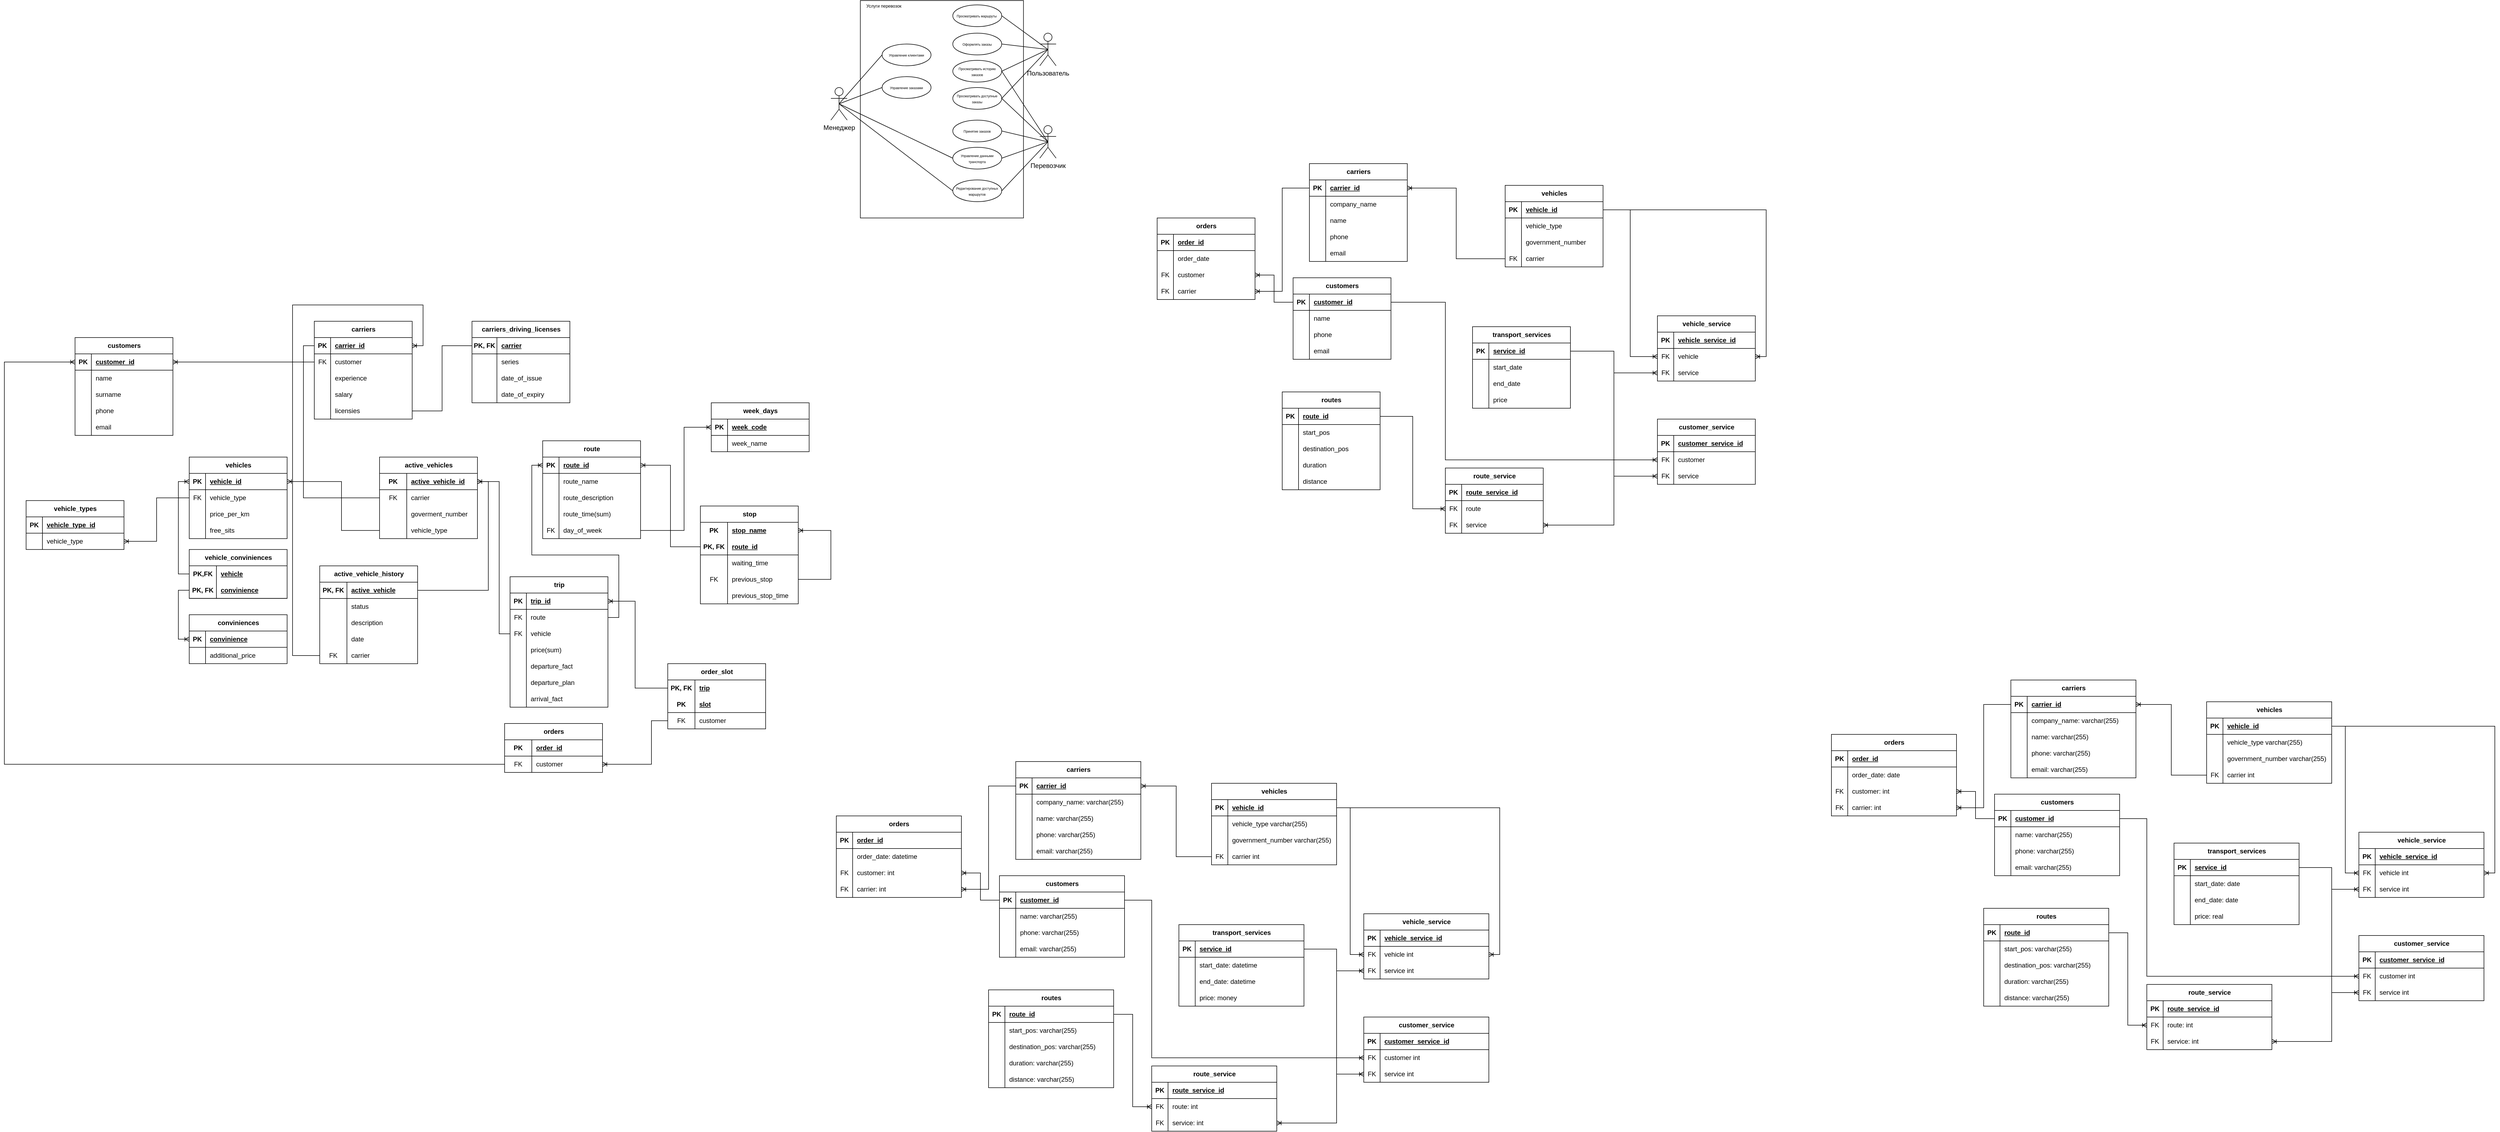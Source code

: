 <mxfile version="22.0.2" type="device">
  <diagram name="Page-1" id="a7904f86-f2b4-8e86-fa97-74104820619b">
    <mxGraphModel dx="4138" dy="1307" grid="1" gridSize="10" guides="1" tooltips="1" connect="1" arrows="1" fold="1" page="1" pageScale="1" pageWidth="1100" pageHeight="850" background="none" math="0" shadow="0">
      <root>
        <mxCell id="0" />
        <mxCell id="1" parent="0" />
        <mxCell id="Zv4vJl-IZmczcAWeaAYC-23" value="" style="rounded=0;whiteSpace=wrap;html=1;" parent="1" vertex="1">
          <mxGeometry x="-1015.82" y="-830" width="300" height="400" as="geometry" />
        </mxCell>
        <mxCell id="Zv4vJl-IZmczcAWeaAYC-36" style="rounded=0;orthogonalLoop=1;jettySize=auto;html=1;exitX=0.5;exitY=0.5;exitDx=0;exitDy=0;exitPerimeter=0;entryX=0;entryY=0.5;entryDx=0;entryDy=0;endArrow=none;endFill=0;" parent="1" source="Zv4vJl-IZmczcAWeaAYC-15" target="Zv4vJl-IZmczcAWeaAYC-34" edge="1">
          <mxGeometry relative="1" as="geometry" />
        </mxCell>
        <mxCell id="Zv4vJl-IZmczcAWeaAYC-37" style="rounded=0;orthogonalLoop=1;jettySize=auto;html=1;exitX=0.5;exitY=0.5;exitDx=0;exitDy=0;exitPerimeter=0;entryX=0;entryY=0.5;entryDx=0;entryDy=0;endArrow=none;endFill=0;" parent="1" source="Zv4vJl-IZmczcAWeaAYC-15" target="Zv4vJl-IZmczcAWeaAYC-33" edge="1">
          <mxGeometry relative="1" as="geometry" />
        </mxCell>
        <mxCell id="Zv4vJl-IZmczcAWeaAYC-51" style="rounded=0;orthogonalLoop=1;jettySize=auto;html=1;exitX=0.5;exitY=0.5;exitDx=0;exitDy=0;exitPerimeter=0;entryX=0;entryY=0.5;entryDx=0;entryDy=0;endArrow=none;endFill=0;" parent="1" source="Zv4vJl-IZmczcAWeaAYC-15" target="Zv4vJl-IZmczcAWeaAYC-31" edge="1">
          <mxGeometry relative="1" as="geometry" />
        </mxCell>
        <mxCell id="RYyqxv4NffYOcnAFkfnt-4" style="edgeStyle=orthogonalEdgeStyle;rounded=0;orthogonalLoop=1;jettySize=auto;html=1;entryX=1;entryY=0.5;entryDx=0;entryDy=0;endArrow=ERoneToMany;endFill=0;exitX=1;exitY=0.5;exitDx=0;exitDy=0;" parent="1" source="RYyqxv4NffYOcnAFkfnt-1" target="OTEmylJ1nKy5AjvEf35F-253" edge="1">
          <mxGeometry relative="1" as="geometry">
            <Array as="points">
              <mxPoint x="-1070" y="235" />
              <mxPoint x="-1070" y="145" />
            </Array>
          </mxGeometry>
        </mxCell>
        <mxCell id="Zv4vJl-IZmczcAWeaAYC-52" style="rounded=0;orthogonalLoop=1;jettySize=auto;html=1;exitX=0.5;exitY=0.5;exitDx=0;exitDy=0;exitPerimeter=0;entryX=0;entryY=0.5;entryDx=0;entryDy=0;endArrow=none;endFill=0;" parent="1" source="Zv4vJl-IZmczcAWeaAYC-15" target="Zv4vJl-IZmczcAWeaAYC-32" edge="1">
          <mxGeometry relative="1" as="geometry" />
        </mxCell>
        <mxCell id="Zv4vJl-IZmczcAWeaAYC-15" value="Менеджер" style="shape=umlActor;verticalLabelPosition=bottom;verticalAlign=top;html=1;outlineConnect=0;" parent="1" vertex="1">
          <mxGeometry x="-1070" y="-670" width="30" height="60" as="geometry" />
        </mxCell>
        <mxCell id="Zv4vJl-IZmczcAWeaAYC-39" style="rounded=0;orthogonalLoop=1;jettySize=auto;html=1;exitX=0.5;exitY=0.5;exitDx=0;exitDy=0;exitPerimeter=0;entryX=1;entryY=0.5;entryDx=0;entryDy=0;endArrow=none;endFill=0;" parent="1" source="Zv4vJl-IZmczcAWeaAYC-18" target="Zv4vJl-IZmczcAWeaAYC-32" edge="1">
          <mxGeometry relative="1" as="geometry" />
        </mxCell>
        <mxCell id="Zv4vJl-IZmczcAWeaAYC-40" style="rounded=0;orthogonalLoop=1;jettySize=auto;html=1;exitX=0.5;exitY=0.5;exitDx=0;exitDy=0;exitPerimeter=0;entryX=1;entryY=0.5;entryDx=0;entryDy=0;endArrow=none;endFill=0;" parent="1" source="Zv4vJl-IZmczcAWeaAYC-18" target="Zv4vJl-IZmczcAWeaAYC-31" edge="1">
          <mxGeometry relative="1" as="geometry" />
        </mxCell>
        <mxCell id="Zv4vJl-IZmczcAWeaAYC-41" style="rounded=0;orthogonalLoop=1;jettySize=auto;html=1;exitX=0.5;exitY=0.5;exitDx=0;exitDy=0;exitPerimeter=0;entryX=1;entryY=0.5;entryDx=0;entryDy=0;endArrow=none;endFill=0;" parent="1" source="Zv4vJl-IZmczcAWeaAYC-18" target="Zv4vJl-IZmczcAWeaAYC-30" edge="1">
          <mxGeometry relative="1" as="geometry" />
        </mxCell>
        <mxCell id="Zv4vJl-IZmczcAWeaAYC-42" style="rounded=0;orthogonalLoop=1;jettySize=auto;html=1;exitX=0.5;exitY=0.5;exitDx=0;exitDy=0;exitPerimeter=0;entryX=1;entryY=0.5;entryDx=0;entryDy=0;endArrow=none;endFill=0;" parent="1" source="Zv4vJl-IZmczcAWeaAYC-18" target="Zv4vJl-IZmczcAWeaAYC-28" edge="1">
          <mxGeometry relative="1" as="geometry" />
        </mxCell>
        <mxCell id="Zv4vJl-IZmczcAWeaAYC-43" style="rounded=0;orthogonalLoop=1;jettySize=auto;html=1;exitX=0.5;exitY=0.5;exitDx=0;exitDy=0;exitPerimeter=0;entryX=1;entryY=0.5;entryDx=0;entryDy=0;endArrow=none;endFill=0;" parent="1" source="Zv4vJl-IZmczcAWeaAYC-18" target="Zv4vJl-IZmczcAWeaAYC-29" edge="1">
          <mxGeometry relative="1" as="geometry" />
        </mxCell>
        <mxCell id="Zv4vJl-IZmczcAWeaAYC-18" value="Перевозчик" style="shape=umlActor;verticalLabelPosition=bottom;verticalAlign=top;html=1;outlineConnect=0;" parent="1" vertex="1">
          <mxGeometry x="-685.82" y="-600" width="30" height="60" as="geometry" />
        </mxCell>
        <mxCell id="Zv4vJl-IZmczcAWeaAYC-44" style="rounded=0;orthogonalLoop=1;jettySize=auto;html=1;exitX=0.5;exitY=0.5;exitDx=0;exitDy=0;exitPerimeter=0;entryX=1;entryY=0.5;entryDx=0;entryDy=0;endArrow=none;endFill=0;" parent="1" source="Zv4vJl-IZmczcAWeaAYC-19" target="Zv4vJl-IZmczcAWeaAYC-29" edge="1">
          <mxGeometry relative="1" as="geometry" />
        </mxCell>
        <mxCell id="Zv4vJl-IZmczcAWeaAYC-45" style="rounded=0;orthogonalLoop=1;jettySize=auto;html=1;exitX=0.5;exitY=0.5;exitDx=0;exitDy=0;exitPerimeter=0;entryX=1;entryY=0.5;entryDx=0;entryDy=0;endArrow=none;endFill=0;" parent="1" source="Zv4vJl-IZmczcAWeaAYC-19" target="Zv4vJl-IZmczcAWeaAYC-28" edge="1">
          <mxGeometry relative="1" as="geometry" />
        </mxCell>
        <mxCell id="Zv4vJl-IZmczcAWeaAYC-46" style="rounded=0;orthogonalLoop=1;jettySize=auto;html=1;exitX=0.5;exitY=0.5;exitDx=0;exitDy=0;exitPerimeter=0;entryX=1;entryY=0.5;entryDx=0;entryDy=0;endArrow=none;endFill=0;" parent="1" source="Zv4vJl-IZmczcAWeaAYC-19" target="Zv4vJl-IZmczcAWeaAYC-27" edge="1">
          <mxGeometry relative="1" as="geometry" />
        </mxCell>
        <mxCell id="Zv4vJl-IZmczcAWeaAYC-47" style="rounded=0;orthogonalLoop=1;jettySize=auto;html=1;exitX=0.5;exitY=0.5;exitDx=0;exitDy=0;exitPerimeter=0;entryX=1;entryY=0.5;entryDx=0;entryDy=0;endArrow=none;endFill=0;" parent="1" source="Zv4vJl-IZmczcAWeaAYC-19" target="Zv4vJl-IZmczcAWeaAYC-26" edge="1">
          <mxGeometry relative="1" as="geometry" />
        </mxCell>
        <mxCell id="Zv4vJl-IZmczcAWeaAYC-19" value="Пользователь" style="shape=umlActor;verticalLabelPosition=bottom;verticalAlign=top;html=1;outlineConnect=0;" parent="1" vertex="1">
          <mxGeometry x="-685.82" y="-770" width="30" height="60" as="geometry" />
        </mxCell>
        <mxCell id="Zv4vJl-IZmczcAWeaAYC-25" value="Услуги перевозок" style="text;html=1;strokeColor=none;fillColor=none;align=center;verticalAlign=middle;whiteSpace=wrap;rounded=0;fontSize=8;" parent="1" vertex="1">
          <mxGeometry x="-1015.82" y="-830" width="86.67" height="20" as="geometry" />
        </mxCell>
        <mxCell id="Zv4vJl-IZmczcAWeaAYC-26" value="&lt;p style=&quot;line-height: 120%;&quot;&gt;&lt;font style=&quot;font-size: 6px;&quot;&gt;Просматривать маршруты&amp;nbsp;&lt;/font&gt;&lt;/p&gt;" style="ellipse;whiteSpace=wrap;html=1;" parent="1" vertex="1">
          <mxGeometry x="-845.82" y="-822" width="90" height="40" as="geometry" />
        </mxCell>
        <mxCell id="Zv4vJl-IZmczcAWeaAYC-27" value="&lt;p style=&quot;line-height: 120%;&quot;&gt;&lt;font style=&quot;font-size: 6px;&quot;&gt;Оформлять заказы&lt;/font&gt;&lt;/p&gt;" style="ellipse;whiteSpace=wrap;html=1;" parent="1" vertex="1">
          <mxGeometry x="-845.82" y="-770" width="90" height="40" as="geometry" />
        </mxCell>
        <mxCell id="Zv4vJl-IZmczcAWeaAYC-28" value="&lt;p style=&quot;line-height: 70%;&quot;&gt;&lt;font style=&quot;font-size: 6px;&quot;&gt;Просматривать историю заказов&lt;/font&gt;&lt;/p&gt;" style="ellipse;whiteSpace=wrap;html=1;" parent="1" vertex="1">
          <mxGeometry x="-845.82" y="-720" width="90" height="40" as="geometry" />
        </mxCell>
        <mxCell id="Zv4vJl-IZmczcAWeaAYC-29" value="&lt;p style=&quot;line-height: 70%;&quot;&gt;&lt;font style=&quot;font-size: 6px;&quot;&gt;Просматривать доступные заказы&lt;/font&gt;&lt;/p&gt;" style="ellipse;whiteSpace=wrap;html=1;" parent="1" vertex="1">
          <mxGeometry x="-845.82" y="-670" width="90" height="40" as="geometry" />
        </mxCell>
        <mxCell id="Zv4vJl-IZmczcAWeaAYC-30" value="&lt;p style=&quot;line-height: 70%;&quot;&gt;&lt;font style=&quot;font-size: 6px;&quot;&gt;Принятие заказов&lt;/font&gt;&lt;/p&gt;" style="ellipse;whiteSpace=wrap;html=1;" parent="1" vertex="1">
          <mxGeometry x="-845.82" y="-610" width="90" height="40" as="geometry" />
        </mxCell>
        <mxCell id="Zv4vJl-IZmczcAWeaAYC-31" value="&lt;p style=&quot;line-height: 70%;&quot;&gt;&lt;font style=&quot;font-size: 6px;&quot;&gt;Управление данными транспорта&lt;/font&gt;&lt;/p&gt;" style="ellipse;whiteSpace=wrap;html=1;" parent="1" vertex="1">
          <mxGeometry x="-845.82" y="-560" width="90" height="40" as="geometry" />
        </mxCell>
        <mxCell id="Zv4vJl-IZmczcAWeaAYC-32" value="&lt;p style=&quot;line-height: 70%;&quot;&gt;&lt;font style=&quot;font-size: 6px;&quot;&gt;Редактирование доступных маршрутов&lt;/font&gt;&lt;/p&gt;" style="ellipse;whiteSpace=wrap;html=1;" parent="1" vertex="1">
          <mxGeometry x="-845.82" y="-500" width="90" height="40" as="geometry" />
        </mxCell>
        <mxCell id="Zv4vJl-IZmczcAWeaAYC-33" value="&lt;p style=&quot;line-height: 70%;&quot;&gt;&lt;font style=&quot;font-size: 6px;&quot;&gt;Управление клиентами&lt;/font&gt;&lt;/p&gt;" style="ellipse;whiteSpace=wrap;html=1;" parent="1" vertex="1">
          <mxGeometry x="-975.82" y="-750" width="90" height="40" as="geometry" />
        </mxCell>
        <mxCell id="Zv4vJl-IZmczcAWeaAYC-34" value="&lt;p style=&quot;line-height: 70%;&quot;&gt;&lt;font style=&quot;font-size: 6px;&quot;&gt;Управление заказами&lt;/font&gt;&lt;/p&gt;" style="ellipse;whiteSpace=wrap;html=1;" parent="1" vertex="1">
          <mxGeometry x="-975.82" y="-690" width="90" height="40" as="geometry" />
        </mxCell>
        <mxCell id="Zv4vJl-IZmczcAWeaAYC-75" value="customers" style="shape=table;startSize=30;container=1;collapsible=1;childLayout=tableLayout;fixedRows=1;rowLines=0;fontStyle=1;align=center;resizeLast=1;html=1;" parent="1" vertex="1">
          <mxGeometry x="-220" y="-320" width="180" height="150" as="geometry" />
        </mxCell>
        <mxCell id="Zv4vJl-IZmczcAWeaAYC-76" value="" style="shape=tableRow;horizontal=0;startSize=0;swimlaneHead=0;swimlaneBody=0;fillColor=none;collapsible=0;dropTarget=0;points=[[0,0.5],[1,0.5]];portConstraint=eastwest;top=0;left=0;right=0;bottom=1;" parent="Zv4vJl-IZmczcAWeaAYC-75" vertex="1">
          <mxGeometry y="30" width="180" height="30" as="geometry" />
        </mxCell>
        <mxCell id="Zv4vJl-IZmczcAWeaAYC-77" value="PK" style="shape=partialRectangle;connectable=0;fillColor=none;top=0;left=0;bottom=0;right=0;fontStyle=1;overflow=hidden;whiteSpace=wrap;html=1;" parent="Zv4vJl-IZmczcAWeaAYC-76" vertex="1">
          <mxGeometry width="30" height="30" as="geometry">
            <mxRectangle width="30" height="30" as="alternateBounds" />
          </mxGeometry>
        </mxCell>
        <mxCell id="Zv4vJl-IZmczcAWeaAYC-78" value="customer_id" style="shape=partialRectangle;connectable=0;fillColor=none;top=0;left=0;bottom=0;right=0;align=left;spacingLeft=6;fontStyle=5;overflow=hidden;whiteSpace=wrap;html=1;" parent="Zv4vJl-IZmczcAWeaAYC-76" vertex="1">
          <mxGeometry x="30" width="150" height="30" as="geometry">
            <mxRectangle width="150" height="30" as="alternateBounds" />
          </mxGeometry>
        </mxCell>
        <mxCell id="Zv4vJl-IZmczcAWeaAYC-79" value="" style="shape=tableRow;horizontal=0;startSize=0;swimlaneHead=0;swimlaneBody=0;fillColor=none;collapsible=0;dropTarget=0;points=[[0,0.5],[1,0.5]];portConstraint=eastwest;top=0;left=0;right=0;bottom=0;" parent="Zv4vJl-IZmczcAWeaAYC-75" vertex="1">
          <mxGeometry y="60" width="180" height="30" as="geometry" />
        </mxCell>
        <mxCell id="Zv4vJl-IZmczcAWeaAYC-80" value="" style="shape=partialRectangle;connectable=0;fillColor=none;top=0;left=0;bottom=0;right=0;editable=1;overflow=hidden;whiteSpace=wrap;html=1;" parent="Zv4vJl-IZmczcAWeaAYC-79" vertex="1">
          <mxGeometry width="30" height="30" as="geometry">
            <mxRectangle width="30" height="30" as="alternateBounds" />
          </mxGeometry>
        </mxCell>
        <mxCell id="Zv4vJl-IZmczcAWeaAYC-81" value="name&amp;nbsp;" style="shape=partialRectangle;connectable=0;fillColor=none;top=0;left=0;bottom=0;right=0;align=left;spacingLeft=6;overflow=hidden;whiteSpace=wrap;html=1;" parent="Zv4vJl-IZmczcAWeaAYC-79" vertex="1">
          <mxGeometry x="30" width="150" height="30" as="geometry">
            <mxRectangle width="150" height="30" as="alternateBounds" />
          </mxGeometry>
        </mxCell>
        <mxCell id="Zv4vJl-IZmczcAWeaAYC-82" value="" style="shape=tableRow;horizontal=0;startSize=0;swimlaneHead=0;swimlaneBody=0;fillColor=none;collapsible=0;dropTarget=0;points=[[0,0.5],[1,0.5]];portConstraint=eastwest;top=0;left=0;right=0;bottom=0;" parent="Zv4vJl-IZmczcAWeaAYC-75" vertex="1">
          <mxGeometry y="90" width="180" height="30" as="geometry" />
        </mxCell>
        <mxCell id="Zv4vJl-IZmczcAWeaAYC-83" value="" style="shape=partialRectangle;connectable=0;fillColor=none;top=0;left=0;bottom=0;right=0;editable=1;overflow=hidden;whiteSpace=wrap;html=1;" parent="Zv4vJl-IZmczcAWeaAYC-82" vertex="1">
          <mxGeometry width="30" height="30" as="geometry">
            <mxRectangle width="30" height="30" as="alternateBounds" />
          </mxGeometry>
        </mxCell>
        <mxCell id="Zv4vJl-IZmczcAWeaAYC-84" value="phone" style="shape=partialRectangle;connectable=0;fillColor=none;top=0;left=0;bottom=0;right=0;align=left;spacingLeft=6;overflow=hidden;whiteSpace=wrap;html=1;" parent="Zv4vJl-IZmczcAWeaAYC-82" vertex="1">
          <mxGeometry x="30" width="150" height="30" as="geometry">
            <mxRectangle width="150" height="30" as="alternateBounds" />
          </mxGeometry>
        </mxCell>
        <mxCell id="Zv4vJl-IZmczcAWeaAYC-85" value="" style="shape=tableRow;horizontal=0;startSize=0;swimlaneHead=0;swimlaneBody=0;fillColor=none;collapsible=0;dropTarget=0;points=[[0,0.5],[1,0.5]];portConstraint=eastwest;top=0;left=0;right=0;bottom=0;" parent="Zv4vJl-IZmczcAWeaAYC-75" vertex="1">
          <mxGeometry y="120" width="180" height="30" as="geometry" />
        </mxCell>
        <mxCell id="Zv4vJl-IZmczcAWeaAYC-86" value="" style="shape=partialRectangle;connectable=0;fillColor=none;top=0;left=0;bottom=0;right=0;editable=1;overflow=hidden;whiteSpace=wrap;html=1;" parent="Zv4vJl-IZmczcAWeaAYC-85" vertex="1">
          <mxGeometry width="30" height="30" as="geometry">
            <mxRectangle width="30" height="30" as="alternateBounds" />
          </mxGeometry>
        </mxCell>
        <mxCell id="Zv4vJl-IZmczcAWeaAYC-87" value="email" style="shape=partialRectangle;connectable=0;fillColor=none;top=0;left=0;bottom=0;right=0;align=left;spacingLeft=6;overflow=hidden;whiteSpace=wrap;html=1;" parent="Zv4vJl-IZmczcAWeaAYC-85" vertex="1">
          <mxGeometry x="30" width="150" height="30" as="geometry">
            <mxRectangle width="150" height="30" as="alternateBounds" />
          </mxGeometry>
        </mxCell>
        <mxCell id="Zv4vJl-IZmczcAWeaAYC-88" value="carriers" style="shape=table;startSize=30;container=1;collapsible=1;childLayout=tableLayout;fixedRows=1;rowLines=0;fontStyle=1;align=center;resizeLast=1;html=1;" parent="1" vertex="1">
          <mxGeometry x="-190" y="-530" width="180" height="180" as="geometry" />
        </mxCell>
        <mxCell id="Zv4vJl-IZmczcAWeaAYC-89" value="" style="shape=tableRow;horizontal=0;startSize=0;swimlaneHead=0;swimlaneBody=0;fillColor=none;collapsible=0;dropTarget=0;points=[[0,0.5],[1,0.5]];portConstraint=eastwest;top=0;left=0;right=0;bottom=1;" parent="Zv4vJl-IZmczcAWeaAYC-88" vertex="1">
          <mxGeometry y="30" width="180" height="30" as="geometry" />
        </mxCell>
        <mxCell id="Zv4vJl-IZmczcAWeaAYC-90" value="PK" style="shape=partialRectangle;connectable=0;fillColor=none;top=0;left=0;bottom=0;right=0;fontStyle=1;overflow=hidden;whiteSpace=wrap;html=1;" parent="Zv4vJl-IZmczcAWeaAYC-89" vertex="1">
          <mxGeometry width="30" height="30" as="geometry">
            <mxRectangle width="30" height="30" as="alternateBounds" />
          </mxGeometry>
        </mxCell>
        <mxCell id="Zv4vJl-IZmczcAWeaAYC-91" value="carrier_id" style="shape=partialRectangle;connectable=0;fillColor=none;top=0;left=0;bottom=0;right=0;align=left;spacingLeft=6;fontStyle=5;overflow=hidden;whiteSpace=wrap;html=1;" parent="Zv4vJl-IZmczcAWeaAYC-89" vertex="1">
          <mxGeometry x="30" width="150" height="30" as="geometry">
            <mxRectangle width="150" height="30" as="alternateBounds" />
          </mxGeometry>
        </mxCell>
        <mxCell id="Zv4vJl-IZmczcAWeaAYC-92" value="" style="shape=tableRow;horizontal=0;startSize=0;swimlaneHead=0;swimlaneBody=0;fillColor=none;collapsible=0;dropTarget=0;points=[[0,0.5],[1,0.5]];portConstraint=eastwest;top=0;left=0;right=0;bottom=0;" parent="Zv4vJl-IZmczcAWeaAYC-88" vertex="1">
          <mxGeometry y="60" width="180" height="30" as="geometry" />
        </mxCell>
        <mxCell id="Zv4vJl-IZmczcAWeaAYC-93" value="" style="shape=partialRectangle;connectable=0;fillColor=none;top=0;left=0;bottom=0;right=0;editable=1;overflow=hidden;whiteSpace=wrap;html=1;" parent="Zv4vJl-IZmczcAWeaAYC-92" vertex="1">
          <mxGeometry width="30" height="30" as="geometry">
            <mxRectangle width="30" height="30" as="alternateBounds" />
          </mxGeometry>
        </mxCell>
        <mxCell id="Zv4vJl-IZmczcAWeaAYC-94" value="company_name" style="shape=partialRectangle;connectable=0;fillColor=none;top=0;left=0;bottom=0;right=0;align=left;spacingLeft=6;overflow=hidden;whiteSpace=wrap;html=1;" parent="Zv4vJl-IZmczcAWeaAYC-92" vertex="1">
          <mxGeometry x="30" width="150" height="30" as="geometry">
            <mxRectangle width="150" height="30" as="alternateBounds" />
          </mxGeometry>
        </mxCell>
        <mxCell id="Zv4vJl-IZmczcAWeaAYC-95" value="" style="shape=tableRow;horizontal=0;startSize=0;swimlaneHead=0;swimlaneBody=0;fillColor=none;collapsible=0;dropTarget=0;points=[[0,0.5],[1,0.5]];portConstraint=eastwest;top=0;left=0;right=0;bottom=0;" parent="Zv4vJl-IZmczcAWeaAYC-88" vertex="1">
          <mxGeometry y="90" width="180" height="30" as="geometry" />
        </mxCell>
        <mxCell id="Zv4vJl-IZmczcAWeaAYC-96" value="" style="shape=partialRectangle;connectable=0;fillColor=none;top=0;left=0;bottom=0;right=0;editable=1;overflow=hidden;whiteSpace=wrap;html=1;" parent="Zv4vJl-IZmczcAWeaAYC-95" vertex="1">
          <mxGeometry width="30" height="30" as="geometry">
            <mxRectangle width="30" height="30" as="alternateBounds" />
          </mxGeometry>
        </mxCell>
        <mxCell id="Zv4vJl-IZmczcAWeaAYC-97" value="name" style="shape=partialRectangle;connectable=0;fillColor=none;top=0;left=0;bottom=0;right=0;align=left;spacingLeft=6;overflow=hidden;whiteSpace=wrap;html=1;" parent="Zv4vJl-IZmczcAWeaAYC-95" vertex="1">
          <mxGeometry x="30" width="150" height="30" as="geometry">
            <mxRectangle width="150" height="30" as="alternateBounds" />
          </mxGeometry>
        </mxCell>
        <mxCell id="Zv4vJl-IZmczcAWeaAYC-98" value="" style="shape=tableRow;horizontal=0;startSize=0;swimlaneHead=0;swimlaneBody=0;fillColor=none;collapsible=0;dropTarget=0;points=[[0,0.5],[1,0.5]];portConstraint=eastwest;top=0;left=0;right=0;bottom=0;" parent="Zv4vJl-IZmczcAWeaAYC-88" vertex="1">
          <mxGeometry y="120" width="180" height="30" as="geometry" />
        </mxCell>
        <mxCell id="Zv4vJl-IZmczcAWeaAYC-99" value="" style="shape=partialRectangle;connectable=0;fillColor=none;top=0;left=0;bottom=0;right=0;editable=1;overflow=hidden;whiteSpace=wrap;html=1;" parent="Zv4vJl-IZmczcAWeaAYC-98" vertex="1">
          <mxGeometry width="30" height="30" as="geometry">
            <mxRectangle width="30" height="30" as="alternateBounds" />
          </mxGeometry>
        </mxCell>
        <mxCell id="Zv4vJl-IZmczcAWeaAYC-100" value="phone" style="shape=partialRectangle;connectable=0;fillColor=none;top=0;left=0;bottom=0;right=0;align=left;spacingLeft=6;overflow=hidden;whiteSpace=wrap;html=1;" parent="Zv4vJl-IZmczcAWeaAYC-98" vertex="1">
          <mxGeometry x="30" width="150" height="30" as="geometry">
            <mxRectangle width="150" height="30" as="alternateBounds" />
          </mxGeometry>
        </mxCell>
        <mxCell id="Zv4vJl-IZmczcAWeaAYC-101" value="" style="shape=tableRow;horizontal=0;startSize=0;swimlaneHead=0;swimlaneBody=0;fillColor=none;collapsible=0;dropTarget=0;points=[[0,0.5],[1,0.5]];portConstraint=eastwest;top=0;left=0;right=0;bottom=0;" parent="Zv4vJl-IZmczcAWeaAYC-88" vertex="1">
          <mxGeometry y="150" width="180" height="30" as="geometry" />
        </mxCell>
        <mxCell id="Zv4vJl-IZmczcAWeaAYC-102" value="" style="shape=partialRectangle;connectable=0;fillColor=none;top=0;left=0;bottom=0;right=0;editable=1;overflow=hidden;whiteSpace=wrap;html=1;" parent="Zv4vJl-IZmczcAWeaAYC-101" vertex="1">
          <mxGeometry width="30" height="30" as="geometry">
            <mxRectangle width="30" height="30" as="alternateBounds" />
          </mxGeometry>
        </mxCell>
        <mxCell id="Zv4vJl-IZmczcAWeaAYC-103" value="email" style="shape=partialRectangle;connectable=0;fillColor=none;top=0;left=0;bottom=0;right=0;align=left;spacingLeft=6;overflow=hidden;whiteSpace=wrap;html=1;" parent="Zv4vJl-IZmczcAWeaAYC-101" vertex="1">
          <mxGeometry x="30" width="150" height="30" as="geometry">
            <mxRectangle width="150" height="30" as="alternateBounds" />
          </mxGeometry>
        </mxCell>
        <mxCell id="Zv4vJl-IZmczcAWeaAYC-104" value="vehicles" style="shape=table;startSize=30;container=1;collapsible=1;childLayout=tableLayout;fixedRows=1;rowLines=0;fontStyle=1;align=center;resizeLast=1;html=1;" parent="1" vertex="1">
          <mxGeometry x="170" y="-490" width="180" height="150" as="geometry" />
        </mxCell>
        <mxCell id="Zv4vJl-IZmczcAWeaAYC-105" value="" style="shape=tableRow;horizontal=0;startSize=0;swimlaneHead=0;swimlaneBody=0;fillColor=none;collapsible=0;dropTarget=0;points=[[0,0.5],[1,0.5]];portConstraint=eastwest;top=0;left=0;right=0;bottom=1;" parent="Zv4vJl-IZmczcAWeaAYC-104" vertex="1">
          <mxGeometry y="30" width="180" height="30" as="geometry" />
        </mxCell>
        <mxCell id="Zv4vJl-IZmczcAWeaAYC-106" value="PK" style="shape=partialRectangle;connectable=0;fillColor=none;top=0;left=0;bottom=0;right=0;fontStyle=1;overflow=hidden;whiteSpace=wrap;html=1;" parent="Zv4vJl-IZmczcAWeaAYC-105" vertex="1">
          <mxGeometry width="30" height="30" as="geometry">
            <mxRectangle width="30" height="30" as="alternateBounds" />
          </mxGeometry>
        </mxCell>
        <mxCell id="Zv4vJl-IZmczcAWeaAYC-107" value="vehicle_id" style="shape=partialRectangle;connectable=0;fillColor=none;top=0;left=0;bottom=0;right=0;align=left;spacingLeft=6;fontStyle=5;overflow=hidden;whiteSpace=wrap;html=1;" parent="Zv4vJl-IZmczcAWeaAYC-105" vertex="1">
          <mxGeometry x="30" width="150" height="30" as="geometry">
            <mxRectangle width="150" height="30" as="alternateBounds" />
          </mxGeometry>
        </mxCell>
        <mxCell id="Zv4vJl-IZmczcAWeaAYC-108" value="" style="shape=tableRow;horizontal=0;startSize=0;swimlaneHead=0;swimlaneBody=0;fillColor=none;collapsible=0;dropTarget=0;points=[[0,0.5],[1,0.5]];portConstraint=eastwest;top=0;left=0;right=0;bottom=0;" parent="Zv4vJl-IZmczcAWeaAYC-104" vertex="1">
          <mxGeometry y="60" width="180" height="30" as="geometry" />
        </mxCell>
        <mxCell id="Zv4vJl-IZmczcAWeaAYC-109" value="" style="shape=partialRectangle;connectable=0;fillColor=none;top=0;left=0;bottom=0;right=0;editable=1;overflow=hidden;whiteSpace=wrap;html=1;" parent="Zv4vJl-IZmczcAWeaAYC-108" vertex="1">
          <mxGeometry width="30" height="30" as="geometry">
            <mxRectangle width="30" height="30" as="alternateBounds" />
          </mxGeometry>
        </mxCell>
        <mxCell id="Zv4vJl-IZmczcAWeaAYC-110" value="vehicle_type" style="shape=partialRectangle;connectable=0;fillColor=none;top=0;left=0;bottom=0;right=0;align=left;spacingLeft=6;overflow=hidden;whiteSpace=wrap;html=1;" parent="Zv4vJl-IZmczcAWeaAYC-108" vertex="1">
          <mxGeometry x="30" width="150" height="30" as="geometry">
            <mxRectangle width="150" height="30" as="alternateBounds" />
          </mxGeometry>
        </mxCell>
        <mxCell id="Zv4vJl-IZmczcAWeaAYC-111" value="" style="shape=tableRow;horizontal=0;startSize=0;swimlaneHead=0;swimlaneBody=0;fillColor=none;collapsible=0;dropTarget=0;points=[[0,0.5],[1,0.5]];portConstraint=eastwest;top=0;left=0;right=0;bottom=0;" parent="Zv4vJl-IZmczcAWeaAYC-104" vertex="1">
          <mxGeometry y="90" width="180" height="30" as="geometry" />
        </mxCell>
        <mxCell id="Zv4vJl-IZmczcAWeaAYC-112" value="" style="shape=partialRectangle;connectable=0;fillColor=none;top=0;left=0;bottom=0;right=0;editable=1;overflow=hidden;whiteSpace=wrap;html=1;" parent="Zv4vJl-IZmczcAWeaAYC-111" vertex="1">
          <mxGeometry width="30" height="30" as="geometry">
            <mxRectangle width="30" height="30" as="alternateBounds" />
          </mxGeometry>
        </mxCell>
        <mxCell id="Zv4vJl-IZmczcAWeaAYC-113" value="government_number" style="shape=partialRectangle;connectable=0;fillColor=none;top=0;left=0;bottom=0;right=0;align=left;spacingLeft=6;overflow=hidden;whiteSpace=wrap;html=1;" parent="Zv4vJl-IZmczcAWeaAYC-111" vertex="1">
          <mxGeometry x="30" width="150" height="30" as="geometry">
            <mxRectangle width="150" height="30" as="alternateBounds" />
          </mxGeometry>
        </mxCell>
        <mxCell id="Zv4vJl-IZmczcAWeaAYC-114" value="" style="shape=tableRow;horizontal=0;startSize=0;swimlaneHead=0;swimlaneBody=0;fillColor=none;collapsible=0;dropTarget=0;points=[[0,0.5],[1,0.5]];portConstraint=eastwest;top=0;left=0;right=0;bottom=0;" parent="Zv4vJl-IZmczcAWeaAYC-104" vertex="1">
          <mxGeometry y="120" width="180" height="30" as="geometry" />
        </mxCell>
        <mxCell id="Zv4vJl-IZmczcAWeaAYC-115" value="FK" style="shape=partialRectangle;connectable=0;fillColor=none;top=0;left=0;bottom=0;right=0;editable=1;overflow=hidden;whiteSpace=wrap;html=1;" parent="Zv4vJl-IZmczcAWeaAYC-114" vertex="1">
          <mxGeometry width="30" height="30" as="geometry">
            <mxRectangle width="30" height="30" as="alternateBounds" />
          </mxGeometry>
        </mxCell>
        <mxCell id="Zv4vJl-IZmczcAWeaAYC-116" value="carrier" style="shape=partialRectangle;connectable=0;fillColor=none;top=0;left=0;bottom=0;right=0;align=left;spacingLeft=6;overflow=hidden;whiteSpace=wrap;html=1;" parent="Zv4vJl-IZmczcAWeaAYC-114" vertex="1">
          <mxGeometry x="30" width="150" height="30" as="geometry">
            <mxRectangle width="150" height="30" as="alternateBounds" />
          </mxGeometry>
        </mxCell>
        <mxCell id="Zv4vJl-IZmczcAWeaAYC-120" style="edgeStyle=orthogonalEdgeStyle;rounded=0;orthogonalLoop=1;jettySize=auto;html=1;entryX=1;entryY=0.5;entryDx=0;entryDy=0;exitX=0;exitY=0.5;exitDx=0;exitDy=0;startArrow=none;startFill=0;endArrow=ERoneToMany;endFill=0;" parent="1" source="Zv4vJl-IZmczcAWeaAYC-114" target="Zv4vJl-IZmczcAWeaAYC-89" edge="1">
          <mxGeometry relative="1" as="geometry" />
        </mxCell>
        <mxCell id="Zv4vJl-IZmczcAWeaAYC-122" value="routes" style="shape=table;startSize=30;container=1;collapsible=1;childLayout=tableLayout;fixedRows=1;rowLines=0;fontStyle=1;align=center;resizeLast=1;html=1;" parent="1" vertex="1">
          <mxGeometry x="-240" y="-110" width="180" height="180" as="geometry" />
        </mxCell>
        <mxCell id="Zv4vJl-IZmczcAWeaAYC-123" value="" style="shape=tableRow;horizontal=0;startSize=0;swimlaneHead=0;swimlaneBody=0;fillColor=none;collapsible=0;dropTarget=0;points=[[0,0.5],[1,0.5]];portConstraint=eastwest;top=0;left=0;right=0;bottom=1;" parent="Zv4vJl-IZmczcAWeaAYC-122" vertex="1">
          <mxGeometry y="30" width="180" height="30" as="geometry" />
        </mxCell>
        <mxCell id="Zv4vJl-IZmczcAWeaAYC-124" value="PK" style="shape=partialRectangle;connectable=0;fillColor=none;top=0;left=0;bottom=0;right=0;fontStyle=1;overflow=hidden;whiteSpace=wrap;html=1;" parent="Zv4vJl-IZmczcAWeaAYC-123" vertex="1">
          <mxGeometry width="30" height="30" as="geometry">
            <mxRectangle width="30" height="30" as="alternateBounds" />
          </mxGeometry>
        </mxCell>
        <mxCell id="Zv4vJl-IZmczcAWeaAYC-125" value="route_id" style="shape=partialRectangle;connectable=0;fillColor=none;top=0;left=0;bottom=0;right=0;align=left;spacingLeft=6;fontStyle=5;overflow=hidden;whiteSpace=wrap;html=1;" parent="Zv4vJl-IZmczcAWeaAYC-123" vertex="1">
          <mxGeometry x="30" width="150" height="30" as="geometry">
            <mxRectangle width="150" height="30" as="alternateBounds" />
          </mxGeometry>
        </mxCell>
        <mxCell id="Zv4vJl-IZmczcAWeaAYC-126" value="" style="shape=tableRow;horizontal=0;startSize=0;swimlaneHead=0;swimlaneBody=0;fillColor=none;collapsible=0;dropTarget=0;points=[[0,0.5],[1,0.5]];portConstraint=eastwest;top=0;left=0;right=0;bottom=0;" parent="Zv4vJl-IZmczcAWeaAYC-122" vertex="1">
          <mxGeometry y="60" width="180" height="30" as="geometry" />
        </mxCell>
        <mxCell id="Zv4vJl-IZmczcAWeaAYC-127" value="" style="shape=partialRectangle;connectable=0;fillColor=none;top=0;left=0;bottom=0;right=0;editable=1;overflow=hidden;whiteSpace=wrap;html=1;" parent="Zv4vJl-IZmczcAWeaAYC-126" vertex="1">
          <mxGeometry width="30" height="30" as="geometry">
            <mxRectangle width="30" height="30" as="alternateBounds" />
          </mxGeometry>
        </mxCell>
        <mxCell id="Zv4vJl-IZmczcAWeaAYC-128" value="start_pos" style="shape=partialRectangle;connectable=0;fillColor=none;top=0;left=0;bottom=0;right=0;align=left;spacingLeft=6;overflow=hidden;whiteSpace=wrap;html=1;" parent="Zv4vJl-IZmczcAWeaAYC-126" vertex="1">
          <mxGeometry x="30" width="150" height="30" as="geometry">
            <mxRectangle width="150" height="30" as="alternateBounds" />
          </mxGeometry>
        </mxCell>
        <mxCell id="Zv4vJl-IZmczcAWeaAYC-129" value="" style="shape=tableRow;horizontal=0;startSize=0;swimlaneHead=0;swimlaneBody=0;fillColor=none;collapsible=0;dropTarget=0;points=[[0,0.5],[1,0.5]];portConstraint=eastwest;top=0;left=0;right=0;bottom=0;" parent="Zv4vJl-IZmczcAWeaAYC-122" vertex="1">
          <mxGeometry y="90" width="180" height="30" as="geometry" />
        </mxCell>
        <mxCell id="Zv4vJl-IZmczcAWeaAYC-130" value="" style="shape=partialRectangle;connectable=0;fillColor=none;top=0;left=0;bottom=0;right=0;editable=1;overflow=hidden;whiteSpace=wrap;html=1;" parent="Zv4vJl-IZmczcAWeaAYC-129" vertex="1">
          <mxGeometry width="30" height="30" as="geometry">
            <mxRectangle width="30" height="30" as="alternateBounds" />
          </mxGeometry>
        </mxCell>
        <mxCell id="Zv4vJl-IZmczcAWeaAYC-131" value="destination_pos" style="shape=partialRectangle;connectable=0;fillColor=none;top=0;left=0;bottom=0;right=0;align=left;spacingLeft=6;overflow=hidden;whiteSpace=wrap;html=1;" parent="Zv4vJl-IZmczcAWeaAYC-129" vertex="1">
          <mxGeometry x="30" width="150" height="30" as="geometry">
            <mxRectangle width="150" height="30" as="alternateBounds" />
          </mxGeometry>
        </mxCell>
        <mxCell id="Zv4vJl-IZmczcAWeaAYC-132" value="" style="shape=tableRow;horizontal=0;startSize=0;swimlaneHead=0;swimlaneBody=0;fillColor=none;collapsible=0;dropTarget=0;points=[[0,0.5],[1,0.5]];portConstraint=eastwest;top=0;left=0;right=0;bottom=0;" parent="Zv4vJl-IZmczcAWeaAYC-122" vertex="1">
          <mxGeometry y="120" width="180" height="30" as="geometry" />
        </mxCell>
        <mxCell id="Zv4vJl-IZmczcAWeaAYC-133" value="" style="shape=partialRectangle;connectable=0;fillColor=none;top=0;left=0;bottom=0;right=0;editable=1;overflow=hidden;whiteSpace=wrap;html=1;" parent="Zv4vJl-IZmczcAWeaAYC-132" vertex="1">
          <mxGeometry width="30" height="30" as="geometry">
            <mxRectangle width="30" height="30" as="alternateBounds" />
          </mxGeometry>
        </mxCell>
        <mxCell id="Zv4vJl-IZmczcAWeaAYC-134" value="duration" style="shape=partialRectangle;connectable=0;fillColor=none;top=0;left=0;bottom=0;right=0;align=left;spacingLeft=6;overflow=hidden;whiteSpace=wrap;html=1;" parent="Zv4vJl-IZmczcAWeaAYC-132" vertex="1">
          <mxGeometry x="30" width="150" height="30" as="geometry">
            <mxRectangle width="150" height="30" as="alternateBounds" />
          </mxGeometry>
        </mxCell>
        <mxCell id="Zv4vJl-IZmczcAWeaAYC-135" value="" style="shape=tableRow;horizontal=0;startSize=0;swimlaneHead=0;swimlaneBody=0;fillColor=none;collapsible=0;dropTarget=0;points=[[0,0.5],[1,0.5]];portConstraint=eastwest;top=0;left=0;right=0;bottom=0;" parent="Zv4vJl-IZmczcAWeaAYC-122" vertex="1">
          <mxGeometry y="150" width="180" height="30" as="geometry" />
        </mxCell>
        <mxCell id="Zv4vJl-IZmczcAWeaAYC-136" value="" style="shape=partialRectangle;connectable=0;fillColor=none;top=0;left=0;bottom=0;right=0;editable=1;overflow=hidden;whiteSpace=wrap;html=1;" parent="Zv4vJl-IZmczcAWeaAYC-135" vertex="1">
          <mxGeometry width="30" height="30" as="geometry">
            <mxRectangle width="30" height="30" as="alternateBounds" />
          </mxGeometry>
        </mxCell>
        <mxCell id="Zv4vJl-IZmczcAWeaAYC-137" value="distance" style="shape=partialRectangle;connectable=0;fillColor=none;top=0;left=0;bottom=0;right=0;align=left;spacingLeft=6;overflow=hidden;whiteSpace=wrap;html=1;" parent="Zv4vJl-IZmczcAWeaAYC-135" vertex="1">
          <mxGeometry x="30" width="150" height="30" as="geometry">
            <mxRectangle width="150" height="30" as="alternateBounds" />
          </mxGeometry>
        </mxCell>
        <mxCell id="Zv4vJl-IZmczcAWeaAYC-154" value="transport_services" style="shape=table;startSize=30;container=1;collapsible=1;childLayout=tableLayout;fixedRows=1;rowLines=0;fontStyle=1;align=center;resizeLast=1;html=1;" parent="1" vertex="1">
          <mxGeometry x="110" y="-230" width="180" height="150" as="geometry" />
        </mxCell>
        <mxCell id="Zv4vJl-IZmczcAWeaAYC-155" value="" style="shape=tableRow;horizontal=0;startSize=0;swimlaneHead=0;swimlaneBody=0;fillColor=none;collapsible=0;dropTarget=0;points=[[0,0.5],[1,0.5]];portConstraint=eastwest;top=0;left=0;right=0;bottom=1;" parent="Zv4vJl-IZmczcAWeaAYC-154" vertex="1">
          <mxGeometry y="30" width="180" height="30" as="geometry" />
        </mxCell>
        <mxCell id="Zv4vJl-IZmczcAWeaAYC-156" value="PK" style="shape=partialRectangle;connectable=0;fillColor=none;top=0;left=0;bottom=0;right=0;fontStyle=1;overflow=hidden;whiteSpace=wrap;html=1;" parent="Zv4vJl-IZmczcAWeaAYC-155" vertex="1">
          <mxGeometry width="30" height="30" as="geometry">
            <mxRectangle width="30" height="30" as="alternateBounds" />
          </mxGeometry>
        </mxCell>
        <mxCell id="Zv4vJl-IZmczcAWeaAYC-157" value="service_id" style="shape=partialRectangle;connectable=0;fillColor=none;top=0;left=0;bottom=0;right=0;align=left;spacingLeft=6;fontStyle=5;overflow=hidden;whiteSpace=wrap;html=1;" parent="Zv4vJl-IZmczcAWeaAYC-155" vertex="1">
          <mxGeometry x="30" width="150" height="30" as="geometry">
            <mxRectangle width="150" height="30" as="alternateBounds" />
          </mxGeometry>
        </mxCell>
        <mxCell id="Zv4vJl-IZmczcAWeaAYC-158" value="" style="shape=tableRow;horizontal=0;startSize=0;swimlaneHead=0;swimlaneBody=0;fillColor=none;collapsible=0;dropTarget=0;points=[[0,0.5],[1,0.5]];portConstraint=eastwest;top=0;left=0;right=0;bottom=0;" parent="Zv4vJl-IZmczcAWeaAYC-154" vertex="1">
          <mxGeometry y="60" width="180" height="30" as="geometry" />
        </mxCell>
        <mxCell id="Zv4vJl-IZmczcAWeaAYC-159" value="" style="shape=partialRectangle;connectable=0;fillColor=none;top=0;left=0;bottom=0;right=0;editable=1;overflow=hidden;whiteSpace=wrap;html=1;" parent="Zv4vJl-IZmczcAWeaAYC-158" vertex="1">
          <mxGeometry width="30" height="30" as="geometry">
            <mxRectangle width="30" height="30" as="alternateBounds" />
          </mxGeometry>
        </mxCell>
        <mxCell id="Zv4vJl-IZmczcAWeaAYC-160" value="start_date" style="shape=partialRectangle;connectable=0;fillColor=none;top=0;left=0;bottom=0;right=0;align=left;spacingLeft=6;overflow=hidden;whiteSpace=wrap;html=1;" parent="Zv4vJl-IZmczcAWeaAYC-158" vertex="1">
          <mxGeometry x="30" width="150" height="30" as="geometry">
            <mxRectangle width="150" height="30" as="alternateBounds" />
          </mxGeometry>
        </mxCell>
        <mxCell id="Zv4vJl-IZmczcAWeaAYC-161" value="" style="shape=tableRow;horizontal=0;startSize=0;swimlaneHead=0;swimlaneBody=0;fillColor=none;collapsible=0;dropTarget=0;points=[[0,0.5],[1,0.5]];portConstraint=eastwest;top=0;left=0;right=0;bottom=0;" parent="Zv4vJl-IZmczcAWeaAYC-154" vertex="1">
          <mxGeometry y="90" width="180" height="30" as="geometry" />
        </mxCell>
        <mxCell id="Zv4vJl-IZmczcAWeaAYC-162" value="" style="shape=partialRectangle;connectable=0;fillColor=none;top=0;left=0;bottom=0;right=0;editable=1;overflow=hidden;whiteSpace=wrap;html=1;" parent="Zv4vJl-IZmczcAWeaAYC-161" vertex="1">
          <mxGeometry width="30" height="30" as="geometry">
            <mxRectangle width="30" height="30" as="alternateBounds" />
          </mxGeometry>
        </mxCell>
        <mxCell id="Zv4vJl-IZmczcAWeaAYC-163" value="end_date" style="shape=partialRectangle;connectable=0;fillColor=none;top=0;left=0;bottom=0;right=0;align=left;spacingLeft=6;overflow=hidden;whiteSpace=wrap;html=1;" parent="Zv4vJl-IZmczcAWeaAYC-161" vertex="1">
          <mxGeometry x="30" width="150" height="30" as="geometry">
            <mxRectangle width="150" height="30" as="alternateBounds" />
          </mxGeometry>
        </mxCell>
        <mxCell id="Zv4vJl-IZmczcAWeaAYC-164" value="" style="shape=tableRow;horizontal=0;startSize=0;swimlaneHead=0;swimlaneBody=0;fillColor=none;collapsible=0;dropTarget=0;points=[[0,0.5],[1,0.5]];portConstraint=eastwest;top=0;left=0;right=0;bottom=0;" parent="Zv4vJl-IZmczcAWeaAYC-154" vertex="1">
          <mxGeometry y="120" width="180" height="30" as="geometry" />
        </mxCell>
        <mxCell id="Zv4vJl-IZmczcAWeaAYC-165" value="" style="shape=partialRectangle;connectable=0;fillColor=none;top=0;left=0;bottom=0;right=0;editable=1;overflow=hidden;whiteSpace=wrap;html=1;" parent="Zv4vJl-IZmczcAWeaAYC-164" vertex="1">
          <mxGeometry width="30" height="30" as="geometry">
            <mxRectangle width="30" height="30" as="alternateBounds" />
          </mxGeometry>
        </mxCell>
        <mxCell id="Zv4vJl-IZmczcAWeaAYC-166" value="price" style="shape=partialRectangle;connectable=0;fillColor=none;top=0;left=0;bottom=0;right=0;align=left;spacingLeft=6;overflow=hidden;whiteSpace=wrap;html=1;" parent="Zv4vJl-IZmczcAWeaAYC-164" vertex="1">
          <mxGeometry x="30" width="150" height="30" as="geometry">
            <mxRectangle width="150" height="30" as="alternateBounds" />
          </mxGeometry>
        </mxCell>
        <mxCell id="Zv4vJl-IZmczcAWeaAYC-177" style="edgeStyle=orthogonalEdgeStyle;rounded=0;orthogonalLoop=1;jettySize=auto;html=1;exitX=1;exitY=0.5;exitDx=0;exitDy=0;entryX=1;entryY=0.5;entryDx=0;entryDy=0;endArrow=none;endFill=0;startArrow=ERoneToMany;startFill=0;" parent="1" source="aVRnFWRz0CGzH4t-ONRt-5" target="Zv4vJl-IZmczcAWeaAYC-105" edge="1">
          <mxGeometry relative="1" as="geometry">
            <mxPoint x="730" y="-110" as="sourcePoint" />
            <mxPoint x="450" y="-450" as="targetPoint" />
          </mxGeometry>
        </mxCell>
        <mxCell id="Zv4vJl-IZmczcAWeaAYC-179" style="edgeStyle=orthogonalEdgeStyle;rounded=0;orthogonalLoop=1;jettySize=auto;html=1;entryX=1;entryY=0.5;entryDx=0;entryDy=0;endArrow=none;endFill=0;startArrow=ERoneToMany;startFill=0;exitX=0;exitY=0.5;exitDx=0;exitDy=0;" parent="1" source="aVRnFWRz0CGzH4t-ONRt-21" target="Zv4vJl-IZmczcAWeaAYC-123" edge="1">
          <mxGeometry relative="1" as="geometry">
            <mxPoint x="150" y="15" as="sourcePoint" />
          </mxGeometry>
        </mxCell>
        <mxCell id="Zv4vJl-IZmczcAWeaAYC-181" style="edgeStyle=orthogonalEdgeStyle;rounded=0;orthogonalLoop=1;jettySize=auto;html=1;entryX=1;entryY=0.5;entryDx=0;entryDy=0;endArrow=none;endFill=0;startArrow=ERoneToMany;startFill=0;exitX=0;exitY=0.5;exitDx=0;exitDy=0;" parent="1" source="aVRnFWRz0CGzH4t-ONRt-37" target="Zv4vJl-IZmczcAWeaAYC-76" edge="1">
          <mxGeometry relative="1" as="geometry">
            <mxPoint x="110" y="-30" as="sourcePoint" />
            <Array as="points">
              <mxPoint x="450" y="15" />
              <mxPoint x="60" y="15" />
              <mxPoint x="60" y="-275" />
            </Array>
          </mxGeometry>
        </mxCell>
        <mxCell id="Zv4vJl-IZmczcAWeaAYC-182" value="orders" style="shape=table;startSize=30;container=1;collapsible=1;childLayout=tableLayout;fixedRows=1;rowLines=0;fontStyle=1;align=center;resizeLast=1;html=1;" parent="1" vertex="1">
          <mxGeometry x="-470" y="-430" width="180" height="150" as="geometry" />
        </mxCell>
        <mxCell id="Zv4vJl-IZmczcAWeaAYC-183" value="" style="shape=tableRow;horizontal=0;startSize=0;swimlaneHead=0;swimlaneBody=0;fillColor=none;collapsible=0;dropTarget=0;points=[[0,0.5],[1,0.5]];portConstraint=eastwest;top=0;left=0;right=0;bottom=1;" parent="Zv4vJl-IZmczcAWeaAYC-182" vertex="1">
          <mxGeometry y="30" width="180" height="30" as="geometry" />
        </mxCell>
        <mxCell id="Zv4vJl-IZmczcAWeaAYC-184" value="PK" style="shape=partialRectangle;connectable=0;fillColor=none;top=0;left=0;bottom=0;right=0;fontStyle=1;overflow=hidden;whiteSpace=wrap;html=1;" parent="Zv4vJl-IZmczcAWeaAYC-183" vertex="1">
          <mxGeometry width="30" height="30" as="geometry">
            <mxRectangle width="30" height="30" as="alternateBounds" />
          </mxGeometry>
        </mxCell>
        <mxCell id="Zv4vJl-IZmczcAWeaAYC-185" value="order_id" style="shape=partialRectangle;connectable=0;fillColor=none;top=0;left=0;bottom=0;right=0;align=left;spacingLeft=6;fontStyle=5;overflow=hidden;whiteSpace=wrap;html=1;" parent="Zv4vJl-IZmczcAWeaAYC-183" vertex="1">
          <mxGeometry x="30" width="150" height="30" as="geometry">
            <mxRectangle width="150" height="30" as="alternateBounds" />
          </mxGeometry>
        </mxCell>
        <mxCell id="Zv4vJl-IZmczcAWeaAYC-186" value="" style="shape=tableRow;horizontal=0;startSize=0;swimlaneHead=0;swimlaneBody=0;fillColor=none;collapsible=0;dropTarget=0;points=[[0,0.5],[1,0.5]];portConstraint=eastwest;top=0;left=0;right=0;bottom=0;" parent="Zv4vJl-IZmczcAWeaAYC-182" vertex="1">
          <mxGeometry y="60" width="180" height="30" as="geometry" />
        </mxCell>
        <mxCell id="Zv4vJl-IZmczcAWeaAYC-187" value="" style="shape=partialRectangle;connectable=0;fillColor=none;top=0;left=0;bottom=0;right=0;editable=1;overflow=hidden;whiteSpace=wrap;html=1;" parent="Zv4vJl-IZmczcAWeaAYC-186" vertex="1">
          <mxGeometry width="30" height="30" as="geometry">
            <mxRectangle width="30" height="30" as="alternateBounds" />
          </mxGeometry>
        </mxCell>
        <mxCell id="Zv4vJl-IZmczcAWeaAYC-188" value="order_date" style="shape=partialRectangle;connectable=0;fillColor=none;top=0;left=0;bottom=0;right=0;align=left;spacingLeft=6;overflow=hidden;whiteSpace=wrap;html=1;" parent="Zv4vJl-IZmczcAWeaAYC-186" vertex="1">
          <mxGeometry x="30" width="150" height="30" as="geometry">
            <mxRectangle width="150" height="30" as="alternateBounds" />
          </mxGeometry>
        </mxCell>
        <mxCell id="Zv4vJl-IZmczcAWeaAYC-189" value="" style="shape=tableRow;horizontal=0;startSize=0;swimlaneHead=0;swimlaneBody=0;fillColor=none;collapsible=0;dropTarget=0;points=[[0,0.5],[1,0.5]];portConstraint=eastwest;top=0;left=0;right=0;bottom=0;" parent="Zv4vJl-IZmczcAWeaAYC-182" vertex="1">
          <mxGeometry y="90" width="180" height="30" as="geometry" />
        </mxCell>
        <mxCell id="Zv4vJl-IZmczcAWeaAYC-190" value="FK" style="shape=partialRectangle;connectable=0;fillColor=none;top=0;left=0;bottom=0;right=0;editable=1;overflow=hidden;whiteSpace=wrap;html=1;" parent="Zv4vJl-IZmczcAWeaAYC-189" vertex="1">
          <mxGeometry width="30" height="30" as="geometry">
            <mxRectangle width="30" height="30" as="alternateBounds" />
          </mxGeometry>
        </mxCell>
        <mxCell id="Zv4vJl-IZmczcAWeaAYC-191" value="customer" style="shape=partialRectangle;connectable=0;fillColor=none;top=0;left=0;bottom=0;right=0;align=left;spacingLeft=6;overflow=hidden;whiteSpace=wrap;html=1;" parent="Zv4vJl-IZmczcAWeaAYC-189" vertex="1">
          <mxGeometry x="30" width="150" height="30" as="geometry">
            <mxRectangle width="150" height="30" as="alternateBounds" />
          </mxGeometry>
        </mxCell>
        <mxCell id="Zv4vJl-IZmczcAWeaAYC-192" value="" style="shape=tableRow;horizontal=0;startSize=0;swimlaneHead=0;swimlaneBody=0;fillColor=none;collapsible=0;dropTarget=0;points=[[0,0.5],[1,0.5]];portConstraint=eastwest;top=0;left=0;right=0;bottom=0;" parent="Zv4vJl-IZmczcAWeaAYC-182" vertex="1">
          <mxGeometry y="120" width="180" height="30" as="geometry" />
        </mxCell>
        <mxCell id="Zv4vJl-IZmczcAWeaAYC-193" value="FK" style="shape=partialRectangle;connectable=0;fillColor=none;top=0;left=0;bottom=0;right=0;editable=1;overflow=hidden;whiteSpace=wrap;html=1;" parent="Zv4vJl-IZmczcAWeaAYC-192" vertex="1">
          <mxGeometry width="30" height="30" as="geometry">
            <mxRectangle width="30" height="30" as="alternateBounds" />
          </mxGeometry>
        </mxCell>
        <mxCell id="Zv4vJl-IZmczcAWeaAYC-194" value="carrier" style="shape=partialRectangle;connectable=0;fillColor=none;top=0;left=0;bottom=0;right=0;align=left;spacingLeft=6;overflow=hidden;whiteSpace=wrap;html=1;" parent="Zv4vJl-IZmczcAWeaAYC-192" vertex="1">
          <mxGeometry x="30" width="150" height="30" as="geometry">
            <mxRectangle width="150" height="30" as="alternateBounds" />
          </mxGeometry>
        </mxCell>
        <mxCell id="Zv4vJl-IZmczcAWeaAYC-198" style="edgeStyle=orthogonalEdgeStyle;rounded=0;orthogonalLoop=1;jettySize=auto;html=1;entryX=0;entryY=0.5;entryDx=0;entryDy=0;endArrow=none;endFill=0;startArrow=ERoneToMany;startFill=0;" parent="1" source="Zv4vJl-IZmczcAWeaAYC-189" target="Zv4vJl-IZmczcAWeaAYC-76" edge="1">
          <mxGeometry relative="1" as="geometry" />
        </mxCell>
        <mxCell id="Zv4vJl-IZmczcAWeaAYC-200" style="edgeStyle=orthogonalEdgeStyle;rounded=0;orthogonalLoop=1;jettySize=auto;html=1;entryX=0;entryY=0.5;entryDx=0;entryDy=0;endArrow=none;endFill=0;startArrow=ERoneToMany;startFill=0;" parent="1" source="Zv4vJl-IZmczcAWeaAYC-192" target="Zv4vJl-IZmczcAWeaAYC-89" edge="1">
          <mxGeometry relative="1" as="geometry" />
        </mxCell>
        <mxCell id="aVRnFWRz0CGzH4t-ONRt-1" value="vehicle_service" style="shape=table;startSize=30;container=1;collapsible=1;childLayout=tableLayout;fixedRows=1;rowLines=0;fontStyle=1;align=center;resizeLast=1;html=1;" parent="1" vertex="1">
          <mxGeometry x="450" y="-250" width="180" height="120" as="geometry" />
        </mxCell>
        <mxCell id="aVRnFWRz0CGzH4t-ONRt-2" value="" style="shape=tableRow;horizontal=0;startSize=0;swimlaneHead=0;swimlaneBody=0;fillColor=none;collapsible=0;dropTarget=0;points=[[0,0.5],[1,0.5]];portConstraint=eastwest;top=0;left=0;right=0;bottom=1;" parent="aVRnFWRz0CGzH4t-ONRt-1" vertex="1">
          <mxGeometry y="30" width="180" height="30" as="geometry" />
        </mxCell>
        <mxCell id="aVRnFWRz0CGzH4t-ONRt-3" value="PK" style="shape=partialRectangle;connectable=0;fillColor=none;top=0;left=0;bottom=0;right=0;fontStyle=1;overflow=hidden;whiteSpace=wrap;html=1;" parent="aVRnFWRz0CGzH4t-ONRt-2" vertex="1">
          <mxGeometry width="30" height="30" as="geometry">
            <mxRectangle width="30" height="30" as="alternateBounds" />
          </mxGeometry>
        </mxCell>
        <mxCell id="aVRnFWRz0CGzH4t-ONRt-4" value="vehicle_service_id" style="shape=partialRectangle;connectable=0;fillColor=none;top=0;left=0;bottom=0;right=0;align=left;spacingLeft=6;fontStyle=5;overflow=hidden;whiteSpace=wrap;html=1;" parent="aVRnFWRz0CGzH4t-ONRt-2" vertex="1">
          <mxGeometry x="30" width="150" height="30" as="geometry">
            <mxRectangle width="150" height="30" as="alternateBounds" />
          </mxGeometry>
        </mxCell>
        <mxCell id="aVRnFWRz0CGzH4t-ONRt-5" value="" style="shape=tableRow;horizontal=0;startSize=0;swimlaneHead=0;swimlaneBody=0;fillColor=none;collapsible=0;dropTarget=0;points=[[0,0.5],[1,0.5]];portConstraint=eastwest;top=0;left=0;right=0;bottom=0;" parent="aVRnFWRz0CGzH4t-ONRt-1" vertex="1">
          <mxGeometry y="60" width="180" height="30" as="geometry" />
        </mxCell>
        <mxCell id="aVRnFWRz0CGzH4t-ONRt-6" value="FK" style="shape=partialRectangle;connectable=0;fillColor=none;top=0;left=0;bottom=0;right=0;editable=1;overflow=hidden;whiteSpace=wrap;html=1;" parent="aVRnFWRz0CGzH4t-ONRt-5" vertex="1">
          <mxGeometry width="30" height="30" as="geometry">
            <mxRectangle width="30" height="30" as="alternateBounds" />
          </mxGeometry>
        </mxCell>
        <mxCell id="aVRnFWRz0CGzH4t-ONRt-7" value="vehicle" style="shape=partialRectangle;connectable=0;fillColor=none;top=0;left=0;bottom=0;right=0;align=left;spacingLeft=6;overflow=hidden;whiteSpace=wrap;html=1;" parent="aVRnFWRz0CGzH4t-ONRt-5" vertex="1">
          <mxGeometry x="30" width="150" height="30" as="geometry">
            <mxRectangle width="150" height="30" as="alternateBounds" />
          </mxGeometry>
        </mxCell>
        <mxCell id="aVRnFWRz0CGzH4t-ONRt-8" value="" style="shape=tableRow;horizontal=0;startSize=0;swimlaneHead=0;swimlaneBody=0;fillColor=none;collapsible=0;dropTarget=0;points=[[0,0.5],[1,0.5]];portConstraint=eastwest;top=0;left=0;right=0;bottom=0;" parent="aVRnFWRz0CGzH4t-ONRt-1" vertex="1">
          <mxGeometry y="90" width="180" height="30" as="geometry" />
        </mxCell>
        <mxCell id="aVRnFWRz0CGzH4t-ONRt-9" value="FK" style="shape=partialRectangle;connectable=0;fillColor=none;top=0;left=0;bottom=0;right=0;editable=1;overflow=hidden;whiteSpace=wrap;html=1;" parent="aVRnFWRz0CGzH4t-ONRt-8" vertex="1">
          <mxGeometry width="30" height="30" as="geometry">
            <mxRectangle width="30" height="30" as="alternateBounds" />
          </mxGeometry>
        </mxCell>
        <mxCell id="aVRnFWRz0CGzH4t-ONRt-10" value="service" style="shape=partialRectangle;connectable=0;fillColor=none;top=0;left=0;bottom=0;right=0;align=left;spacingLeft=6;overflow=hidden;whiteSpace=wrap;html=1;" parent="aVRnFWRz0CGzH4t-ONRt-8" vertex="1">
          <mxGeometry x="30" width="150" height="30" as="geometry">
            <mxRectangle width="150" height="30" as="alternateBounds" />
          </mxGeometry>
        </mxCell>
        <mxCell id="aVRnFWRz0CGzH4t-ONRt-17" value="route_service" style="shape=table;startSize=30;container=1;collapsible=1;childLayout=tableLayout;fixedRows=1;rowLines=0;fontStyle=1;align=center;resizeLast=1;html=1;" parent="1" vertex="1">
          <mxGeometry x="60" y="30" width="180" height="120" as="geometry" />
        </mxCell>
        <mxCell id="aVRnFWRz0CGzH4t-ONRt-18" value="" style="shape=tableRow;horizontal=0;startSize=0;swimlaneHead=0;swimlaneBody=0;fillColor=none;collapsible=0;dropTarget=0;points=[[0,0.5],[1,0.5]];portConstraint=eastwest;top=0;left=0;right=0;bottom=1;" parent="aVRnFWRz0CGzH4t-ONRt-17" vertex="1">
          <mxGeometry y="30" width="180" height="30" as="geometry" />
        </mxCell>
        <mxCell id="aVRnFWRz0CGzH4t-ONRt-19" value="PK" style="shape=partialRectangle;connectable=0;fillColor=none;top=0;left=0;bottom=0;right=0;fontStyle=1;overflow=hidden;whiteSpace=wrap;html=1;" parent="aVRnFWRz0CGzH4t-ONRt-18" vertex="1">
          <mxGeometry width="30" height="30" as="geometry">
            <mxRectangle width="30" height="30" as="alternateBounds" />
          </mxGeometry>
        </mxCell>
        <mxCell id="aVRnFWRz0CGzH4t-ONRt-20" value="route_service_id" style="shape=partialRectangle;connectable=0;fillColor=none;top=0;left=0;bottom=0;right=0;align=left;spacingLeft=6;fontStyle=5;overflow=hidden;whiteSpace=wrap;html=1;" parent="aVRnFWRz0CGzH4t-ONRt-18" vertex="1">
          <mxGeometry x="30" width="150" height="30" as="geometry">
            <mxRectangle width="150" height="30" as="alternateBounds" />
          </mxGeometry>
        </mxCell>
        <mxCell id="aVRnFWRz0CGzH4t-ONRt-21" value="" style="shape=tableRow;horizontal=0;startSize=0;swimlaneHead=0;swimlaneBody=0;fillColor=none;collapsible=0;dropTarget=0;points=[[0,0.5],[1,0.5]];portConstraint=eastwest;top=0;left=0;right=0;bottom=0;" parent="aVRnFWRz0CGzH4t-ONRt-17" vertex="1">
          <mxGeometry y="60" width="180" height="30" as="geometry" />
        </mxCell>
        <mxCell id="aVRnFWRz0CGzH4t-ONRt-22" value="FK" style="shape=partialRectangle;connectable=0;fillColor=none;top=0;left=0;bottom=0;right=0;editable=1;overflow=hidden;whiteSpace=wrap;html=1;" parent="aVRnFWRz0CGzH4t-ONRt-21" vertex="1">
          <mxGeometry width="30" height="30" as="geometry">
            <mxRectangle width="30" height="30" as="alternateBounds" />
          </mxGeometry>
        </mxCell>
        <mxCell id="aVRnFWRz0CGzH4t-ONRt-23" value="route" style="shape=partialRectangle;connectable=0;fillColor=none;top=0;left=0;bottom=0;right=0;align=left;spacingLeft=6;overflow=hidden;whiteSpace=wrap;html=1;" parent="aVRnFWRz0CGzH4t-ONRt-21" vertex="1">
          <mxGeometry x="30" width="150" height="30" as="geometry">
            <mxRectangle width="150" height="30" as="alternateBounds" />
          </mxGeometry>
        </mxCell>
        <mxCell id="aVRnFWRz0CGzH4t-ONRt-24" value="" style="shape=tableRow;horizontal=0;startSize=0;swimlaneHead=0;swimlaneBody=0;fillColor=none;collapsible=0;dropTarget=0;points=[[0,0.5],[1,0.5]];portConstraint=eastwest;top=0;left=0;right=0;bottom=0;" parent="aVRnFWRz0CGzH4t-ONRt-17" vertex="1">
          <mxGeometry y="90" width="180" height="30" as="geometry" />
        </mxCell>
        <mxCell id="aVRnFWRz0CGzH4t-ONRt-25" value="FK" style="shape=partialRectangle;connectable=0;fillColor=none;top=0;left=0;bottom=0;right=0;editable=1;overflow=hidden;whiteSpace=wrap;html=1;" parent="aVRnFWRz0CGzH4t-ONRt-24" vertex="1">
          <mxGeometry width="30" height="30" as="geometry">
            <mxRectangle width="30" height="30" as="alternateBounds" />
          </mxGeometry>
        </mxCell>
        <mxCell id="aVRnFWRz0CGzH4t-ONRt-26" value="service" style="shape=partialRectangle;connectable=0;fillColor=none;top=0;left=0;bottom=0;right=0;align=left;spacingLeft=6;overflow=hidden;whiteSpace=wrap;html=1;" parent="aVRnFWRz0CGzH4t-ONRt-24" vertex="1">
          <mxGeometry x="30" width="150" height="30" as="geometry">
            <mxRectangle width="150" height="30" as="alternateBounds" />
          </mxGeometry>
        </mxCell>
        <mxCell id="aVRnFWRz0CGzH4t-ONRt-33" value="customer_service" style="shape=table;startSize=30;container=1;collapsible=1;childLayout=tableLayout;fixedRows=1;rowLines=0;fontStyle=1;align=center;resizeLast=1;html=1;" parent="1" vertex="1">
          <mxGeometry x="450" y="-60" width="180" height="120" as="geometry" />
        </mxCell>
        <mxCell id="aVRnFWRz0CGzH4t-ONRt-34" value="" style="shape=tableRow;horizontal=0;startSize=0;swimlaneHead=0;swimlaneBody=0;fillColor=none;collapsible=0;dropTarget=0;points=[[0,0.5],[1,0.5]];portConstraint=eastwest;top=0;left=0;right=0;bottom=1;" parent="aVRnFWRz0CGzH4t-ONRt-33" vertex="1">
          <mxGeometry y="30" width="180" height="30" as="geometry" />
        </mxCell>
        <mxCell id="aVRnFWRz0CGzH4t-ONRt-35" value="PK" style="shape=partialRectangle;connectable=0;fillColor=none;top=0;left=0;bottom=0;right=0;fontStyle=1;overflow=hidden;whiteSpace=wrap;html=1;" parent="aVRnFWRz0CGzH4t-ONRt-34" vertex="1">
          <mxGeometry width="30" height="30" as="geometry">
            <mxRectangle width="30" height="30" as="alternateBounds" />
          </mxGeometry>
        </mxCell>
        <mxCell id="aVRnFWRz0CGzH4t-ONRt-36" value="customer_service_id" style="shape=partialRectangle;connectable=0;fillColor=none;top=0;left=0;bottom=0;right=0;align=left;spacingLeft=6;fontStyle=5;overflow=hidden;whiteSpace=wrap;html=1;" parent="aVRnFWRz0CGzH4t-ONRt-34" vertex="1">
          <mxGeometry x="30" width="150" height="30" as="geometry">
            <mxRectangle width="150" height="30" as="alternateBounds" />
          </mxGeometry>
        </mxCell>
        <mxCell id="aVRnFWRz0CGzH4t-ONRt-37" value="" style="shape=tableRow;horizontal=0;startSize=0;swimlaneHead=0;swimlaneBody=0;fillColor=none;collapsible=0;dropTarget=0;points=[[0,0.5],[1,0.5]];portConstraint=eastwest;top=0;left=0;right=0;bottom=0;" parent="aVRnFWRz0CGzH4t-ONRt-33" vertex="1">
          <mxGeometry y="60" width="180" height="30" as="geometry" />
        </mxCell>
        <mxCell id="aVRnFWRz0CGzH4t-ONRt-38" value="FK" style="shape=partialRectangle;connectable=0;fillColor=none;top=0;left=0;bottom=0;right=0;editable=1;overflow=hidden;whiteSpace=wrap;html=1;" parent="aVRnFWRz0CGzH4t-ONRt-37" vertex="1">
          <mxGeometry width="30" height="30" as="geometry">
            <mxRectangle width="30" height="30" as="alternateBounds" />
          </mxGeometry>
        </mxCell>
        <mxCell id="aVRnFWRz0CGzH4t-ONRt-39" value="customer" style="shape=partialRectangle;connectable=0;fillColor=none;top=0;left=0;bottom=0;right=0;align=left;spacingLeft=6;overflow=hidden;whiteSpace=wrap;html=1;" parent="aVRnFWRz0CGzH4t-ONRt-37" vertex="1">
          <mxGeometry x="30" width="150" height="30" as="geometry">
            <mxRectangle width="150" height="30" as="alternateBounds" />
          </mxGeometry>
        </mxCell>
        <mxCell id="aVRnFWRz0CGzH4t-ONRt-40" value="" style="shape=tableRow;horizontal=0;startSize=0;swimlaneHead=0;swimlaneBody=0;fillColor=none;collapsible=0;dropTarget=0;points=[[0,0.5],[1,0.5]];portConstraint=eastwest;top=0;left=0;right=0;bottom=0;" parent="aVRnFWRz0CGzH4t-ONRt-33" vertex="1">
          <mxGeometry y="90" width="180" height="30" as="geometry" />
        </mxCell>
        <mxCell id="aVRnFWRz0CGzH4t-ONRt-41" value="FK" style="shape=partialRectangle;connectable=0;fillColor=none;top=0;left=0;bottom=0;right=0;editable=1;overflow=hidden;whiteSpace=wrap;html=1;" parent="aVRnFWRz0CGzH4t-ONRt-40" vertex="1">
          <mxGeometry width="30" height="30" as="geometry">
            <mxRectangle width="30" height="30" as="alternateBounds" />
          </mxGeometry>
        </mxCell>
        <mxCell id="aVRnFWRz0CGzH4t-ONRt-42" value="service" style="shape=partialRectangle;connectable=0;fillColor=none;top=0;left=0;bottom=0;right=0;align=left;spacingLeft=6;overflow=hidden;whiteSpace=wrap;html=1;" parent="aVRnFWRz0CGzH4t-ONRt-40" vertex="1">
          <mxGeometry x="30" width="150" height="30" as="geometry">
            <mxRectangle width="150" height="30" as="alternateBounds" />
          </mxGeometry>
        </mxCell>
        <mxCell id="aVRnFWRz0CGzH4t-ONRt-45" style="edgeStyle=orthogonalEdgeStyle;rounded=0;orthogonalLoop=1;jettySize=auto;html=1;entryX=0;entryY=0.5;entryDx=0;entryDy=0;endArrow=ERoneToMany;endFill=0;" parent="1" source="Zv4vJl-IZmczcAWeaAYC-155" target="aVRnFWRz0CGzH4t-ONRt-8" edge="1">
          <mxGeometry relative="1" as="geometry" />
        </mxCell>
        <mxCell id="aVRnFWRz0CGzH4t-ONRt-46" style="edgeStyle=orthogonalEdgeStyle;rounded=0;orthogonalLoop=1;jettySize=auto;html=1;exitX=1;exitY=0.5;exitDx=0;exitDy=0;entryX=0;entryY=0.5;entryDx=0;entryDy=0;endArrow=ERoneToMany;endFill=0;" parent="1" source="Zv4vJl-IZmczcAWeaAYC-155" target="aVRnFWRz0CGzH4t-ONRt-40" edge="1">
          <mxGeometry relative="1" as="geometry" />
        </mxCell>
        <mxCell id="aVRnFWRz0CGzH4t-ONRt-50" style="edgeStyle=orthogonalEdgeStyle;rounded=0;orthogonalLoop=1;jettySize=auto;html=1;exitX=1;exitY=0.5;exitDx=0;exitDy=0;entryX=1;entryY=0.5;entryDx=0;entryDy=0;endArrow=ERoneToMany;endFill=0;" parent="1" source="Zv4vJl-IZmczcAWeaAYC-155" target="aVRnFWRz0CGzH4t-ONRt-24" edge="1">
          <mxGeometry relative="1" as="geometry">
            <Array as="points">
              <mxPoint x="370" y="-185" />
              <mxPoint x="370" y="135" />
            </Array>
          </mxGeometry>
        </mxCell>
        <mxCell id="aVRnFWRz0CGzH4t-ONRt-51" style="edgeStyle=orthogonalEdgeStyle;rounded=0;orthogonalLoop=1;jettySize=auto;html=1;entryX=1;entryY=0.5;entryDx=0;entryDy=0;endArrow=none;endFill=0;startArrow=ERoneToMany;startFill=0;" parent="1" source="aVRnFWRz0CGzH4t-ONRt-5" target="Zv4vJl-IZmczcAWeaAYC-105" edge="1">
          <mxGeometry relative="1" as="geometry" />
        </mxCell>
        <mxCell id="4iPDugrfryPL6jFvAoTu-125" value="customers" style="shape=table;startSize=30;container=1;collapsible=1;childLayout=tableLayout;fixedRows=1;rowLines=0;fontStyle=1;align=center;resizeLast=1;html=1;" parent="1" vertex="1">
          <mxGeometry x="-760" y="780" width="230" height="150" as="geometry" />
        </mxCell>
        <mxCell id="4iPDugrfryPL6jFvAoTu-126" value="" style="shape=tableRow;horizontal=0;startSize=0;swimlaneHead=0;swimlaneBody=0;fillColor=none;collapsible=0;dropTarget=0;points=[[0,0.5],[1,0.5]];portConstraint=eastwest;top=0;left=0;right=0;bottom=1;" parent="4iPDugrfryPL6jFvAoTu-125" vertex="1">
          <mxGeometry y="30" width="230" height="30" as="geometry" />
        </mxCell>
        <mxCell id="4iPDugrfryPL6jFvAoTu-127" value="PK" style="shape=partialRectangle;connectable=0;fillColor=none;top=0;left=0;bottom=0;right=0;fontStyle=1;overflow=hidden;whiteSpace=wrap;html=1;" parent="4iPDugrfryPL6jFvAoTu-126" vertex="1">
          <mxGeometry width="30" height="30" as="geometry">
            <mxRectangle width="30" height="30" as="alternateBounds" />
          </mxGeometry>
        </mxCell>
        <mxCell id="4iPDugrfryPL6jFvAoTu-128" value="customer_id" style="shape=partialRectangle;connectable=0;fillColor=none;top=0;left=0;bottom=0;right=0;align=left;spacingLeft=6;fontStyle=5;overflow=hidden;whiteSpace=wrap;html=1;" parent="4iPDugrfryPL6jFvAoTu-126" vertex="1">
          <mxGeometry x="30" width="200" height="30" as="geometry">
            <mxRectangle width="200" height="30" as="alternateBounds" />
          </mxGeometry>
        </mxCell>
        <mxCell id="4iPDugrfryPL6jFvAoTu-129" value="" style="shape=tableRow;horizontal=0;startSize=0;swimlaneHead=0;swimlaneBody=0;fillColor=none;collapsible=0;dropTarget=0;points=[[0,0.5],[1,0.5]];portConstraint=eastwest;top=0;left=0;right=0;bottom=0;" parent="4iPDugrfryPL6jFvAoTu-125" vertex="1">
          <mxGeometry y="60" width="230" height="30" as="geometry" />
        </mxCell>
        <mxCell id="4iPDugrfryPL6jFvAoTu-130" value="" style="shape=partialRectangle;connectable=0;fillColor=none;top=0;left=0;bottom=0;right=0;editable=1;overflow=hidden;whiteSpace=wrap;html=1;" parent="4iPDugrfryPL6jFvAoTu-129" vertex="1">
          <mxGeometry width="30" height="30" as="geometry">
            <mxRectangle width="30" height="30" as="alternateBounds" />
          </mxGeometry>
        </mxCell>
        <mxCell id="4iPDugrfryPL6jFvAoTu-131" value="name: varchar(255)" style="shape=partialRectangle;connectable=0;fillColor=none;top=0;left=0;bottom=0;right=0;align=left;spacingLeft=6;overflow=hidden;whiteSpace=wrap;html=1;" parent="4iPDugrfryPL6jFvAoTu-129" vertex="1">
          <mxGeometry x="30" width="200" height="30" as="geometry">
            <mxRectangle width="200" height="30" as="alternateBounds" />
          </mxGeometry>
        </mxCell>
        <mxCell id="4iPDugrfryPL6jFvAoTu-132" value="" style="shape=tableRow;horizontal=0;startSize=0;swimlaneHead=0;swimlaneBody=0;fillColor=none;collapsible=0;dropTarget=0;points=[[0,0.5],[1,0.5]];portConstraint=eastwest;top=0;left=0;right=0;bottom=0;" parent="4iPDugrfryPL6jFvAoTu-125" vertex="1">
          <mxGeometry y="90" width="230" height="30" as="geometry" />
        </mxCell>
        <mxCell id="4iPDugrfryPL6jFvAoTu-133" value="" style="shape=partialRectangle;connectable=0;fillColor=none;top=0;left=0;bottom=0;right=0;editable=1;overflow=hidden;whiteSpace=wrap;html=1;" parent="4iPDugrfryPL6jFvAoTu-132" vertex="1">
          <mxGeometry width="30" height="30" as="geometry">
            <mxRectangle width="30" height="30" as="alternateBounds" />
          </mxGeometry>
        </mxCell>
        <mxCell id="4iPDugrfryPL6jFvAoTu-134" value="phone: varchar(255)" style="shape=partialRectangle;connectable=0;fillColor=none;top=0;left=0;bottom=0;right=0;align=left;spacingLeft=6;overflow=hidden;whiteSpace=wrap;html=1;" parent="4iPDugrfryPL6jFvAoTu-132" vertex="1">
          <mxGeometry x="30" width="200" height="30" as="geometry">
            <mxRectangle width="200" height="30" as="alternateBounds" />
          </mxGeometry>
        </mxCell>
        <mxCell id="4iPDugrfryPL6jFvAoTu-135" value="" style="shape=tableRow;horizontal=0;startSize=0;swimlaneHead=0;swimlaneBody=0;fillColor=none;collapsible=0;dropTarget=0;points=[[0,0.5],[1,0.5]];portConstraint=eastwest;top=0;left=0;right=0;bottom=0;" parent="4iPDugrfryPL6jFvAoTu-125" vertex="1">
          <mxGeometry y="120" width="230" height="30" as="geometry" />
        </mxCell>
        <mxCell id="4iPDugrfryPL6jFvAoTu-136" value="" style="shape=partialRectangle;connectable=0;fillColor=none;top=0;left=0;bottom=0;right=0;editable=1;overflow=hidden;whiteSpace=wrap;html=1;" parent="4iPDugrfryPL6jFvAoTu-135" vertex="1">
          <mxGeometry width="30" height="30" as="geometry">
            <mxRectangle width="30" height="30" as="alternateBounds" />
          </mxGeometry>
        </mxCell>
        <mxCell id="4iPDugrfryPL6jFvAoTu-137" value="email: varchar(255)" style="shape=partialRectangle;connectable=0;fillColor=none;top=0;left=0;bottom=0;right=0;align=left;spacingLeft=6;overflow=hidden;whiteSpace=wrap;html=1;" parent="4iPDugrfryPL6jFvAoTu-135" vertex="1">
          <mxGeometry x="30" width="200" height="30" as="geometry">
            <mxRectangle width="200" height="30" as="alternateBounds" />
          </mxGeometry>
        </mxCell>
        <mxCell id="4iPDugrfryPL6jFvAoTu-138" value="carriers" style="shape=table;startSize=30;container=1;collapsible=1;childLayout=tableLayout;fixedRows=1;rowLines=0;fontStyle=1;align=center;resizeLast=1;html=1;" parent="1" vertex="1">
          <mxGeometry x="-730" y="570" width="230" height="180" as="geometry" />
        </mxCell>
        <mxCell id="4iPDugrfryPL6jFvAoTu-139" value="" style="shape=tableRow;horizontal=0;startSize=0;swimlaneHead=0;swimlaneBody=0;fillColor=none;collapsible=0;dropTarget=0;points=[[0,0.5],[1,0.5]];portConstraint=eastwest;top=0;left=0;right=0;bottom=1;" parent="4iPDugrfryPL6jFvAoTu-138" vertex="1">
          <mxGeometry y="30" width="230" height="30" as="geometry" />
        </mxCell>
        <mxCell id="4iPDugrfryPL6jFvAoTu-140" value="PK" style="shape=partialRectangle;connectable=0;fillColor=none;top=0;left=0;bottom=0;right=0;fontStyle=1;overflow=hidden;whiteSpace=wrap;html=1;" parent="4iPDugrfryPL6jFvAoTu-139" vertex="1">
          <mxGeometry width="30" height="30" as="geometry">
            <mxRectangle width="30" height="30" as="alternateBounds" />
          </mxGeometry>
        </mxCell>
        <mxCell id="4iPDugrfryPL6jFvAoTu-141" value="carrier_id" style="shape=partialRectangle;connectable=0;fillColor=none;top=0;left=0;bottom=0;right=0;align=left;spacingLeft=6;fontStyle=5;overflow=hidden;whiteSpace=wrap;html=1;" parent="4iPDugrfryPL6jFvAoTu-139" vertex="1">
          <mxGeometry x="30" width="200" height="30" as="geometry">
            <mxRectangle width="200" height="30" as="alternateBounds" />
          </mxGeometry>
        </mxCell>
        <mxCell id="4iPDugrfryPL6jFvAoTu-142" value="" style="shape=tableRow;horizontal=0;startSize=0;swimlaneHead=0;swimlaneBody=0;fillColor=none;collapsible=0;dropTarget=0;points=[[0,0.5],[1,0.5]];portConstraint=eastwest;top=0;left=0;right=0;bottom=0;" parent="4iPDugrfryPL6jFvAoTu-138" vertex="1">
          <mxGeometry y="60" width="230" height="30" as="geometry" />
        </mxCell>
        <mxCell id="4iPDugrfryPL6jFvAoTu-143" value="" style="shape=partialRectangle;connectable=0;fillColor=none;top=0;left=0;bottom=0;right=0;editable=1;overflow=hidden;whiteSpace=wrap;html=1;" parent="4iPDugrfryPL6jFvAoTu-142" vertex="1">
          <mxGeometry width="30" height="30" as="geometry">
            <mxRectangle width="30" height="30" as="alternateBounds" />
          </mxGeometry>
        </mxCell>
        <mxCell id="4iPDugrfryPL6jFvAoTu-144" value="company_name: varchar(255)" style="shape=partialRectangle;connectable=0;fillColor=none;top=0;left=0;bottom=0;right=0;align=left;spacingLeft=6;overflow=hidden;whiteSpace=wrap;html=1;" parent="4iPDugrfryPL6jFvAoTu-142" vertex="1">
          <mxGeometry x="30" width="200" height="30" as="geometry">
            <mxRectangle width="200" height="30" as="alternateBounds" />
          </mxGeometry>
        </mxCell>
        <mxCell id="4iPDugrfryPL6jFvAoTu-145" value="" style="shape=tableRow;horizontal=0;startSize=0;swimlaneHead=0;swimlaneBody=0;fillColor=none;collapsible=0;dropTarget=0;points=[[0,0.5],[1,0.5]];portConstraint=eastwest;top=0;left=0;right=0;bottom=0;" parent="4iPDugrfryPL6jFvAoTu-138" vertex="1">
          <mxGeometry y="90" width="230" height="30" as="geometry" />
        </mxCell>
        <mxCell id="4iPDugrfryPL6jFvAoTu-146" value="" style="shape=partialRectangle;connectable=0;fillColor=none;top=0;left=0;bottom=0;right=0;editable=1;overflow=hidden;whiteSpace=wrap;html=1;" parent="4iPDugrfryPL6jFvAoTu-145" vertex="1">
          <mxGeometry width="30" height="30" as="geometry">
            <mxRectangle width="30" height="30" as="alternateBounds" />
          </mxGeometry>
        </mxCell>
        <mxCell id="4iPDugrfryPL6jFvAoTu-147" value="name: varchar(255)" style="shape=partialRectangle;connectable=0;fillColor=none;top=0;left=0;bottom=0;right=0;align=left;spacingLeft=6;overflow=hidden;whiteSpace=wrap;html=1;" parent="4iPDugrfryPL6jFvAoTu-145" vertex="1">
          <mxGeometry x="30" width="200" height="30" as="geometry">
            <mxRectangle width="200" height="30" as="alternateBounds" />
          </mxGeometry>
        </mxCell>
        <mxCell id="4iPDugrfryPL6jFvAoTu-148" value="" style="shape=tableRow;horizontal=0;startSize=0;swimlaneHead=0;swimlaneBody=0;fillColor=none;collapsible=0;dropTarget=0;points=[[0,0.5],[1,0.5]];portConstraint=eastwest;top=0;left=0;right=0;bottom=0;" parent="4iPDugrfryPL6jFvAoTu-138" vertex="1">
          <mxGeometry y="120" width="230" height="30" as="geometry" />
        </mxCell>
        <mxCell id="4iPDugrfryPL6jFvAoTu-149" value="" style="shape=partialRectangle;connectable=0;fillColor=none;top=0;left=0;bottom=0;right=0;editable=1;overflow=hidden;whiteSpace=wrap;html=1;" parent="4iPDugrfryPL6jFvAoTu-148" vertex="1">
          <mxGeometry width="30" height="30" as="geometry">
            <mxRectangle width="30" height="30" as="alternateBounds" />
          </mxGeometry>
        </mxCell>
        <mxCell id="4iPDugrfryPL6jFvAoTu-150" value="phone: varchar(255)" style="shape=partialRectangle;connectable=0;fillColor=none;top=0;left=0;bottom=0;right=0;align=left;spacingLeft=6;overflow=hidden;whiteSpace=wrap;html=1;" parent="4iPDugrfryPL6jFvAoTu-148" vertex="1">
          <mxGeometry x="30" width="200" height="30" as="geometry">
            <mxRectangle width="200" height="30" as="alternateBounds" />
          </mxGeometry>
        </mxCell>
        <mxCell id="4iPDugrfryPL6jFvAoTu-151" value="" style="shape=tableRow;horizontal=0;startSize=0;swimlaneHead=0;swimlaneBody=0;fillColor=none;collapsible=0;dropTarget=0;points=[[0,0.5],[1,0.5]];portConstraint=eastwest;top=0;left=0;right=0;bottom=0;" parent="4iPDugrfryPL6jFvAoTu-138" vertex="1">
          <mxGeometry y="150" width="230" height="30" as="geometry" />
        </mxCell>
        <mxCell id="4iPDugrfryPL6jFvAoTu-152" value="" style="shape=partialRectangle;connectable=0;fillColor=none;top=0;left=0;bottom=0;right=0;editable=1;overflow=hidden;whiteSpace=wrap;html=1;" parent="4iPDugrfryPL6jFvAoTu-151" vertex="1">
          <mxGeometry width="30" height="30" as="geometry">
            <mxRectangle width="30" height="30" as="alternateBounds" />
          </mxGeometry>
        </mxCell>
        <mxCell id="4iPDugrfryPL6jFvAoTu-153" value="email: varchar(255)" style="shape=partialRectangle;connectable=0;fillColor=none;top=0;left=0;bottom=0;right=0;align=left;spacingLeft=6;overflow=hidden;whiteSpace=wrap;html=1;" parent="4iPDugrfryPL6jFvAoTu-151" vertex="1">
          <mxGeometry x="30" width="200" height="30" as="geometry">
            <mxRectangle width="200" height="30" as="alternateBounds" />
          </mxGeometry>
        </mxCell>
        <mxCell id="4iPDugrfryPL6jFvAoTu-154" value="vehicles" style="shape=table;startSize=30;container=1;collapsible=1;childLayout=tableLayout;fixedRows=1;rowLines=0;fontStyle=1;align=center;resizeLast=1;html=1;" parent="1" vertex="1">
          <mxGeometry x="-370" y="610" width="230" height="150" as="geometry" />
        </mxCell>
        <mxCell id="4iPDugrfryPL6jFvAoTu-155" value="" style="shape=tableRow;horizontal=0;startSize=0;swimlaneHead=0;swimlaneBody=0;fillColor=none;collapsible=0;dropTarget=0;points=[[0,0.5],[1,0.5]];portConstraint=eastwest;top=0;left=0;right=0;bottom=1;" parent="4iPDugrfryPL6jFvAoTu-154" vertex="1">
          <mxGeometry y="30" width="230" height="30" as="geometry" />
        </mxCell>
        <mxCell id="4iPDugrfryPL6jFvAoTu-156" value="PK" style="shape=partialRectangle;connectable=0;fillColor=none;top=0;left=0;bottom=0;right=0;fontStyle=1;overflow=hidden;whiteSpace=wrap;html=1;" parent="4iPDugrfryPL6jFvAoTu-155" vertex="1">
          <mxGeometry width="30" height="30" as="geometry">
            <mxRectangle width="30" height="30" as="alternateBounds" />
          </mxGeometry>
        </mxCell>
        <mxCell id="4iPDugrfryPL6jFvAoTu-157" value="vehicle_id" style="shape=partialRectangle;connectable=0;fillColor=none;top=0;left=0;bottom=0;right=0;align=left;spacingLeft=6;fontStyle=5;overflow=hidden;whiteSpace=wrap;html=1;" parent="4iPDugrfryPL6jFvAoTu-155" vertex="1">
          <mxGeometry x="30" width="200" height="30" as="geometry">
            <mxRectangle width="200" height="30" as="alternateBounds" />
          </mxGeometry>
        </mxCell>
        <mxCell id="4iPDugrfryPL6jFvAoTu-158" value="" style="shape=tableRow;horizontal=0;startSize=0;swimlaneHead=0;swimlaneBody=0;fillColor=none;collapsible=0;dropTarget=0;points=[[0,0.5],[1,0.5]];portConstraint=eastwest;top=0;left=0;right=0;bottom=0;" parent="4iPDugrfryPL6jFvAoTu-154" vertex="1">
          <mxGeometry y="60" width="230" height="30" as="geometry" />
        </mxCell>
        <mxCell id="4iPDugrfryPL6jFvAoTu-159" value="" style="shape=partialRectangle;connectable=0;fillColor=none;top=0;left=0;bottom=0;right=0;editable=1;overflow=hidden;whiteSpace=wrap;html=1;" parent="4iPDugrfryPL6jFvAoTu-158" vertex="1">
          <mxGeometry width="30" height="30" as="geometry">
            <mxRectangle width="30" height="30" as="alternateBounds" />
          </mxGeometry>
        </mxCell>
        <mxCell id="4iPDugrfryPL6jFvAoTu-160" value="vehicle_type varchar(255)" style="shape=partialRectangle;connectable=0;fillColor=none;top=0;left=0;bottom=0;right=0;align=left;spacingLeft=6;overflow=hidden;whiteSpace=wrap;html=1;" parent="4iPDugrfryPL6jFvAoTu-158" vertex="1">
          <mxGeometry x="30" width="200" height="30" as="geometry">
            <mxRectangle width="200" height="30" as="alternateBounds" />
          </mxGeometry>
        </mxCell>
        <mxCell id="4iPDugrfryPL6jFvAoTu-161" value="" style="shape=tableRow;horizontal=0;startSize=0;swimlaneHead=0;swimlaneBody=0;fillColor=none;collapsible=0;dropTarget=0;points=[[0,0.5],[1,0.5]];portConstraint=eastwest;top=0;left=0;right=0;bottom=0;" parent="4iPDugrfryPL6jFvAoTu-154" vertex="1">
          <mxGeometry y="90" width="230" height="30" as="geometry" />
        </mxCell>
        <mxCell id="4iPDugrfryPL6jFvAoTu-162" value="" style="shape=partialRectangle;connectable=0;fillColor=none;top=0;left=0;bottom=0;right=0;editable=1;overflow=hidden;whiteSpace=wrap;html=1;" parent="4iPDugrfryPL6jFvAoTu-161" vertex="1">
          <mxGeometry width="30" height="30" as="geometry">
            <mxRectangle width="30" height="30" as="alternateBounds" />
          </mxGeometry>
        </mxCell>
        <mxCell id="4iPDugrfryPL6jFvAoTu-163" value="government_number varchar(255)" style="shape=partialRectangle;connectable=0;fillColor=none;top=0;left=0;bottom=0;right=0;align=left;spacingLeft=6;overflow=hidden;whiteSpace=wrap;html=1;" parent="4iPDugrfryPL6jFvAoTu-161" vertex="1">
          <mxGeometry x="30" width="200" height="30" as="geometry">
            <mxRectangle width="200" height="30" as="alternateBounds" />
          </mxGeometry>
        </mxCell>
        <mxCell id="4iPDugrfryPL6jFvAoTu-164" value="" style="shape=tableRow;horizontal=0;startSize=0;swimlaneHead=0;swimlaneBody=0;fillColor=none;collapsible=0;dropTarget=0;points=[[0,0.5],[1,0.5]];portConstraint=eastwest;top=0;left=0;right=0;bottom=0;" parent="4iPDugrfryPL6jFvAoTu-154" vertex="1">
          <mxGeometry y="120" width="230" height="30" as="geometry" />
        </mxCell>
        <mxCell id="4iPDugrfryPL6jFvAoTu-165" value="FK" style="shape=partialRectangle;connectable=0;fillColor=none;top=0;left=0;bottom=0;right=0;editable=1;overflow=hidden;whiteSpace=wrap;html=1;" parent="4iPDugrfryPL6jFvAoTu-164" vertex="1">
          <mxGeometry width="30" height="30" as="geometry">
            <mxRectangle width="30" height="30" as="alternateBounds" />
          </mxGeometry>
        </mxCell>
        <mxCell id="4iPDugrfryPL6jFvAoTu-166" value="carrier int" style="shape=partialRectangle;connectable=0;fillColor=none;top=0;left=0;bottom=0;right=0;align=left;spacingLeft=6;overflow=hidden;whiteSpace=wrap;html=1;" parent="4iPDugrfryPL6jFvAoTu-164" vertex="1">
          <mxGeometry x="30" width="200" height="30" as="geometry">
            <mxRectangle width="200" height="30" as="alternateBounds" />
          </mxGeometry>
        </mxCell>
        <mxCell id="4iPDugrfryPL6jFvAoTu-167" style="edgeStyle=orthogonalEdgeStyle;rounded=0;orthogonalLoop=1;jettySize=auto;html=1;entryX=1;entryY=0.5;entryDx=0;entryDy=0;exitX=0;exitY=0.5;exitDx=0;exitDy=0;startArrow=none;startFill=0;endArrow=ERoneToMany;endFill=0;" parent="1" source="4iPDugrfryPL6jFvAoTu-164" target="4iPDugrfryPL6jFvAoTu-139" edge="1">
          <mxGeometry relative="1" as="geometry" />
        </mxCell>
        <mxCell id="4iPDugrfryPL6jFvAoTu-168" value="routes" style="shape=table;startSize=30;container=1;collapsible=1;childLayout=tableLayout;fixedRows=1;rowLines=0;fontStyle=1;align=center;resizeLast=1;html=1;" parent="1" vertex="1">
          <mxGeometry x="-780" y="990" width="230" height="180" as="geometry" />
        </mxCell>
        <mxCell id="4iPDugrfryPL6jFvAoTu-169" value="" style="shape=tableRow;horizontal=0;startSize=0;swimlaneHead=0;swimlaneBody=0;fillColor=none;collapsible=0;dropTarget=0;points=[[0,0.5],[1,0.5]];portConstraint=eastwest;top=0;left=0;right=0;bottom=1;" parent="4iPDugrfryPL6jFvAoTu-168" vertex="1">
          <mxGeometry y="30" width="230" height="30" as="geometry" />
        </mxCell>
        <mxCell id="4iPDugrfryPL6jFvAoTu-170" value="PK" style="shape=partialRectangle;connectable=0;fillColor=none;top=0;left=0;bottom=0;right=0;fontStyle=1;overflow=hidden;whiteSpace=wrap;html=1;" parent="4iPDugrfryPL6jFvAoTu-169" vertex="1">
          <mxGeometry width="30" height="30" as="geometry">
            <mxRectangle width="30" height="30" as="alternateBounds" />
          </mxGeometry>
        </mxCell>
        <mxCell id="4iPDugrfryPL6jFvAoTu-171" value="route_id" style="shape=partialRectangle;connectable=0;fillColor=none;top=0;left=0;bottom=0;right=0;align=left;spacingLeft=6;fontStyle=5;overflow=hidden;whiteSpace=wrap;html=1;" parent="4iPDugrfryPL6jFvAoTu-169" vertex="1">
          <mxGeometry x="30" width="200" height="30" as="geometry">
            <mxRectangle width="200" height="30" as="alternateBounds" />
          </mxGeometry>
        </mxCell>
        <mxCell id="4iPDugrfryPL6jFvAoTu-172" value="" style="shape=tableRow;horizontal=0;startSize=0;swimlaneHead=0;swimlaneBody=0;fillColor=none;collapsible=0;dropTarget=0;points=[[0,0.5],[1,0.5]];portConstraint=eastwest;top=0;left=0;right=0;bottom=0;" parent="4iPDugrfryPL6jFvAoTu-168" vertex="1">
          <mxGeometry y="60" width="230" height="30" as="geometry" />
        </mxCell>
        <mxCell id="4iPDugrfryPL6jFvAoTu-173" value="" style="shape=partialRectangle;connectable=0;fillColor=none;top=0;left=0;bottom=0;right=0;editable=1;overflow=hidden;whiteSpace=wrap;html=1;" parent="4iPDugrfryPL6jFvAoTu-172" vertex="1">
          <mxGeometry width="30" height="30" as="geometry">
            <mxRectangle width="30" height="30" as="alternateBounds" />
          </mxGeometry>
        </mxCell>
        <mxCell id="4iPDugrfryPL6jFvAoTu-174" value="start_pos: varchar(255)" style="shape=partialRectangle;connectable=0;fillColor=none;top=0;left=0;bottom=0;right=0;align=left;spacingLeft=6;overflow=hidden;whiteSpace=wrap;html=1;" parent="4iPDugrfryPL6jFvAoTu-172" vertex="1">
          <mxGeometry x="30" width="200" height="30" as="geometry">
            <mxRectangle width="200" height="30" as="alternateBounds" />
          </mxGeometry>
        </mxCell>
        <mxCell id="4iPDugrfryPL6jFvAoTu-175" value="" style="shape=tableRow;horizontal=0;startSize=0;swimlaneHead=0;swimlaneBody=0;fillColor=none;collapsible=0;dropTarget=0;points=[[0,0.5],[1,0.5]];portConstraint=eastwest;top=0;left=0;right=0;bottom=0;" parent="4iPDugrfryPL6jFvAoTu-168" vertex="1">
          <mxGeometry y="90" width="230" height="30" as="geometry" />
        </mxCell>
        <mxCell id="4iPDugrfryPL6jFvAoTu-176" value="" style="shape=partialRectangle;connectable=0;fillColor=none;top=0;left=0;bottom=0;right=0;editable=1;overflow=hidden;whiteSpace=wrap;html=1;" parent="4iPDugrfryPL6jFvAoTu-175" vertex="1">
          <mxGeometry width="30" height="30" as="geometry">
            <mxRectangle width="30" height="30" as="alternateBounds" />
          </mxGeometry>
        </mxCell>
        <mxCell id="4iPDugrfryPL6jFvAoTu-177" value="destination_pos: varchar(255)" style="shape=partialRectangle;connectable=0;fillColor=none;top=0;left=0;bottom=0;right=0;align=left;spacingLeft=6;overflow=hidden;whiteSpace=wrap;html=1;" parent="4iPDugrfryPL6jFvAoTu-175" vertex="1">
          <mxGeometry x="30" width="200" height="30" as="geometry">
            <mxRectangle width="200" height="30" as="alternateBounds" />
          </mxGeometry>
        </mxCell>
        <mxCell id="4iPDugrfryPL6jFvAoTu-178" value="" style="shape=tableRow;horizontal=0;startSize=0;swimlaneHead=0;swimlaneBody=0;fillColor=none;collapsible=0;dropTarget=0;points=[[0,0.5],[1,0.5]];portConstraint=eastwest;top=0;left=0;right=0;bottom=0;" parent="4iPDugrfryPL6jFvAoTu-168" vertex="1">
          <mxGeometry y="120" width="230" height="30" as="geometry" />
        </mxCell>
        <mxCell id="4iPDugrfryPL6jFvAoTu-179" value="" style="shape=partialRectangle;connectable=0;fillColor=none;top=0;left=0;bottom=0;right=0;editable=1;overflow=hidden;whiteSpace=wrap;html=1;" parent="4iPDugrfryPL6jFvAoTu-178" vertex="1">
          <mxGeometry width="30" height="30" as="geometry">
            <mxRectangle width="30" height="30" as="alternateBounds" />
          </mxGeometry>
        </mxCell>
        <mxCell id="4iPDugrfryPL6jFvAoTu-180" value="duration: varchar(255)" style="shape=partialRectangle;connectable=0;fillColor=none;top=0;left=0;bottom=0;right=0;align=left;spacingLeft=6;overflow=hidden;whiteSpace=wrap;html=1;" parent="4iPDugrfryPL6jFvAoTu-178" vertex="1">
          <mxGeometry x="30" width="200" height="30" as="geometry">
            <mxRectangle width="200" height="30" as="alternateBounds" />
          </mxGeometry>
        </mxCell>
        <mxCell id="4iPDugrfryPL6jFvAoTu-181" value="" style="shape=tableRow;horizontal=0;startSize=0;swimlaneHead=0;swimlaneBody=0;fillColor=none;collapsible=0;dropTarget=0;points=[[0,0.5],[1,0.5]];portConstraint=eastwest;top=0;left=0;right=0;bottom=0;" parent="4iPDugrfryPL6jFvAoTu-168" vertex="1">
          <mxGeometry y="150" width="230" height="30" as="geometry" />
        </mxCell>
        <mxCell id="4iPDugrfryPL6jFvAoTu-182" value="" style="shape=partialRectangle;connectable=0;fillColor=none;top=0;left=0;bottom=0;right=0;editable=1;overflow=hidden;whiteSpace=wrap;html=1;" parent="4iPDugrfryPL6jFvAoTu-181" vertex="1">
          <mxGeometry width="30" height="30" as="geometry">
            <mxRectangle width="30" height="30" as="alternateBounds" />
          </mxGeometry>
        </mxCell>
        <mxCell id="4iPDugrfryPL6jFvAoTu-183" value="distance: varchar(255)" style="shape=partialRectangle;connectable=0;fillColor=none;top=0;left=0;bottom=0;right=0;align=left;spacingLeft=6;overflow=hidden;whiteSpace=wrap;html=1;" parent="4iPDugrfryPL6jFvAoTu-181" vertex="1">
          <mxGeometry x="30" width="200" height="30" as="geometry">
            <mxRectangle width="200" height="30" as="alternateBounds" />
          </mxGeometry>
        </mxCell>
        <mxCell id="4iPDugrfryPL6jFvAoTu-184" value="transport_services" style="shape=table;startSize=30;container=1;collapsible=1;childLayout=tableLayout;fixedRows=1;rowLines=0;fontStyle=1;align=center;resizeLast=1;html=1;" parent="1" vertex="1">
          <mxGeometry x="-430" y="870" width="230" height="150" as="geometry" />
        </mxCell>
        <mxCell id="4iPDugrfryPL6jFvAoTu-185" value="" style="shape=tableRow;horizontal=0;startSize=0;swimlaneHead=0;swimlaneBody=0;fillColor=none;collapsible=0;dropTarget=0;points=[[0,0.5],[1,0.5]];portConstraint=eastwest;top=0;left=0;right=0;bottom=1;" parent="4iPDugrfryPL6jFvAoTu-184" vertex="1">
          <mxGeometry y="30" width="230" height="30" as="geometry" />
        </mxCell>
        <mxCell id="4iPDugrfryPL6jFvAoTu-186" value="PK" style="shape=partialRectangle;connectable=0;fillColor=none;top=0;left=0;bottom=0;right=0;fontStyle=1;overflow=hidden;whiteSpace=wrap;html=1;" parent="4iPDugrfryPL6jFvAoTu-185" vertex="1">
          <mxGeometry width="30" height="30" as="geometry">
            <mxRectangle width="30" height="30" as="alternateBounds" />
          </mxGeometry>
        </mxCell>
        <mxCell id="4iPDugrfryPL6jFvAoTu-187" value="service_id" style="shape=partialRectangle;connectable=0;fillColor=none;top=0;left=0;bottom=0;right=0;align=left;spacingLeft=6;fontStyle=5;overflow=hidden;whiteSpace=wrap;html=1;" parent="4iPDugrfryPL6jFvAoTu-185" vertex="1">
          <mxGeometry x="30" width="200" height="30" as="geometry">
            <mxRectangle width="200" height="30" as="alternateBounds" />
          </mxGeometry>
        </mxCell>
        <mxCell id="4iPDugrfryPL6jFvAoTu-188" value="" style="shape=tableRow;horizontal=0;startSize=0;swimlaneHead=0;swimlaneBody=0;fillColor=none;collapsible=0;dropTarget=0;points=[[0,0.5],[1,0.5]];portConstraint=eastwest;top=0;left=0;right=0;bottom=0;" parent="4iPDugrfryPL6jFvAoTu-184" vertex="1">
          <mxGeometry y="60" width="230" height="30" as="geometry" />
        </mxCell>
        <mxCell id="4iPDugrfryPL6jFvAoTu-189" value="" style="shape=partialRectangle;connectable=0;fillColor=none;top=0;left=0;bottom=0;right=0;editable=1;overflow=hidden;whiteSpace=wrap;html=1;" parent="4iPDugrfryPL6jFvAoTu-188" vertex="1">
          <mxGeometry width="30" height="30" as="geometry">
            <mxRectangle width="30" height="30" as="alternateBounds" />
          </mxGeometry>
        </mxCell>
        <mxCell id="4iPDugrfryPL6jFvAoTu-190" value="start_date: datetime" style="shape=partialRectangle;connectable=0;fillColor=none;top=0;left=0;bottom=0;right=0;align=left;spacingLeft=6;overflow=hidden;whiteSpace=wrap;html=1;" parent="4iPDugrfryPL6jFvAoTu-188" vertex="1">
          <mxGeometry x="30" width="200" height="30" as="geometry">
            <mxRectangle width="200" height="30" as="alternateBounds" />
          </mxGeometry>
        </mxCell>
        <mxCell id="4iPDugrfryPL6jFvAoTu-191" value="" style="shape=tableRow;horizontal=0;startSize=0;swimlaneHead=0;swimlaneBody=0;fillColor=none;collapsible=0;dropTarget=0;points=[[0,0.5],[1,0.5]];portConstraint=eastwest;top=0;left=0;right=0;bottom=0;" parent="4iPDugrfryPL6jFvAoTu-184" vertex="1">
          <mxGeometry y="90" width="230" height="30" as="geometry" />
        </mxCell>
        <mxCell id="4iPDugrfryPL6jFvAoTu-192" value="" style="shape=partialRectangle;connectable=0;fillColor=none;top=0;left=0;bottom=0;right=0;editable=1;overflow=hidden;whiteSpace=wrap;html=1;" parent="4iPDugrfryPL6jFvAoTu-191" vertex="1">
          <mxGeometry width="30" height="30" as="geometry">
            <mxRectangle width="30" height="30" as="alternateBounds" />
          </mxGeometry>
        </mxCell>
        <mxCell id="4iPDugrfryPL6jFvAoTu-193" value="end_date: datetime" style="shape=partialRectangle;connectable=0;fillColor=none;top=0;left=0;bottom=0;right=0;align=left;spacingLeft=6;overflow=hidden;whiteSpace=wrap;html=1;" parent="4iPDugrfryPL6jFvAoTu-191" vertex="1">
          <mxGeometry x="30" width="200" height="30" as="geometry">
            <mxRectangle width="200" height="30" as="alternateBounds" />
          </mxGeometry>
        </mxCell>
        <mxCell id="4iPDugrfryPL6jFvAoTu-194" value="" style="shape=tableRow;horizontal=0;startSize=0;swimlaneHead=0;swimlaneBody=0;fillColor=none;collapsible=0;dropTarget=0;points=[[0,0.5],[1,0.5]];portConstraint=eastwest;top=0;left=0;right=0;bottom=0;" parent="4iPDugrfryPL6jFvAoTu-184" vertex="1">
          <mxGeometry y="120" width="230" height="30" as="geometry" />
        </mxCell>
        <mxCell id="4iPDugrfryPL6jFvAoTu-195" value="" style="shape=partialRectangle;connectable=0;fillColor=none;top=0;left=0;bottom=0;right=0;editable=1;overflow=hidden;whiteSpace=wrap;html=1;" parent="4iPDugrfryPL6jFvAoTu-194" vertex="1">
          <mxGeometry width="30" height="30" as="geometry">
            <mxRectangle width="30" height="30" as="alternateBounds" />
          </mxGeometry>
        </mxCell>
        <mxCell id="4iPDugrfryPL6jFvAoTu-196" value="price: money" style="shape=partialRectangle;connectable=0;fillColor=none;top=0;left=0;bottom=0;right=0;align=left;spacingLeft=6;overflow=hidden;whiteSpace=wrap;html=1;" parent="4iPDugrfryPL6jFvAoTu-194" vertex="1">
          <mxGeometry x="30" width="200" height="30" as="geometry">
            <mxRectangle width="200" height="30" as="alternateBounds" />
          </mxGeometry>
        </mxCell>
        <mxCell id="4iPDugrfryPL6jFvAoTu-197" style="edgeStyle=orthogonalEdgeStyle;rounded=0;orthogonalLoop=1;jettySize=auto;html=1;exitX=1;exitY=0.5;exitDx=0;exitDy=0;entryX=1;entryY=0.5;entryDx=0;entryDy=0;endArrow=none;endFill=0;startArrow=ERoneToMany;startFill=0;" parent="1" source="4iPDugrfryPL6jFvAoTu-219" target="4iPDugrfryPL6jFvAoTu-155" edge="1">
          <mxGeometry relative="1" as="geometry">
            <mxPoint x="190" y="990" as="sourcePoint" />
            <mxPoint x="-90" y="650" as="targetPoint" />
          </mxGeometry>
        </mxCell>
        <mxCell id="4iPDugrfryPL6jFvAoTu-198" style="edgeStyle=orthogonalEdgeStyle;rounded=0;orthogonalLoop=1;jettySize=auto;html=1;entryX=1;entryY=0.5;entryDx=0;entryDy=0;endArrow=none;endFill=0;startArrow=ERoneToMany;startFill=0;exitX=0;exitY=0.5;exitDx=0;exitDy=0;" parent="1" source="4iPDugrfryPL6jFvAoTu-229" target="4iPDugrfryPL6jFvAoTu-169" edge="1">
          <mxGeometry relative="1" as="geometry">
            <mxPoint x="-390" y="1115" as="sourcePoint" />
          </mxGeometry>
        </mxCell>
        <mxCell id="4iPDugrfryPL6jFvAoTu-199" style="edgeStyle=orthogonalEdgeStyle;rounded=0;orthogonalLoop=1;jettySize=auto;html=1;entryX=1;entryY=0.5;entryDx=0;entryDy=0;endArrow=none;endFill=0;startArrow=ERoneToMany;startFill=0;exitX=0;exitY=0.5;exitDx=0;exitDy=0;" parent="1" source="4iPDugrfryPL6jFvAoTu-239" target="4iPDugrfryPL6jFvAoTu-126" edge="1">
          <mxGeometry relative="1" as="geometry">
            <mxPoint x="-430" y="1070" as="sourcePoint" />
            <Array as="points">
              <mxPoint x="-90" y="1115" />
              <mxPoint x="-480" y="1115" />
              <mxPoint x="-480" y="825" />
            </Array>
          </mxGeometry>
        </mxCell>
        <mxCell id="4iPDugrfryPL6jFvAoTu-200" value="orders" style="shape=table;startSize=30;container=1;collapsible=1;childLayout=tableLayout;fixedRows=1;rowLines=0;fontStyle=1;align=center;resizeLast=1;html=1;" parent="1" vertex="1">
          <mxGeometry x="-1060" y="670" width="230" height="150" as="geometry" />
        </mxCell>
        <mxCell id="4iPDugrfryPL6jFvAoTu-201" value="" style="shape=tableRow;horizontal=0;startSize=0;swimlaneHead=0;swimlaneBody=0;fillColor=none;collapsible=0;dropTarget=0;points=[[0,0.5],[1,0.5]];portConstraint=eastwest;top=0;left=0;right=0;bottom=1;" parent="4iPDugrfryPL6jFvAoTu-200" vertex="1">
          <mxGeometry y="30" width="230" height="30" as="geometry" />
        </mxCell>
        <mxCell id="4iPDugrfryPL6jFvAoTu-202" value="PK" style="shape=partialRectangle;connectable=0;fillColor=none;top=0;left=0;bottom=0;right=0;fontStyle=1;overflow=hidden;whiteSpace=wrap;html=1;" parent="4iPDugrfryPL6jFvAoTu-201" vertex="1">
          <mxGeometry width="30" height="30" as="geometry">
            <mxRectangle width="30" height="30" as="alternateBounds" />
          </mxGeometry>
        </mxCell>
        <mxCell id="4iPDugrfryPL6jFvAoTu-203" value="order_id" style="shape=partialRectangle;connectable=0;fillColor=none;top=0;left=0;bottom=0;right=0;align=left;spacingLeft=6;fontStyle=5;overflow=hidden;whiteSpace=wrap;html=1;" parent="4iPDugrfryPL6jFvAoTu-201" vertex="1">
          <mxGeometry x="30" width="200" height="30" as="geometry">
            <mxRectangle width="200" height="30" as="alternateBounds" />
          </mxGeometry>
        </mxCell>
        <mxCell id="4iPDugrfryPL6jFvAoTu-204" value="" style="shape=tableRow;horizontal=0;startSize=0;swimlaneHead=0;swimlaneBody=0;fillColor=none;collapsible=0;dropTarget=0;points=[[0,0.5],[1,0.5]];portConstraint=eastwest;top=0;left=0;right=0;bottom=0;" parent="4iPDugrfryPL6jFvAoTu-200" vertex="1">
          <mxGeometry y="60" width="230" height="30" as="geometry" />
        </mxCell>
        <mxCell id="4iPDugrfryPL6jFvAoTu-205" value="" style="shape=partialRectangle;connectable=0;fillColor=none;top=0;left=0;bottom=0;right=0;editable=1;overflow=hidden;whiteSpace=wrap;html=1;" parent="4iPDugrfryPL6jFvAoTu-204" vertex="1">
          <mxGeometry width="30" height="30" as="geometry">
            <mxRectangle width="30" height="30" as="alternateBounds" />
          </mxGeometry>
        </mxCell>
        <mxCell id="4iPDugrfryPL6jFvAoTu-206" value="order_date: datetime" style="shape=partialRectangle;connectable=0;fillColor=none;top=0;left=0;bottom=0;right=0;align=left;spacingLeft=6;overflow=hidden;whiteSpace=wrap;html=1;" parent="4iPDugrfryPL6jFvAoTu-204" vertex="1">
          <mxGeometry x="30" width="200" height="30" as="geometry">
            <mxRectangle width="200" height="30" as="alternateBounds" />
          </mxGeometry>
        </mxCell>
        <mxCell id="4iPDugrfryPL6jFvAoTu-207" value="" style="shape=tableRow;horizontal=0;startSize=0;swimlaneHead=0;swimlaneBody=0;fillColor=none;collapsible=0;dropTarget=0;points=[[0,0.5],[1,0.5]];portConstraint=eastwest;top=0;left=0;right=0;bottom=0;" parent="4iPDugrfryPL6jFvAoTu-200" vertex="1">
          <mxGeometry y="90" width="230" height="30" as="geometry" />
        </mxCell>
        <mxCell id="4iPDugrfryPL6jFvAoTu-208" value="FK" style="shape=partialRectangle;connectable=0;fillColor=none;top=0;left=0;bottom=0;right=0;editable=1;overflow=hidden;whiteSpace=wrap;html=1;" parent="4iPDugrfryPL6jFvAoTu-207" vertex="1">
          <mxGeometry width="30" height="30" as="geometry">
            <mxRectangle width="30" height="30" as="alternateBounds" />
          </mxGeometry>
        </mxCell>
        <mxCell id="4iPDugrfryPL6jFvAoTu-209" value="customer: int" style="shape=partialRectangle;connectable=0;fillColor=none;top=0;left=0;bottom=0;right=0;align=left;spacingLeft=6;overflow=hidden;whiteSpace=wrap;html=1;" parent="4iPDugrfryPL6jFvAoTu-207" vertex="1">
          <mxGeometry x="30" width="200" height="30" as="geometry">
            <mxRectangle width="200" height="30" as="alternateBounds" />
          </mxGeometry>
        </mxCell>
        <mxCell id="4iPDugrfryPL6jFvAoTu-210" value="" style="shape=tableRow;horizontal=0;startSize=0;swimlaneHead=0;swimlaneBody=0;fillColor=none;collapsible=0;dropTarget=0;points=[[0,0.5],[1,0.5]];portConstraint=eastwest;top=0;left=0;right=0;bottom=0;" parent="4iPDugrfryPL6jFvAoTu-200" vertex="1">
          <mxGeometry y="120" width="230" height="30" as="geometry" />
        </mxCell>
        <mxCell id="4iPDugrfryPL6jFvAoTu-211" value="FK" style="shape=partialRectangle;connectable=0;fillColor=none;top=0;left=0;bottom=0;right=0;editable=1;overflow=hidden;whiteSpace=wrap;html=1;" parent="4iPDugrfryPL6jFvAoTu-210" vertex="1">
          <mxGeometry width="30" height="30" as="geometry">
            <mxRectangle width="30" height="30" as="alternateBounds" />
          </mxGeometry>
        </mxCell>
        <mxCell id="4iPDugrfryPL6jFvAoTu-212" value="carrier: int" style="shape=partialRectangle;connectable=0;fillColor=none;top=0;left=0;bottom=0;right=0;align=left;spacingLeft=6;overflow=hidden;whiteSpace=wrap;html=1;" parent="4iPDugrfryPL6jFvAoTu-210" vertex="1">
          <mxGeometry x="30" width="200" height="30" as="geometry">
            <mxRectangle width="200" height="30" as="alternateBounds" />
          </mxGeometry>
        </mxCell>
        <mxCell id="4iPDugrfryPL6jFvAoTu-213" style="edgeStyle=orthogonalEdgeStyle;rounded=0;orthogonalLoop=1;jettySize=auto;html=1;entryX=0;entryY=0.5;entryDx=0;entryDy=0;endArrow=none;endFill=0;startArrow=ERoneToMany;startFill=0;" parent="1" source="4iPDugrfryPL6jFvAoTu-207" target="4iPDugrfryPL6jFvAoTu-126" edge="1">
          <mxGeometry relative="1" as="geometry" />
        </mxCell>
        <mxCell id="4iPDugrfryPL6jFvAoTu-214" style="edgeStyle=orthogonalEdgeStyle;rounded=0;orthogonalLoop=1;jettySize=auto;html=1;entryX=0;entryY=0.5;entryDx=0;entryDy=0;endArrow=none;endFill=0;startArrow=ERoneToMany;startFill=0;" parent="1" source="4iPDugrfryPL6jFvAoTu-210" target="4iPDugrfryPL6jFvAoTu-139" edge="1">
          <mxGeometry relative="1" as="geometry" />
        </mxCell>
        <mxCell id="4iPDugrfryPL6jFvAoTu-215" value="vehicle_service" style="shape=table;startSize=30;container=1;collapsible=1;childLayout=tableLayout;fixedRows=1;rowLines=0;fontStyle=1;align=center;resizeLast=1;html=1;" parent="1" vertex="1">
          <mxGeometry x="-90" y="850" width="230" height="120" as="geometry" />
        </mxCell>
        <mxCell id="4iPDugrfryPL6jFvAoTu-216" value="" style="shape=tableRow;horizontal=0;startSize=0;swimlaneHead=0;swimlaneBody=0;fillColor=none;collapsible=0;dropTarget=0;points=[[0,0.5],[1,0.5]];portConstraint=eastwest;top=0;left=0;right=0;bottom=1;" parent="4iPDugrfryPL6jFvAoTu-215" vertex="1">
          <mxGeometry y="30" width="230" height="30" as="geometry" />
        </mxCell>
        <mxCell id="4iPDugrfryPL6jFvAoTu-217" value="PK" style="shape=partialRectangle;connectable=0;fillColor=none;top=0;left=0;bottom=0;right=0;fontStyle=1;overflow=hidden;whiteSpace=wrap;html=1;" parent="4iPDugrfryPL6jFvAoTu-216" vertex="1">
          <mxGeometry width="30" height="30" as="geometry">
            <mxRectangle width="30" height="30" as="alternateBounds" />
          </mxGeometry>
        </mxCell>
        <mxCell id="4iPDugrfryPL6jFvAoTu-218" value="vehicle_service_id" style="shape=partialRectangle;connectable=0;fillColor=none;top=0;left=0;bottom=0;right=0;align=left;spacingLeft=6;fontStyle=5;overflow=hidden;whiteSpace=wrap;html=1;" parent="4iPDugrfryPL6jFvAoTu-216" vertex="1">
          <mxGeometry x="30" width="200" height="30" as="geometry">
            <mxRectangle width="200" height="30" as="alternateBounds" />
          </mxGeometry>
        </mxCell>
        <mxCell id="4iPDugrfryPL6jFvAoTu-219" value="" style="shape=tableRow;horizontal=0;startSize=0;swimlaneHead=0;swimlaneBody=0;fillColor=none;collapsible=0;dropTarget=0;points=[[0,0.5],[1,0.5]];portConstraint=eastwest;top=0;left=0;right=0;bottom=0;" parent="4iPDugrfryPL6jFvAoTu-215" vertex="1">
          <mxGeometry y="60" width="230" height="30" as="geometry" />
        </mxCell>
        <mxCell id="4iPDugrfryPL6jFvAoTu-220" value="FK" style="shape=partialRectangle;connectable=0;fillColor=none;top=0;left=0;bottom=0;right=0;editable=1;overflow=hidden;whiteSpace=wrap;html=1;" parent="4iPDugrfryPL6jFvAoTu-219" vertex="1">
          <mxGeometry width="30" height="30" as="geometry">
            <mxRectangle width="30" height="30" as="alternateBounds" />
          </mxGeometry>
        </mxCell>
        <mxCell id="4iPDugrfryPL6jFvAoTu-221" value="vehicle int" style="shape=partialRectangle;connectable=0;fillColor=none;top=0;left=0;bottom=0;right=0;align=left;spacingLeft=6;overflow=hidden;whiteSpace=wrap;html=1;" parent="4iPDugrfryPL6jFvAoTu-219" vertex="1">
          <mxGeometry x="30" width="200" height="30" as="geometry">
            <mxRectangle width="200" height="30" as="alternateBounds" />
          </mxGeometry>
        </mxCell>
        <mxCell id="4iPDugrfryPL6jFvAoTu-222" value="" style="shape=tableRow;horizontal=0;startSize=0;swimlaneHead=0;swimlaneBody=0;fillColor=none;collapsible=0;dropTarget=0;points=[[0,0.5],[1,0.5]];portConstraint=eastwest;top=0;left=0;right=0;bottom=0;" parent="4iPDugrfryPL6jFvAoTu-215" vertex="1">
          <mxGeometry y="90" width="230" height="30" as="geometry" />
        </mxCell>
        <mxCell id="4iPDugrfryPL6jFvAoTu-223" value="FK" style="shape=partialRectangle;connectable=0;fillColor=none;top=0;left=0;bottom=0;right=0;editable=1;overflow=hidden;whiteSpace=wrap;html=1;" parent="4iPDugrfryPL6jFvAoTu-222" vertex="1">
          <mxGeometry width="30" height="30" as="geometry">
            <mxRectangle width="30" height="30" as="alternateBounds" />
          </mxGeometry>
        </mxCell>
        <mxCell id="4iPDugrfryPL6jFvAoTu-224" value="service int" style="shape=partialRectangle;connectable=0;fillColor=none;top=0;left=0;bottom=0;right=0;align=left;spacingLeft=6;overflow=hidden;whiteSpace=wrap;html=1;" parent="4iPDugrfryPL6jFvAoTu-222" vertex="1">
          <mxGeometry x="30" width="200" height="30" as="geometry">
            <mxRectangle width="200" height="30" as="alternateBounds" />
          </mxGeometry>
        </mxCell>
        <mxCell id="4iPDugrfryPL6jFvAoTu-225" value="route_service" style="shape=table;startSize=30;container=1;collapsible=1;childLayout=tableLayout;fixedRows=1;rowLines=0;fontStyle=1;align=center;resizeLast=1;html=1;" parent="1" vertex="1">
          <mxGeometry x="-480" y="1130" width="230" height="120" as="geometry" />
        </mxCell>
        <mxCell id="4iPDugrfryPL6jFvAoTu-226" value="" style="shape=tableRow;horizontal=0;startSize=0;swimlaneHead=0;swimlaneBody=0;fillColor=none;collapsible=0;dropTarget=0;points=[[0,0.5],[1,0.5]];portConstraint=eastwest;top=0;left=0;right=0;bottom=1;" parent="4iPDugrfryPL6jFvAoTu-225" vertex="1">
          <mxGeometry y="30" width="230" height="30" as="geometry" />
        </mxCell>
        <mxCell id="4iPDugrfryPL6jFvAoTu-227" value="PK" style="shape=partialRectangle;connectable=0;fillColor=none;top=0;left=0;bottom=0;right=0;fontStyle=1;overflow=hidden;whiteSpace=wrap;html=1;" parent="4iPDugrfryPL6jFvAoTu-226" vertex="1">
          <mxGeometry width="30" height="30" as="geometry">
            <mxRectangle width="30" height="30" as="alternateBounds" />
          </mxGeometry>
        </mxCell>
        <mxCell id="4iPDugrfryPL6jFvAoTu-228" value="route_service_id" style="shape=partialRectangle;connectable=0;fillColor=none;top=0;left=0;bottom=0;right=0;align=left;spacingLeft=6;fontStyle=5;overflow=hidden;whiteSpace=wrap;html=1;" parent="4iPDugrfryPL6jFvAoTu-226" vertex="1">
          <mxGeometry x="30" width="200" height="30" as="geometry">
            <mxRectangle width="200" height="30" as="alternateBounds" />
          </mxGeometry>
        </mxCell>
        <mxCell id="4iPDugrfryPL6jFvAoTu-229" value="" style="shape=tableRow;horizontal=0;startSize=0;swimlaneHead=0;swimlaneBody=0;fillColor=none;collapsible=0;dropTarget=0;points=[[0,0.5],[1,0.5]];portConstraint=eastwest;top=0;left=0;right=0;bottom=0;" parent="4iPDugrfryPL6jFvAoTu-225" vertex="1">
          <mxGeometry y="60" width="230" height="30" as="geometry" />
        </mxCell>
        <mxCell id="4iPDugrfryPL6jFvAoTu-230" value="FK" style="shape=partialRectangle;connectable=0;fillColor=none;top=0;left=0;bottom=0;right=0;editable=1;overflow=hidden;whiteSpace=wrap;html=1;" parent="4iPDugrfryPL6jFvAoTu-229" vertex="1">
          <mxGeometry width="30" height="30" as="geometry">
            <mxRectangle width="30" height="30" as="alternateBounds" />
          </mxGeometry>
        </mxCell>
        <mxCell id="4iPDugrfryPL6jFvAoTu-231" value="route: int" style="shape=partialRectangle;connectable=0;fillColor=none;top=0;left=0;bottom=0;right=0;align=left;spacingLeft=6;overflow=hidden;whiteSpace=wrap;html=1;" parent="4iPDugrfryPL6jFvAoTu-229" vertex="1">
          <mxGeometry x="30" width="200" height="30" as="geometry">
            <mxRectangle width="200" height="30" as="alternateBounds" />
          </mxGeometry>
        </mxCell>
        <mxCell id="4iPDugrfryPL6jFvAoTu-232" value="" style="shape=tableRow;horizontal=0;startSize=0;swimlaneHead=0;swimlaneBody=0;fillColor=none;collapsible=0;dropTarget=0;points=[[0,0.5],[1,0.5]];portConstraint=eastwest;top=0;left=0;right=0;bottom=0;" parent="4iPDugrfryPL6jFvAoTu-225" vertex="1">
          <mxGeometry y="90" width="230" height="30" as="geometry" />
        </mxCell>
        <mxCell id="4iPDugrfryPL6jFvAoTu-233" value="FK" style="shape=partialRectangle;connectable=0;fillColor=none;top=0;left=0;bottom=0;right=0;editable=1;overflow=hidden;whiteSpace=wrap;html=1;" parent="4iPDugrfryPL6jFvAoTu-232" vertex="1">
          <mxGeometry width="30" height="30" as="geometry">
            <mxRectangle width="30" height="30" as="alternateBounds" />
          </mxGeometry>
        </mxCell>
        <mxCell id="4iPDugrfryPL6jFvAoTu-234" value="service: int" style="shape=partialRectangle;connectable=0;fillColor=none;top=0;left=0;bottom=0;right=0;align=left;spacingLeft=6;overflow=hidden;whiteSpace=wrap;html=1;" parent="4iPDugrfryPL6jFvAoTu-232" vertex="1">
          <mxGeometry x="30" width="200" height="30" as="geometry">
            <mxRectangle width="200" height="30" as="alternateBounds" />
          </mxGeometry>
        </mxCell>
        <mxCell id="4iPDugrfryPL6jFvAoTu-235" value="customer_service" style="shape=table;startSize=30;container=1;collapsible=1;childLayout=tableLayout;fixedRows=1;rowLines=0;fontStyle=1;align=center;resizeLast=1;html=1;" parent="1" vertex="1">
          <mxGeometry x="-90" y="1040" width="230" height="120" as="geometry" />
        </mxCell>
        <mxCell id="4iPDugrfryPL6jFvAoTu-236" value="" style="shape=tableRow;horizontal=0;startSize=0;swimlaneHead=0;swimlaneBody=0;fillColor=none;collapsible=0;dropTarget=0;points=[[0,0.5],[1,0.5]];portConstraint=eastwest;top=0;left=0;right=0;bottom=1;" parent="4iPDugrfryPL6jFvAoTu-235" vertex="1">
          <mxGeometry y="30" width="230" height="30" as="geometry" />
        </mxCell>
        <mxCell id="4iPDugrfryPL6jFvAoTu-237" value="PK" style="shape=partialRectangle;connectable=0;fillColor=none;top=0;left=0;bottom=0;right=0;fontStyle=1;overflow=hidden;whiteSpace=wrap;html=1;" parent="4iPDugrfryPL6jFvAoTu-236" vertex="1">
          <mxGeometry width="30" height="30" as="geometry">
            <mxRectangle width="30" height="30" as="alternateBounds" />
          </mxGeometry>
        </mxCell>
        <mxCell id="4iPDugrfryPL6jFvAoTu-238" value="customer_service_id" style="shape=partialRectangle;connectable=0;fillColor=none;top=0;left=0;bottom=0;right=0;align=left;spacingLeft=6;fontStyle=5;overflow=hidden;whiteSpace=wrap;html=1;" parent="4iPDugrfryPL6jFvAoTu-236" vertex="1">
          <mxGeometry x="30" width="200" height="30" as="geometry">
            <mxRectangle width="200" height="30" as="alternateBounds" />
          </mxGeometry>
        </mxCell>
        <mxCell id="4iPDugrfryPL6jFvAoTu-239" value="" style="shape=tableRow;horizontal=0;startSize=0;swimlaneHead=0;swimlaneBody=0;fillColor=none;collapsible=0;dropTarget=0;points=[[0,0.5],[1,0.5]];portConstraint=eastwest;top=0;left=0;right=0;bottom=0;" parent="4iPDugrfryPL6jFvAoTu-235" vertex="1">
          <mxGeometry y="60" width="230" height="30" as="geometry" />
        </mxCell>
        <mxCell id="4iPDugrfryPL6jFvAoTu-240" value="FK" style="shape=partialRectangle;connectable=0;fillColor=none;top=0;left=0;bottom=0;right=0;editable=1;overflow=hidden;whiteSpace=wrap;html=1;" parent="4iPDugrfryPL6jFvAoTu-239" vertex="1">
          <mxGeometry width="30" height="30" as="geometry">
            <mxRectangle width="30" height="30" as="alternateBounds" />
          </mxGeometry>
        </mxCell>
        <mxCell id="4iPDugrfryPL6jFvAoTu-241" value="customer int" style="shape=partialRectangle;connectable=0;fillColor=none;top=0;left=0;bottom=0;right=0;align=left;spacingLeft=6;overflow=hidden;whiteSpace=wrap;html=1;" parent="4iPDugrfryPL6jFvAoTu-239" vertex="1">
          <mxGeometry x="30" width="200" height="30" as="geometry">
            <mxRectangle width="200" height="30" as="alternateBounds" />
          </mxGeometry>
        </mxCell>
        <mxCell id="4iPDugrfryPL6jFvAoTu-242" value="" style="shape=tableRow;horizontal=0;startSize=0;swimlaneHead=0;swimlaneBody=0;fillColor=none;collapsible=0;dropTarget=0;points=[[0,0.5],[1,0.5]];portConstraint=eastwest;top=0;left=0;right=0;bottom=0;" parent="4iPDugrfryPL6jFvAoTu-235" vertex="1">
          <mxGeometry y="90" width="230" height="30" as="geometry" />
        </mxCell>
        <mxCell id="4iPDugrfryPL6jFvAoTu-243" value="FK" style="shape=partialRectangle;connectable=0;fillColor=none;top=0;left=0;bottom=0;right=0;editable=1;overflow=hidden;whiteSpace=wrap;html=1;" parent="4iPDugrfryPL6jFvAoTu-242" vertex="1">
          <mxGeometry width="30" height="30" as="geometry">
            <mxRectangle width="30" height="30" as="alternateBounds" />
          </mxGeometry>
        </mxCell>
        <mxCell id="4iPDugrfryPL6jFvAoTu-244" value="service int" style="shape=partialRectangle;connectable=0;fillColor=none;top=0;left=0;bottom=0;right=0;align=left;spacingLeft=6;overflow=hidden;whiteSpace=wrap;html=1;" parent="4iPDugrfryPL6jFvAoTu-242" vertex="1">
          <mxGeometry x="30" width="200" height="30" as="geometry">
            <mxRectangle width="200" height="30" as="alternateBounds" />
          </mxGeometry>
        </mxCell>
        <mxCell id="4iPDugrfryPL6jFvAoTu-245" style="edgeStyle=orthogonalEdgeStyle;rounded=0;orthogonalLoop=1;jettySize=auto;html=1;entryX=0;entryY=0.5;entryDx=0;entryDy=0;endArrow=ERoneToMany;endFill=0;" parent="1" source="4iPDugrfryPL6jFvAoTu-185" target="4iPDugrfryPL6jFvAoTu-222" edge="1">
          <mxGeometry relative="1" as="geometry">
            <Array as="points">
              <mxPoint x="-140" y="915" />
              <mxPoint x="-140" y="955" />
            </Array>
          </mxGeometry>
        </mxCell>
        <mxCell id="4iPDugrfryPL6jFvAoTu-246" style="edgeStyle=orthogonalEdgeStyle;rounded=0;orthogonalLoop=1;jettySize=auto;html=1;exitX=1;exitY=0.5;exitDx=0;exitDy=0;entryX=0;entryY=0.5;entryDx=0;entryDy=0;endArrow=ERoneToMany;endFill=0;" parent="1" source="4iPDugrfryPL6jFvAoTu-185" target="4iPDugrfryPL6jFvAoTu-242" edge="1">
          <mxGeometry relative="1" as="geometry">
            <Array as="points">
              <mxPoint x="-140" y="915" />
              <mxPoint x="-140" y="1145" />
            </Array>
          </mxGeometry>
        </mxCell>
        <mxCell id="4iPDugrfryPL6jFvAoTu-247" style="edgeStyle=orthogonalEdgeStyle;rounded=0;orthogonalLoop=1;jettySize=auto;html=1;exitX=1;exitY=0.5;exitDx=0;exitDy=0;entryX=1;entryY=0.5;entryDx=0;entryDy=0;endArrow=ERoneToMany;endFill=0;" parent="1" source="4iPDugrfryPL6jFvAoTu-185" target="4iPDugrfryPL6jFvAoTu-232" edge="1">
          <mxGeometry relative="1" as="geometry">
            <Array as="points">
              <mxPoint x="-140" y="915" />
              <mxPoint x="-140" y="1235" />
            </Array>
          </mxGeometry>
        </mxCell>
        <mxCell id="4iPDugrfryPL6jFvAoTu-248" style="edgeStyle=orthogonalEdgeStyle;rounded=0;orthogonalLoop=1;jettySize=auto;html=1;entryX=1;entryY=0.5;entryDx=0;entryDy=0;endArrow=none;endFill=0;startArrow=ERoneToMany;startFill=0;" parent="1" source="4iPDugrfryPL6jFvAoTu-219" target="4iPDugrfryPL6jFvAoTu-155" edge="1">
          <mxGeometry relative="1" as="geometry" />
        </mxCell>
        <mxCell id="4iPDugrfryPL6jFvAoTu-249" value="customers" style="shape=table;startSize=30;container=1;collapsible=1;childLayout=tableLayout;fixedRows=1;rowLines=0;fontStyle=1;align=center;resizeLast=1;html=1;" parent="1" vertex="1">
          <mxGeometry x="1070" y="630" width="230" height="150" as="geometry" />
        </mxCell>
        <mxCell id="4iPDugrfryPL6jFvAoTu-250" value="" style="shape=tableRow;horizontal=0;startSize=0;swimlaneHead=0;swimlaneBody=0;fillColor=none;collapsible=0;dropTarget=0;points=[[0,0.5],[1,0.5]];portConstraint=eastwest;top=0;left=0;right=0;bottom=1;" parent="4iPDugrfryPL6jFvAoTu-249" vertex="1">
          <mxGeometry y="30" width="230" height="30" as="geometry" />
        </mxCell>
        <mxCell id="4iPDugrfryPL6jFvAoTu-251" value="PK" style="shape=partialRectangle;connectable=0;fillColor=none;top=0;left=0;bottom=0;right=0;fontStyle=1;overflow=hidden;whiteSpace=wrap;html=1;" parent="4iPDugrfryPL6jFvAoTu-250" vertex="1">
          <mxGeometry width="30" height="30" as="geometry">
            <mxRectangle width="30" height="30" as="alternateBounds" />
          </mxGeometry>
        </mxCell>
        <mxCell id="4iPDugrfryPL6jFvAoTu-252" value="customer_id" style="shape=partialRectangle;connectable=0;fillColor=none;top=0;left=0;bottom=0;right=0;align=left;spacingLeft=6;fontStyle=5;overflow=hidden;whiteSpace=wrap;html=1;" parent="4iPDugrfryPL6jFvAoTu-250" vertex="1">
          <mxGeometry x="30" width="200" height="30" as="geometry">
            <mxRectangle width="200" height="30" as="alternateBounds" />
          </mxGeometry>
        </mxCell>
        <mxCell id="4iPDugrfryPL6jFvAoTu-253" value="" style="shape=tableRow;horizontal=0;startSize=0;swimlaneHead=0;swimlaneBody=0;fillColor=none;collapsible=0;dropTarget=0;points=[[0,0.5],[1,0.5]];portConstraint=eastwest;top=0;left=0;right=0;bottom=0;" parent="4iPDugrfryPL6jFvAoTu-249" vertex="1">
          <mxGeometry y="60" width="230" height="30" as="geometry" />
        </mxCell>
        <mxCell id="4iPDugrfryPL6jFvAoTu-254" value="" style="shape=partialRectangle;connectable=0;fillColor=none;top=0;left=0;bottom=0;right=0;editable=1;overflow=hidden;whiteSpace=wrap;html=1;" parent="4iPDugrfryPL6jFvAoTu-253" vertex="1">
          <mxGeometry width="30" height="30" as="geometry">
            <mxRectangle width="30" height="30" as="alternateBounds" />
          </mxGeometry>
        </mxCell>
        <mxCell id="4iPDugrfryPL6jFvAoTu-255" value="name: varchar(255)" style="shape=partialRectangle;connectable=0;fillColor=none;top=0;left=0;bottom=0;right=0;align=left;spacingLeft=6;overflow=hidden;whiteSpace=wrap;html=1;" parent="4iPDugrfryPL6jFvAoTu-253" vertex="1">
          <mxGeometry x="30" width="200" height="30" as="geometry">
            <mxRectangle width="200" height="30" as="alternateBounds" />
          </mxGeometry>
        </mxCell>
        <mxCell id="4iPDugrfryPL6jFvAoTu-256" value="" style="shape=tableRow;horizontal=0;startSize=0;swimlaneHead=0;swimlaneBody=0;fillColor=none;collapsible=0;dropTarget=0;points=[[0,0.5],[1,0.5]];portConstraint=eastwest;top=0;left=0;right=0;bottom=0;" parent="4iPDugrfryPL6jFvAoTu-249" vertex="1">
          <mxGeometry y="90" width="230" height="30" as="geometry" />
        </mxCell>
        <mxCell id="4iPDugrfryPL6jFvAoTu-257" value="" style="shape=partialRectangle;connectable=0;fillColor=none;top=0;left=0;bottom=0;right=0;editable=1;overflow=hidden;whiteSpace=wrap;html=1;" parent="4iPDugrfryPL6jFvAoTu-256" vertex="1">
          <mxGeometry width="30" height="30" as="geometry">
            <mxRectangle width="30" height="30" as="alternateBounds" />
          </mxGeometry>
        </mxCell>
        <mxCell id="4iPDugrfryPL6jFvAoTu-258" value="phone: varchar(255)" style="shape=partialRectangle;connectable=0;fillColor=none;top=0;left=0;bottom=0;right=0;align=left;spacingLeft=6;overflow=hidden;whiteSpace=wrap;html=1;" parent="4iPDugrfryPL6jFvAoTu-256" vertex="1">
          <mxGeometry x="30" width="200" height="30" as="geometry">
            <mxRectangle width="200" height="30" as="alternateBounds" />
          </mxGeometry>
        </mxCell>
        <mxCell id="4iPDugrfryPL6jFvAoTu-259" value="" style="shape=tableRow;horizontal=0;startSize=0;swimlaneHead=0;swimlaneBody=0;fillColor=none;collapsible=0;dropTarget=0;points=[[0,0.5],[1,0.5]];portConstraint=eastwest;top=0;left=0;right=0;bottom=0;" parent="4iPDugrfryPL6jFvAoTu-249" vertex="1">
          <mxGeometry y="120" width="230" height="30" as="geometry" />
        </mxCell>
        <mxCell id="4iPDugrfryPL6jFvAoTu-260" value="" style="shape=partialRectangle;connectable=0;fillColor=none;top=0;left=0;bottom=0;right=0;editable=1;overflow=hidden;whiteSpace=wrap;html=1;" parent="4iPDugrfryPL6jFvAoTu-259" vertex="1">
          <mxGeometry width="30" height="30" as="geometry">
            <mxRectangle width="30" height="30" as="alternateBounds" />
          </mxGeometry>
        </mxCell>
        <mxCell id="4iPDugrfryPL6jFvAoTu-261" value="email: varchar(255)" style="shape=partialRectangle;connectable=0;fillColor=none;top=0;left=0;bottom=0;right=0;align=left;spacingLeft=6;overflow=hidden;whiteSpace=wrap;html=1;" parent="4iPDugrfryPL6jFvAoTu-259" vertex="1">
          <mxGeometry x="30" width="200" height="30" as="geometry">
            <mxRectangle width="200" height="30" as="alternateBounds" />
          </mxGeometry>
        </mxCell>
        <mxCell id="4iPDugrfryPL6jFvAoTu-262" value="carriers" style="shape=table;startSize=30;container=1;collapsible=1;childLayout=tableLayout;fixedRows=1;rowLines=0;fontStyle=1;align=center;resizeLast=1;html=1;" parent="1" vertex="1">
          <mxGeometry x="1100" y="420" width="230" height="180" as="geometry" />
        </mxCell>
        <mxCell id="4iPDugrfryPL6jFvAoTu-263" value="" style="shape=tableRow;horizontal=0;startSize=0;swimlaneHead=0;swimlaneBody=0;fillColor=none;collapsible=0;dropTarget=0;points=[[0,0.5],[1,0.5]];portConstraint=eastwest;top=0;left=0;right=0;bottom=1;" parent="4iPDugrfryPL6jFvAoTu-262" vertex="1">
          <mxGeometry y="30" width="230" height="30" as="geometry" />
        </mxCell>
        <mxCell id="4iPDugrfryPL6jFvAoTu-264" value="PK" style="shape=partialRectangle;connectable=0;fillColor=none;top=0;left=0;bottom=0;right=0;fontStyle=1;overflow=hidden;whiteSpace=wrap;html=1;" parent="4iPDugrfryPL6jFvAoTu-263" vertex="1">
          <mxGeometry width="30" height="30" as="geometry">
            <mxRectangle width="30" height="30" as="alternateBounds" />
          </mxGeometry>
        </mxCell>
        <mxCell id="4iPDugrfryPL6jFvAoTu-265" value="carrier_id" style="shape=partialRectangle;connectable=0;fillColor=none;top=0;left=0;bottom=0;right=0;align=left;spacingLeft=6;fontStyle=5;overflow=hidden;whiteSpace=wrap;html=1;" parent="4iPDugrfryPL6jFvAoTu-263" vertex="1">
          <mxGeometry x="30" width="200" height="30" as="geometry">
            <mxRectangle width="200" height="30" as="alternateBounds" />
          </mxGeometry>
        </mxCell>
        <mxCell id="4iPDugrfryPL6jFvAoTu-266" value="" style="shape=tableRow;horizontal=0;startSize=0;swimlaneHead=0;swimlaneBody=0;fillColor=none;collapsible=0;dropTarget=0;points=[[0,0.5],[1,0.5]];portConstraint=eastwest;top=0;left=0;right=0;bottom=0;" parent="4iPDugrfryPL6jFvAoTu-262" vertex="1">
          <mxGeometry y="60" width="230" height="30" as="geometry" />
        </mxCell>
        <mxCell id="4iPDugrfryPL6jFvAoTu-267" value="" style="shape=partialRectangle;connectable=0;fillColor=none;top=0;left=0;bottom=0;right=0;editable=1;overflow=hidden;whiteSpace=wrap;html=1;" parent="4iPDugrfryPL6jFvAoTu-266" vertex="1">
          <mxGeometry width="30" height="30" as="geometry">
            <mxRectangle width="30" height="30" as="alternateBounds" />
          </mxGeometry>
        </mxCell>
        <mxCell id="4iPDugrfryPL6jFvAoTu-268" value="company_name: varchar(255)" style="shape=partialRectangle;connectable=0;fillColor=none;top=0;left=0;bottom=0;right=0;align=left;spacingLeft=6;overflow=hidden;whiteSpace=wrap;html=1;" parent="4iPDugrfryPL6jFvAoTu-266" vertex="1">
          <mxGeometry x="30" width="200" height="30" as="geometry">
            <mxRectangle width="200" height="30" as="alternateBounds" />
          </mxGeometry>
        </mxCell>
        <mxCell id="4iPDugrfryPL6jFvAoTu-269" value="" style="shape=tableRow;horizontal=0;startSize=0;swimlaneHead=0;swimlaneBody=0;fillColor=none;collapsible=0;dropTarget=0;points=[[0,0.5],[1,0.5]];portConstraint=eastwest;top=0;left=0;right=0;bottom=0;" parent="4iPDugrfryPL6jFvAoTu-262" vertex="1">
          <mxGeometry y="90" width="230" height="30" as="geometry" />
        </mxCell>
        <mxCell id="4iPDugrfryPL6jFvAoTu-270" value="" style="shape=partialRectangle;connectable=0;fillColor=none;top=0;left=0;bottom=0;right=0;editable=1;overflow=hidden;whiteSpace=wrap;html=1;" parent="4iPDugrfryPL6jFvAoTu-269" vertex="1">
          <mxGeometry width="30" height="30" as="geometry">
            <mxRectangle width="30" height="30" as="alternateBounds" />
          </mxGeometry>
        </mxCell>
        <mxCell id="4iPDugrfryPL6jFvAoTu-271" value="name: varchar(255)" style="shape=partialRectangle;connectable=0;fillColor=none;top=0;left=0;bottom=0;right=0;align=left;spacingLeft=6;overflow=hidden;whiteSpace=wrap;html=1;" parent="4iPDugrfryPL6jFvAoTu-269" vertex="1">
          <mxGeometry x="30" width="200" height="30" as="geometry">
            <mxRectangle width="200" height="30" as="alternateBounds" />
          </mxGeometry>
        </mxCell>
        <mxCell id="4iPDugrfryPL6jFvAoTu-272" value="" style="shape=tableRow;horizontal=0;startSize=0;swimlaneHead=0;swimlaneBody=0;fillColor=none;collapsible=0;dropTarget=0;points=[[0,0.5],[1,0.5]];portConstraint=eastwest;top=0;left=0;right=0;bottom=0;" parent="4iPDugrfryPL6jFvAoTu-262" vertex="1">
          <mxGeometry y="120" width="230" height="30" as="geometry" />
        </mxCell>
        <mxCell id="4iPDugrfryPL6jFvAoTu-273" value="" style="shape=partialRectangle;connectable=0;fillColor=none;top=0;left=0;bottom=0;right=0;editable=1;overflow=hidden;whiteSpace=wrap;html=1;" parent="4iPDugrfryPL6jFvAoTu-272" vertex="1">
          <mxGeometry width="30" height="30" as="geometry">
            <mxRectangle width="30" height="30" as="alternateBounds" />
          </mxGeometry>
        </mxCell>
        <mxCell id="4iPDugrfryPL6jFvAoTu-274" value="phone: varchar(255)" style="shape=partialRectangle;connectable=0;fillColor=none;top=0;left=0;bottom=0;right=0;align=left;spacingLeft=6;overflow=hidden;whiteSpace=wrap;html=1;" parent="4iPDugrfryPL6jFvAoTu-272" vertex="1">
          <mxGeometry x="30" width="200" height="30" as="geometry">
            <mxRectangle width="200" height="30" as="alternateBounds" />
          </mxGeometry>
        </mxCell>
        <mxCell id="4iPDugrfryPL6jFvAoTu-275" value="" style="shape=tableRow;horizontal=0;startSize=0;swimlaneHead=0;swimlaneBody=0;fillColor=none;collapsible=0;dropTarget=0;points=[[0,0.5],[1,0.5]];portConstraint=eastwest;top=0;left=0;right=0;bottom=0;" parent="4iPDugrfryPL6jFvAoTu-262" vertex="1">
          <mxGeometry y="150" width="230" height="30" as="geometry" />
        </mxCell>
        <mxCell id="4iPDugrfryPL6jFvAoTu-276" value="" style="shape=partialRectangle;connectable=0;fillColor=none;top=0;left=0;bottom=0;right=0;editable=1;overflow=hidden;whiteSpace=wrap;html=1;" parent="4iPDugrfryPL6jFvAoTu-275" vertex="1">
          <mxGeometry width="30" height="30" as="geometry">
            <mxRectangle width="30" height="30" as="alternateBounds" />
          </mxGeometry>
        </mxCell>
        <mxCell id="4iPDugrfryPL6jFvAoTu-277" value="email: varchar(255)" style="shape=partialRectangle;connectable=0;fillColor=none;top=0;left=0;bottom=0;right=0;align=left;spacingLeft=6;overflow=hidden;whiteSpace=wrap;html=1;" parent="4iPDugrfryPL6jFvAoTu-275" vertex="1">
          <mxGeometry x="30" width="200" height="30" as="geometry">
            <mxRectangle width="200" height="30" as="alternateBounds" />
          </mxGeometry>
        </mxCell>
        <mxCell id="4iPDugrfryPL6jFvAoTu-278" value="vehicles" style="shape=table;startSize=30;container=1;collapsible=1;childLayout=tableLayout;fixedRows=1;rowLines=0;fontStyle=1;align=center;resizeLast=1;html=1;" parent="1" vertex="1">
          <mxGeometry x="1460" y="460" width="230" height="150" as="geometry" />
        </mxCell>
        <mxCell id="4iPDugrfryPL6jFvAoTu-279" value="" style="shape=tableRow;horizontal=0;startSize=0;swimlaneHead=0;swimlaneBody=0;fillColor=none;collapsible=0;dropTarget=0;points=[[0,0.5],[1,0.5]];portConstraint=eastwest;top=0;left=0;right=0;bottom=1;" parent="4iPDugrfryPL6jFvAoTu-278" vertex="1">
          <mxGeometry y="30" width="230" height="30" as="geometry" />
        </mxCell>
        <mxCell id="4iPDugrfryPL6jFvAoTu-280" value="PK" style="shape=partialRectangle;connectable=0;fillColor=none;top=0;left=0;bottom=0;right=0;fontStyle=1;overflow=hidden;whiteSpace=wrap;html=1;" parent="4iPDugrfryPL6jFvAoTu-279" vertex="1">
          <mxGeometry width="30" height="30" as="geometry">
            <mxRectangle width="30" height="30" as="alternateBounds" />
          </mxGeometry>
        </mxCell>
        <mxCell id="4iPDugrfryPL6jFvAoTu-281" value="vehicle_id" style="shape=partialRectangle;connectable=0;fillColor=none;top=0;left=0;bottom=0;right=0;align=left;spacingLeft=6;fontStyle=5;overflow=hidden;whiteSpace=wrap;html=1;" parent="4iPDugrfryPL6jFvAoTu-279" vertex="1">
          <mxGeometry x="30" width="200" height="30" as="geometry">
            <mxRectangle width="200" height="30" as="alternateBounds" />
          </mxGeometry>
        </mxCell>
        <mxCell id="4iPDugrfryPL6jFvAoTu-282" value="" style="shape=tableRow;horizontal=0;startSize=0;swimlaneHead=0;swimlaneBody=0;fillColor=none;collapsible=0;dropTarget=0;points=[[0,0.5],[1,0.5]];portConstraint=eastwest;top=0;left=0;right=0;bottom=0;" parent="4iPDugrfryPL6jFvAoTu-278" vertex="1">
          <mxGeometry y="60" width="230" height="30" as="geometry" />
        </mxCell>
        <mxCell id="4iPDugrfryPL6jFvAoTu-283" value="" style="shape=partialRectangle;connectable=0;fillColor=none;top=0;left=0;bottom=0;right=0;editable=1;overflow=hidden;whiteSpace=wrap;html=1;" parent="4iPDugrfryPL6jFvAoTu-282" vertex="1">
          <mxGeometry width="30" height="30" as="geometry">
            <mxRectangle width="30" height="30" as="alternateBounds" />
          </mxGeometry>
        </mxCell>
        <mxCell id="4iPDugrfryPL6jFvAoTu-284" value="vehicle_type varchar(255)" style="shape=partialRectangle;connectable=0;fillColor=none;top=0;left=0;bottom=0;right=0;align=left;spacingLeft=6;overflow=hidden;whiteSpace=wrap;html=1;" parent="4iPDugrfryPL6jFvAoTu-282" vertex="1">
          <mxGeometry x="30" width="200" height="30" as="geometry">
            <mxRectangle width="200" height="30" as="alternateBounds" />
          </mxGeometry>
        </mxCell>
        <mxCell id="4iPDugrfryPL6jFvAoTu-285" value="" style="shape=tableRow;horizontal=0;startSize=0;swimlaneHead=0;swimlaneBody=0;fillColor=none;collapsible=0;dropTarget=0;points=[[0,0.5],[1,0.5]];portConstraint=eastwest;top=0;left=0;right=0;bottom=0;" parent="4iPDugrfryPL6jFvAoTu-278" vertex="1">
          <mxGeometry y="90" width="230" height="30" as="geometry" />
        </mxCell>
        <mxCell id="4iPDugrfryPL6jFvAoTu-286" value="" style="shape=partialRectangle;connectable=0;fillColor=none;top=0;left=0;bottom=0;right=0;editable=1;overflow=hidden;whiteSpace=wrap;html=1;" parent="4iPDugrfryPL6jFvAoTu-285" vertex="1">
          <mxGeometry width="30" height="30" as="geometry">
            <mxRectangle width="30" height="30" as="alternateBounds" />
          </mxGeometry>
        </mxCell>
        <mxCell id="4iPDugrfryPL6jFvAoTu-287" value="government_number varchar(255)" style="shape=partialRectangle;connectable=0;fillColor=none;top=0;left=0;bottom=0;right=0;align=left;spacingLeft=6;overflow=hidden;whiteSpace=wrap;html=1;" parent="4iPDugrfryPL6jFvAoTu-285" vertex="1">
          <mxGeometry x="30" width="200" height="30" as="geometry">
            <mxRectangle width="200" height="30" as="alternateBounds" />
          </mxGeometry>
        </mxCell>
        <mxCell id="4iPDugrfryPL6jFvAoTu-288" value="" style="shape=tableRow;horizontal=0;startSize=0;swimlaneHead=0;swimlaneBody=0;fillColor=none;collapsible=0;dropTarget=0;points=[[0,0.5],[1,0.5]];portConstraint=eastwest;top=0;left=0;right=0;bottom=0;" parent="4iPDugrfryPL6jFvAoTu-278" vertex="1">
          <mxGeometry y="120" width="230" height="30" as="geometry" />
        </mxCell>
        <mxCell id="4iPDugrfryPL6jFvAoTu-289" value="FK" style="shape=partialRectangle;connectable=0;fillColor=none;top=0;left=0;bottom=0;right=0;editable=1;overflow=hidden;whiteSpace=wrap;html=1;" parent="4iPDugrfryPL6jFvAoTu-288" vertex="1">
          <mxGeometry width="30" height="30" as="geometry">
            <mxRectangle width="30" height="30" as="alternateBounds" />
          </mxGeometry>
        </mxCell>
        <mxCell id="4iPDugrfryPL6jFvAoTu-290" value="carrier int" style="shape=partialRectangle;connectable=0;fillColor=none;top=0;left=0;bottom=0;right=0;align=left;spacingLeft=6;overflow=hidden;whiteSpace=wrap;html=1;" parent="4iPDugrfryPL6jFvAoTu-288" vertex="1">
          <mxGeometry x="30" width="200" height="30" as="geometry">
            <mxRectangle width="200" height="30" as="alternateBounds" />
          </mxGeometry>
        </mxCell>
        <mxCell id="4iPDugrfryPL6jFvAoTu-291" style="edgeStyle=orthogonalEdgeStyle;rounded=0;orthogonalLoop=1;jettySize=auto;html=1;entryX=1;entryY=0.5;entryDx=0;entryDy=0;exitX=0;exitY=0.5;exitDx=0;exitDy=0;startArrow=none;startFill=0;endArrow=ERoneToMany;endFill=0;" parent="1" source="4iPDugrfryPL6jFvAoTu-288" target="4iPDugrfryPL6jFvAoTu-263" edge="1">
          <mxGeometry relative="1" as="geometry" />
        </mxCell>
        <mxCell id="4iPDugrfryPL6jFvAoTu-292" value="routes" style="shape=table;startSize=30;container=1;collapsible=1;childLayout=tableLayout;fixedRows=1;rowLines=0;fontStyle=1;align=center;resizeLast=1;html=1;" parent="1" vertex="1">
          <mxGeometry x="1050" y="840" width="230" height="180" as="geometry" />
        </mxCell>
        <mxCell id="4iPDugrfryPL6jFvAoTu-293" value="" style="shape=tableRow;horizontal=0;startSize=0;swimlaneHead=0;swimlaneBody=0;fillColor=none;collapsible=0;dropTarget=0;points=[[0,0.5],[1,0.5]];portConstraint=eastwest;top=0;left=0;right=0;bottom=1;" parent="4iPDugrfryPL6jFvAoTu-292" vertex="1">
          <mxGeometry y="30" width="230" height="30" as="geometry" />
        </mxCell>
        <mxCell id="4iPDugrfryPL6jFvAoTu-294" value="PK" style="shape=partialRectangle;connectable=0;fillColor=none;top=0;left=0;bottom=0;right=0;fontStyle=1;overflow=hidden;whiteSpace=wrap;html=1;" parent="4iPDugrfryPL6jFvAoTu-293" vertex="1">
          <mxGeometry width="30" height="30" as="geometry">
            <mxRectangle width="30" height="30" as="alternateBounds" />
          </mxGeometry>
        </mxCell>
        <mxCell id="4iPDugrfryPL6jFvAoTu-295" value="route_id" style="shape=partialRectangle;connectable=0;fillColor=none;top=0;left=0;bottom=0;right=0;align=left;spacingLeft=6;fontStyle=5;overflow=hidden;whiteSpace=wrap;html=1;" parent="4iPDugrfryPL6jFvAoTu-293" vertex="1">
          <mxGeometry x="30" width="200" height="30" as="geometry">
            <mxRectangle width="200" height="30" as="alternateBounds" />
          </mxGeometry>
        </mxCell>
        <mxCell id="4iPDugrfryPL6jFvAoTu-296" value="" style="shape=tableRow;horizontal=0;startSize=0;swimlaneHead=0;swimlaneBody=0;fillColor=none;collapsible=0;dropTarget=0;points=[[0,0.5],[1,0.5]];portConstraint=eastwest;top=0;left=0;right=0;bottom=0;" parent="4iPDugrfryPL6jFvAoTu-292" vertex="1">
          <mxGeometry y="60" width="230" height="30" as="geometry" />
        </mxCell>
        <mxCell id="4iPDugrfryPL6jFvAoTu-297" value="" style="shape=partialRectangle;connectable=0;fillColor=none;top=0;left=0;bottom=0;right=0;editable=1;overflow=hidden;whiteSpace=wrap;html=1;" parent="4iPDugrfryPL6jFvAoTu-296" vertex="1">
          <mxGeometry width="30" height="30" as="geometry">
            <mxRectangle width="30" height="30" as="alternateBounds" />
          </mxGeometry>
        </mxCell>
        <mxCell id="4iPDugrfryPL6jFvAoTu-298" value="start_pos: varchar(255)" style="shape=partialRectangle;connectable=0;fillColor=none;top=0;left=0;bottom=0;right=0;align=left;spacingLeft=6;overflow=hidden;whiteSpace=wrap;html=1;" parent="4iPDugrfryPL6jFvAoTu-296" vertex="1">
          <mxGeometry x="30" width="200" height="30" as="geometry">
            <mxRectangle width="200" height="30" as="alternateBounds" />
          </mxGeometry>
        </mxCell>
        <mxCell id="4iPDugrfryPL6jFvAoTu-299" value="" style="shape=tableRow;horizontal=0;startSize=0;swimlaneHead=0;swimlaneBody=0;fillColor=none;collapsible=0;dropTarget=0;points=[[0,0.5],[1,0.5]];portConstraint=eastwest;top=0;left=0;right=0;bottom=0;" parent="4iPDugrfryPL6jFvAoTu-292" vertex="1">
          <mxGeometry y="90" width="230" height="30" as="geometry" />
        </mxCell>
        <mxCell id="4iPDugrfryPL6jFvAoTu-300" value="" style="shape=partialRectangle;connectable=0;fillColor=none;top=0;left=0;bottom=0;right=0;editable=1;overflow=hidden;whiteSpace=wrap;html=1;" parent="4iPDugrfryPL6jFvAoTu-299" vertex="1">
          <mxGeometry width="30" height="30" as="geometry">
            <mxRectangle width="30" height="30" as="alternateBounds" />
          </mxGeometry>
        </mxCell>
        <mxCell id="4iPDugrfryPL6jFvAoTu-301" value="destination_pos: varchar(255)" style="shape=partialRectangle;connectable=0;fillColor=none;top=0;left=0;bottom=0;right=0;align=left;spacingLeft=6;overflow=hidden;whiteSpace=wrap;html=1;" parent="4iPDugrfryPL6jFvAoTu-299" vertex="1">
          <mxGeometry x="30" width="200" height="30" as="geometry">
            <mxRectangle width="200" height="30" as="alternateBounds" />
          </mxGeometry>
        </mxCell>
        <mxCell id="4iPDugrfryPL6jFvAoTu-302" value="" style="shape=tableRow;horizontal=0;startSize=0;swimlaneHead=0;swimlaneBody=0;fillColor=none;collapsible=0;dropTarget=0;points=[[0,0.5],[1,0.5]];portConstraint=eastwest;top=0;left=0;right=0;bottom=0;" parent="4iPDugrfryPL6jFvAoTu-292" vertex="1">
          <mxGeometry y="120" width="230" height="30" as="geometry" />
        </mxCell>
        <mxCell id="4iPDugrfryPL6jFvAoTu-303" value="" style="shape=partialRectangle;connectable=0;fillColor=none;top=0;left=0;bottom=0;right=0;editable=1;overflow=hidden;whiteSpace=wrap;html=1;" parent="4iPDugrfryPL6jFvAoTu-302" vertex="1">
          <mxGeometry width="30" height="30" as="geometry">
            <mxRectangle width="30" height="30" as="alternateBounds" />
          </mxGeometry>
        </mxCell>
        <mxCell id="4iPDugrfryPL6jFvAoTu-304" value="duration: varchar(255)" style="shape=partialRectangle;connectable=0;fillColor=none;top=0;left=0;bottom=0;right=0;align=left;spacingLeft=6;overflow=hidden;whiteSpace=wrap;html=1;" parent="4iPDugrfryPL6jFvAoTu-302" vertex="1">
          <mxGeometry x="30" width="200" height="30" as="geometry">
            <mxRectangle width="200" height="30" as="alternateBounds" />
          </mxGeometry>
        </mxCell>
        <mxCell id="4iPDugrfryPL6jFvAoTu-305" value="" style="shape=tableRow;horizontal=0;startSize=0;swimlaneHead=0;swimlaneBody=0;fillColor=none;collapsible=0;dropTarget=0;points=[[0,0.5],[1,0.5]];portConstraint=eastwest;top=0;left=0;right=0;bottom=0;" parent="4iPDugrfryPL6jFvAoTu-292" vertex="1">
          <mxGeometry y="150" width="230" height="30" as="geometry" />
        </mxCell>
        <mxCell id="4iPDugrfryPL6jFvAoTu-306" value="" style="shape=partialRectangle;connectable=0;fillColor=none;top=0;left=0;bottom=0;right=0;editable=1;overflow=hidden;whiteSpace=wrap;html=1;" parent="4iPDugrfryPL6jFvAoTu-305" vertex="1">
          <mxGeometry width="30" height="30" as="geometry">
            <mxRectangle width="30" height="30" as="alternateBounds" />
          </mxGeometry>
        </mxCell>
        <mxCell id="4iPDugrfryPL6jFvAoTu-307" value="distance: varchar(255)" style="shape=partialRectangle;connectable=0;fillColor=none;top=0;left=0;bottom=0;right=0;align=left;spacingLeft=6;overflow=hidden;whiteSpace=wrap;html=1;" parent="4iPDugrfryPL6jFvAoTu-305" vertex="1">
          <mxGeometry x="30" width="200" height="30" as="geometry">
            <mxRectangle width="200" height="30" as="alternateBounds" />
          </mxGeometry>
        </mxCell>
        <mxCell id="4iPDugrfryPL6jFvAoTu-308" value="transport_services" style="shape=table;startSize=30;container=1;collapsible=1;childLayout=tableLayout;fixedRows=1;rowLines=0;fontStyle=1;align=center;resizeLast=1;html=1;" parent="1" vertex="1">
          <mxGeometry x="1400" y="720" width="230" height="150" as="geometry" />
        </mxCell>
        <mxCell id="4iPDugrfryPL6jFvAoTu-309" value="" style="shape=tableRow;horizontal=0;startSize=0;swimlaneHead=0;swimlaneBody=0;fillColor=none;collapsible=0;dropTarget=0;points=[[0,0.5],[1,0.5]];portConstraint=eastwest;top=0;left=0;right=0;bottom=1;" parent="4iPDugrfryPL6jFvAoTu-308" vertex="1">
          <mxGeometry y="30" width="230" height="30" as="geometry" />
        </mxCell>
        <mxCell id="4iPDugrfryPL6jFvAoTu-310" value="PK" style="shape=partialRectangle;connectable=0;fillColor=none;top=0;left=0;bottom=0;right=0;fontStyle=1;overflow=hidden;whiteSpace=wrap;html=1;" parent="4iPDugrfryPL6jFvAoTu-309" vertex="1">
          <mxGeometry width="30" height="30" as="geometry">
            <mxRectangle width="30" height="30" as="alternateBounds" />
          </mxGeometry>
        </mxCell>
        <mxCell id="4iPDugrfryPL6jFvAoTu-311" value="service_id" style="shape=partialRectangle;connectable=0;fillColor=none;top=0;left=0;bottom=0;right=0;align=left;spacingLeft=6;fontStyle=5;overflow=hidden;whiteSpace=wrap;html=1;" parent="4iPDugrfryPL6jFvAoTu-309" vertex="1">
          <mxGeometry x="30" width="200" height="30" as="geometry">
            <mxRectangle width="200" height="30" as="alternateBounds" />
          </mxGeometry>
        </mxCell>
        <mxCell id="4iPDugrfryPL6jFvAoTu-312" value="" style="shape=tableRow;horizontal=0;startSize=0;swimlaneHead=0;swimlaneBody=0;fillColor=none;collapsible=0;dropTarget=0;points=[[0,0.5],[1,0.5]];portConstraint=eastwest;top=0;left=0;right=0;bottom=0;" parent="4iPDugrfryPL6jFvAoTu-308" vertex="1">
          <mxGeometry y="60" width="230" height="30" as="geometry" />
        </mxCell>
        <mxCell id="4iPDugrfryPL6jFvAoTu-313" value="" style="shape=partialRectangle;connectable=0;fillColor=none;top=0;left=0;bottom=0;right=0;editable=1;overflow=hidden;whiteSpace=wrap;html=1;" parent="4iPDugrfryPL6jFvAoTu-312" vertex="1">
          <mxGeometry width="30" height="30" as="geometry">
            <mxRectangle width="30" height="30" as="alternateBounds" />
          </mxGeometry>
        </mxCell>
        <mxCell id="4iPDugrfryPL6jFvAoTu-314" value="start_date: date" style="shape=partialRectangle;connectable=0;fillColor=none;top=0;left=0;bottom=0;right=0;align=left;spacingLeft=6;overflow=hidden;whiteSpace=wrap;html=1;" parent="4iPDugrfryPL6jFvAoTu-312" vertex="1">
          <mxGeometry x="30" width="200" height="30" as="geometry">
            <mxRectangle width="200" height="30" as="alternateBounds" />
          </mxGeometry>
        </mxCell>
        <mxCell id="4iPDugrfryPL6jFvAoTu-315" value="" style="shape=tableRow;horizontal=0;startSize=0;swimlaneHead=0;swimlaneBody=0;fillColor=none;collapsible=0;dropTarget=0;points=[[0,0.5],[1,0.5]];portConstraint=eastwest;top=0;left=0;right=0;bottom=0;" parent="4iPDugrfryPL6jFvAoTu-308" vertex="1">
          <mxGeometry y="90" width="230" height="30" as="geometry" />
        </mxCell>
        <mxCell id="4iPDugrfryPL6jFvAoTu-316" value="" style="shape=partialRectangle;connectable=0;fillColor=none;top=0;left=0;bottom=0;right=0;editable=1;overflow=hidden;whiteSpace=wrap;html=1;" parent="4iPDugrfryPL6jFvAoTu-315" vertex="1">
          <mxGeometry width="30" height="30" as="geometry">
            <mxRectangle width="30" height="30" as="alternateBounds" />
          </mxGeometry>
        </mxCell>
        <mxCell id="4iPDugrfryPL6jFvAoTu-317" value="end_date: date" style="shape=partialRectangle;connectable=0;fillColor=none;top=0;left=0;bottom=0;right=0;align=left;spacingLeft=6;overflow=hidden;whiteSpace=wrap;html=1;" parent="4iPDugrfryPL6jFvAoTu-315" vertex="1">
          <mxGeometry x="30" width="200" height="30" as="geometry">
            <mxRectangle width="200" height="30" as="alternateBounds" />
          </mxGeometry>
        </mxCell>
        <mxCell id="4iPDugrfryPL6jFvAoTu-318" value="" style="shape=tableRow;horizontal=0;startSize=0;swimlaneHead=0;swimlaneBody=0;fillColor=none;collapsible=0;dropTarget=0;points=[[0,0.5],[1,0.5]];portConstraint=eastwest;top=0;left=0;right=0;bottom=0;" parent="4iPDugrfryPL6jFvAoTu-308" vertex="1">
          <mxGeometry y="120" width="230" height="30" as="geometry" />
        </mxCell>
        <mxCell id="4iPDugrfryPL6jFvAoTu-319" value="" style="shape=partialRectangle;connectable=0;fillColor=none;top=0;left=0;bottom=0;right=0;editable=1;overflow=hidden;whiteSpace=wrap;html=1;" parent="4iPDugrfryPL6jFvAoTu-318" vertex="1">
          <mxGeometry width="30" height="30" as="geometry">
            <mxRectangle width="30" height="30" as="alternateBounds" />
          </mxGeometry>
        </mxCell>
        <mxCell id="4iPDugrfryPL6jFvAoTu-320" value="price: real" style="shape=partialRectangle;connectable=0;fillColor=none;top=0;left=0;bottom=0;right=0;align=left;spacingLeft=6;overflow=hidden;whiteSpace=wrap;html=1;" parent="4iPDugrfryPL6jFvAoTu-318" vertex="1">
          <mxGeometry x="30" width="200" height="30" as="geometry">
            <mxRectangle width="200" height="30" as="alternateBounds" />
          </mxGeometry>
        </mxCell>
        <mxCell id="4iPDugrfryPL6jFvAoTu-321" style="edgeStyle=orthogonalEdgeStyle;rounded=0;orthogonalLoop=1;jettySize=auto;html=1;exitX=1;exitY=0.5;exitDx=0;exitDy=0;entryX=1;entryY=0.5;entryDx=0;entryDy=0;endArrow=none;endFill=0;startArrow=ERoneToMany;startFill=0;" parent="1" source="4iPDugrfryPL6jFvAoTu-343" target="4iPDugrfryPL6jFvAoTu-279" edge="1">
          <mxGeometry relative="1" as="geometry">
            <mxPoint x="2020" y="840" as="sourcePoint" />
            <mxPoint x="1740" y="500" as="targetPoint" />
          </mxGeometry>
        </mxCell>
        <mxCell id="4iPDugrfryPL6jFvAoTu-322" style="edgeStyle=orthogonalEdgeStyle;rounded=0;orthogonalLoop=1;jettySize=auto;html=1;entryX=1;entryY=0.5;entryDx=0;entryDy=0;endArrow=none;endFill=0;startArrow=ERoneToMany;startFill=0;exitX=0;exitY=0.5;exitDx=0;exitDy=0;" parent="1" source="4iPDugrfryPL6jFvAoTu-353" target="4iPDugrfryPL6jFvAoTu-293" edge="1">
          <mxGeometry relative="1" as="geometry">
            <mxPoint x="1440" y="965" as="sourcePoint" />
          </mxGeometry>
        </mxCell>
        <mxCell id="4iPDugrfryPL6jFvAoTu-323" style="edgeStyle=orthogonalEdgeStyle;rounded=0;orthogonalLoop=1;jettySize=auto;html=1;entryX=1;entryY=0.5;entryDx=0;entryDy=0;endArrow=none;endFill=0;startArrow=ERoneToMany;startFill=0;exitX=0;exitY=0.5;exitDx=0;exitDy=0;" parent="1" source="4iPDugrfryPL6jFvAoTu-363" target="4iPDugrfryPL6jFvAoTu-250" edge="1">
          <mxGeometry relative="1" as="geometry">
            <mxPoint x="1400" y="920" as="sourcePoint" />
            <Array as="points">
              <mxPoint x="1740" y="965" />
              <mxPoint x="1350" y="965" />
              <mxPoint x="1350" y="675" />
            </Array>
          </mxGeometry>
        </mxCell>
        <mxCell id="4iPDugrfryPL6jFvAoTu-324" value="orders" style="shape=table;startSize=30;container=1;collapsible=1;childLayout=tableLayout;fixedRows=1;rowLines=0;fontStyle=1;align=center;resizeLast=1;html=1;" parent="1" vertex="1">
          <mxGeometry x="770" y="520" width="230" height="150" as="geometry" />
        </mxCell>
        <mxCell id="4iPDugrfryPL6jFvAoTu-325" value="" style="shape=tableRow;horizontal=0;startSize=0;swimlaneHead=0;swimlaneBody=0;fillColor=none;collapsible=0;dropTarget=0;points=[[0,0.5],[1,0.5]];portConstraint=eastwest;top=0;left=0;right=0;bottom=1;" parent="4iPDugrfryPL6jFvAoTu-324" vertex="1">
          <mxGeometry y="30" width="230" height="30" as="geometry" />
        </mxCell>
        <mxCell id="4iPDugrfryPL6jFvAoTu-326" value="PK" style="shape=partialRectangle;connectable=0;fillColor=none;top=0;left=0;bottom=0;right=0;fontStyle=1;overflow=hidden;whiteSpace=wrap;html=1;" parent="4iPDugrfryPL6jFvAoTu-325" vertex="1">
          <mxGeometry width="30" height="30" as="geometry">
            <mxRectangle width="30" height="30" as="alternateBounds" />
          </mxGeometry>
        </mxCell>
        <mxCell id="4iPDugrfryPL6jFvAoTu-327" value="order_id" style="shape=partialRectangle;connectable=0;fillColor=none;top=0;left=0;bottom=0;right=0;align=left;spacingLeft=6;fontStyle=5;overflow=hidden;whiteSpace=wrap;html=1;" parent="4iPDugrfryPL6jFvAoTu-325" vertex="1">
          <mxGeometry x="30" width="200" height="30" as="geometry">
            <mxRectangle width="200" height="30" as="alternateBounds" />
          </mxGeometry>
        </mxCell>
        <mxCell id="4iPDugrfryPL6jFvAoTu-328" value="" style="shape=tableRow;horizontal=0;startSize=0;swimlaneHead=0;swimlaneBody=0;fillColor=none;collapsible=0;dropTarget=0;points=[[0,0.5],[1,0.5]];portConstraint=eastwest;top=0;left=0;right=0;bottom=0;" parent="4iPDugrfryPL6jFvAoTu-324" vertex="1">
          <mxGeometry y="60" width="230" height="30" as="geometry" />
        </mxCell>
        <mxCell id="4iPDugrfryPL6jFvAoTu-329" value="" style="shape=partialRectangle;connectable=0;fillColor=none;top=0;left=0;bottom=0;right=0;editable=1;overflow=hidden;whiteSpace=wrap;html=1;" parent="4iPDugrfryPL6jFvAoTu-328" vertex="1">
          <mxGeometry width="30" height="30" as="geometry">
            <mxRectangle width="30" height="30" as="alternateBounds" />
          </mxGeometry>
        </mxCell>
        <mxCell id="4iPDugrfryPL6jFvAoTu-330" value="order_date: date" style="shape=partialRectangle;connectable=0;fillColor=none;top=0;left=0;bottom=0;right=0;align=left;spacingLeft=6;overflow=hidden;whiteSpace=wrap;html=1;" parent="4iPDugrfryPL6jFvAoTu-328" vertex="1">
          <mxGeometry x="30" width="200" height="30" as="geometry">
            <mxRectangle width="200" height="30" as="alternateBounds" />
          </mxGeometry>
        </mxCell>
        <mxCell id="4iPDugrfryPL6jFvAoTu-331" value="" style="shape=tableRow;horizontal=0;startSize=0;swimlaneHead=0;swimlaneBody=0;fillColor=none;collapsible=0;dropTarget=0;points=[[0,0.5],[1,0.5]];portConstraint=eastwest;top=0;left=0;right=0;bottom=0;" parent="4iPDugrfryPL6jFvAoTu-324" vertex="1">
          <mxGeometry y="90" width="230" height="30" as="geometry" />
        </mxCell>
        <mxCell id="4iPDugrfryPL6jFvAoTu-332" value="FK" style="shape=partialRectangle;connectable=0;fillColor=none;top=0;left=0;bottom=0;right=0;editable=1;overflow=hidden;whiteSpace=wrap;html=1;" parent="4iPDugrfryPL6jFvAoTu-331" vertex="1">
          <mxGeometry width="30" height="30" as="geometry">
            <mxRectangle width="30" height="30" as="alternateBounds" />
          </mxGeometry>
        </mxCell>
        <mxCell id="4iPDugrfryPL6jFvAoTu-333" value="customer: int" style="shape=partialRectangle;connectable=0;fillColor=none;top=0;left=0;bottom=0;right=0;align=left;spacingLeft=6;overflow=hidden;whiteSpace=wrap;html=1;" parent="4iPDugrfryPL6jFvAoTu-331" vertex="1">
          <mxGeometry x="30" width="200" height="30" as="geometry">
            <mxRectangle width="200" height="30" as="alternateBounds" />
          </mxGeometry>
        </mxCell>
        <mxCell id="4iPDugrfryPL6jFvAoTu-334" value="" style="shape=tableRow;horizontal=0;startSize=0;swimlaneHead=0;swimlaneBody=0;fillColor=none;collapsible=0;dropTarget=0;points=[[0,0.5],[1,0.5]];portConstraint=eastwest;top=0;left=0;right=0;bottom=0;" parent="4iPDugrfryPL6jFvAoTu-324" vertex="1">
          <mxGeometry y="120" width="230" height="30" as="geometry" />
        </mxCell>
        <mxCell id="4iPDugrfryPL6jFvAoTu-335" value="FK" style="shape=partialRectangle;connectable=0;fillColor=none;top=0;left=0;bottom=0;right=0;editable=1;overflow=hidden;whiteSpace=wrap;html=1;" parent="4iPDugrfryPL6jFvAoTu-334" vertex="1">
          <mxGeometry width="30" height="30" as="geometry">
            <mxRectangle width="30" height="30" as="alternateBounds" />
          </mxGeometry>
        </mxCell>
        <mxCell id="4iPDugrfryPL6jFvAoTu-336" value="carrier: int" style="shape=partialRectangle;connectable=0;fillColor=none;top=0;left=0;bottom=0;right=0;align=left;spacingLeft=6;overflow=hidden;whiteSpace=wrap;html=1;" parent="4iPDugrfryPL6jFvAoTu-334" vertex="1">
          <mxGeometry x="30" width="200" height="30" as="geometry">
            <mxRectangle width="200" height="30" as="alternateBounds" />
          </mxGeometry>
        </mxCell>
        <mxCell id="4iPDugrfryPL6jFvAoTu-337" style="edgeStyle=orthogonalEdgeStyle;rounded=0;orthogonalLoop=1;jettySize=auto;html=1;entryX=0;entryY=0.5;entryDx=0;entryDy=0;endArrow=none;endFill=0;startArrow=ERoneToMany;startFill=0;" parent="1" source="4iPDugrfryPL6jFvAoTu-331" target="4iPDugrfryPL6jFvAoTu-250" edge="1">
          <mxGeometry relative="1" as="geometry" />
        </mxCell>
        <mxCell id="4iPDugrfryPL6jFvAoTu-338" style="edgeStyle=orthogonalEdgeStyle;rounded=0;orthogonalLoop=1;jettySize=auto;html=1;entryX=0;entryY=0.5;entryDx=0;entryDy=0;endArrow=none;endFill=0;startArrow=ERoneToMany;startFill=0;" parent="1" source="4iPDugrfryPL6jFvAoTu-334" target="4iPDugrfryPL6jFvAoTu-263" edge="1">
          <mxGeometry relative="1" as="geometry" />
        </mxCell>
        <mxCell id="4iPDugrfryPL6jFvAoTu-339" value="vehicle_service" style="shape=table;startSize=30;container=1;collapsible=1;childLayout=tableLayout;fixedRows=1;rowLines=0;fontStyle=1;align=center;resizeLast=1;html=1;" parent="1" vertex="1">
          <mxGeometry x="1740" y="700" width="230" height="120" as="geometry" />
        </mxCell>
        <mxCell id="4iPDugrfryPL6jFvAoTu-340" value="" style="shape=tableRow;horizontal=0;startSize=0;swimlaneHead=0;swimlaneBody=0;fillColor=none;collapsible=0;dropTarget=0;points=[[0,0.5],[1,0.5]];portConstraint=eastwest;top=0;left=0;right=0;bottom=1;" parent="4iPDugrfryPL6jFvAoTu-339" vertex="1">
          <mxGeometry y="30" width="230" height="30" as="geometry" />
        </mxCell>
        <mxCell id="4iPDugrfryPL6jFvAoTu-341" value="PK" style="shape=partialRectangle;connectable=0;fillColor=none;top=0;left=0;bottom=0;right=0;fontStyle=1;overflow=hidden;whiteSpace=wrap;html=1;" parent="4iPDugrfryPL6jFvAoTu-340" vertex="1">
          <mxGeometry width="30" height="30" as="geometry">
            <mxRectangle width="30" height="30" as="alternateBounds" />
          </mxGeometry>
        </mxCell>
        <mxCell id="4iPDugrfryPL6jFvAoTu-342" value="vehicle_service_id" style="shape=partialRectangle;connectable=0;fillColor=none;top=0;left=0;bottom=0;right=0;align=left;spacingLeft=6;fontStyle=5;overflow=hidden;whiteSpace=wrap;html=1;" parent="4iPDugrfryPL6jFvAoTu-340" vertex="1">
          <mxGeometry x="30" width="200" height="30" as="geometry">
            <mxRectangle width="200" height="30" as="alternateBounds" />
          </mxGeometry>
        </mxCell>
        <mxCell id="4iPDugrfryPL6jFvAoTu-343" value="" style="shape=tableRow;horizontal=0;startSize=0;swimlaneHead=0;swimlaneBody=0;fillColor=none;collapsible=0;dropTarget=0;points=[[0,0.5],[1,0.5]];portConstraint=eastwest;top=0;left=0;right=0;bottom=0;" parent="4iPDugrfryPL6jFvAoTu-339" vertex="1">
          <mxGeometry y="60" width="230" height="30" as="geometry" />
        </mxCell>
        <mxCell id="4iPDugrfryPL6jFvAoTu-344" value="FK" style="shape=partialRectangle;connectable=0;fillColor=none;top=0;left=0;bottom=0;right=0;editable=1;overflow=hidden;whiteSpace=wrap;html=1;" parent="4iPDugrfryPL6jFvAoTu-343" vertex="1">
          <mxGeometry width="30" height="30" as="geometry">
            <mxRectangle width="30" height="30" as="alternateBounds" />
          </mxGeometry>
        </mxCell>
        <mxCell id="4iPDugrfryPL6jFvAoTu-345" value="vehicle int" style="shape=partialRectangle;connectable=0;fillColor=none;top=0;left=0;bottom=0;right=0;align=left;spacingLeft=6;overflow=hidden;whiteSpace=wrap;html=1;" parent="4iPDugrfryPL6jFvAoTu-343" vertex="1">
          <mxGeometry x="30" width="200" height="30" as="geometry">
            <mxRectangle width="200" height="30" as="alternateBounds" />
          </mxGeometry>
        </mxCell>
        <mxCell id="4iPDugrfryPL6jFvAoTu-346" value="" style="shape=tableRow;horizontal=0;startSize=0;swimlaneHead=0;swimlaneBody=0;fillColor=none;collapsible=0;dropTarget=0;points=[[0,0.5],[1,0.5]];portConstraint=eastwest;top=0;left=0;right=0;bottom=0;" parent="4iPDugrfryPL6jFvAoTu-339" vertex="1">
          <mxGeometry y="90" width="230" height="30" as="geometry" />
        </mxCell>
        <mxCell id="4iPDugrfryPL6jFvAoTu-347" value="FK" style="shape=partialRectangle;connectable=0;fillColor=none;top=0;left=0;bottom=0;right=0;editable=1;overflow=hidden;whiteSpace=wrap;html=1;" parent="4iPDugrfryPL6jFvAoTu-346" vertex="1">
          <mxGeometry width="30" height="30" as="geometry">
            <mxRectangle width="30" height="30" as="alternateBounds" />
          </mxGeometry>
        </mxCell>
        <mxCell id="4iPDugrfryPL6jFvAoTu-348" value="service int" style="shape=partialRectangle;connectable=0;fillColor=none;top=0;left=0;bottom=0;right=0;align=left;spacingLeft=6;overflow=hidden;whiteSpace=wrap;html=1;" parent="4iPDugrfryPL6jFvAoTu-346" vertex="1">
          <mxGeometry x="30" width="200" height="30" as="geometry">
            <mxRectangle width="200" height="30" as="alternateBounds" />
          </mxGeometry>
        </mxCell>
        <mxCell id="4iPDugrfryPL6jFvAoTu-349" value="route_service" style="shape=table;startSize=30;container=1;collapsible=1;childLayout=tableLayout;fixedRows=1;rowLines=0;fontStyle=1;align=center;resizeLast=1;html=1;" parent="1" vertex="1">
          <mxGeometry x="1350" y="980" width="230" height="120" as="geometry" />
        </mxCell>
        <mxCell id="4iPDugrfryPL6jFvAoTu-350" value="" style="shape=tableRow;horizontal=0;startSize=0;swimlaneHead=0;swimlaneBody=0;fillColor=none;collapsible=0;dropTarget=0;points=[[0,0.5],[1,0.5]];portConstraint=eastwest;top=0;left=0;right=0;bottom=1;" parent="4iPDugrfryPL6jFvAoTu-349" vertex="1">
          <mxGeometry y="30" width="230" height="30" as="geometry" />
        </mxCell>
        <mxCell id="4iPDugrfryPL6jFvAoTu-351" value="PK" style="shape=partialRectangle;connectable=0;fillColor=none;top=0;left=0;bottom=0;right=0;fontStyle=1;overflow=hidden;whiteSpace=wrap;html=1;" parent="4iPDugrfryPL6jFvAoTu-350" vertex="1">
          <mxGeometry width="30" height="30" as="geometry">
            <mxRectangle width="30" height="30" as="alternateBounds" />
          </mxGeometry>
        </mxCell>
        <mxCell id="4iPDugrfryPL6jFvAoTu-352" value="route_service_id" style="shape=partialRectangle;connectable=0;fillColor=none;top=0;left=0;bottom=0;right=0;align=left;spacingLeft=6;fontStyle=5;overflow=hidden;whiteSpace=wrap;html=1;" parent="4iPDugrfryPL6jFvAoTu-350" vertex="1">
          <mxGeometry x="30" width="200" height="30" as="geometry">
            <mxRectangle width="200" height="30" as="alternateBounds" />
          </mxGeometry>
        </mxCell>
        <mxCell id="4iPDugrfryPL6jFvAoTu-353" value="" style="shape=tableRow;horizontal=0;startSize=0;swimlaneHead=0;swimlaneBody=0;fillColor=none;collapsible=0;dropTarget=0;points=[[0,0.5],[1,0.5]];portConstraint=eastwest;top=0;left=0;right=0;bottom=0;" parent="4iPDugrfryPL6jFvAoTu-349" vertex="1">
          <mxGeometry y="60" width="230" height="30" as="geometry" />
        </mxCell>
        <mxCell id="4iPDugrfryPL6jFvAoTu-354" value="FK" style="shape=partialRectangle;connectable=0;fillColor=none;top=0;left=0;bottom=0;right=0;editable=1;overflow=hidden;whiteSpace=wrap;html=1;" parent="4iPDugrfryPL6jFvAoTu-353" vertex="1">
          <mxGeometry width="30" height="30" as="geometry">
            <mxRectangle width="30" height="30" as="alternateBounds" />
          </mxGeometry>
        </mxCell>
        <mxCell id="4iPDugrfryPL6jFvAoTu-355" value="route: int" style="shape=partialRectangle;connectable=0;fillColor=none;top=0;left=0;bottom=0;right=0;align=left;spacingLeft=6;overflow=hidden;whiteSpace=wrap;html=1;" parent="4iPDugrfryPL6jFvAoTu-353" vertex="1">
          <mxGeometry x="30" width="200" height="30" as="geometry">
            <mxRectangle width="200" height="30" as="alternateBounds" />
          </mxGeometry>
        </mxCell>
        <mxCell id="4iPDugrfryPL6jFvAoTu-356" value="" style="shape=tableRow;horizontal=0;startSize=0;swimlaneHead=0;swimlaneBody=0;fillColor=none;collapsible=0;dropTarget=0;points=[[0,0.5],[1,0.5]];portConstraint=eastwest;top=0;left=0;right=0;bottom=0;" parent="4iPDugrfryPL6jFvAoTu-349" vertex="1">
          <mxGeometry y="90" width="230" height="30" as="geometry" />
        </mxCell>
        <mxCell id="4iPDugrfryPL6jFvAoTu-357" value="FK" style="shape=partialRectangle;connectable=0;fillColor=none;top=0;left=0;bottom=0;right=0;editable=1;overflow=hidden;whiteSpace=wrap;html=1;" parent="4iPDugrfryPL6jFvAoTu-356" vertex="1">
          <mxGeometry width="30" height="30" as="geometry">
            <mxRectangle width="30" height="30" as="alternateBounds" />
          </mxGeometry>
        </mxCell>
        <mxCell id="4iPDugrfryPL6jFvAoTu-358" value="service: int" style="shape=partialRectangle;connectable=0;fillColor=none;top=0;left=0;bottom=0;right=0;align=left;spacingLeft=6;overflow=hidden;whiteSpace=wrap;html=1;" parent="4iPDugrfryPL6jFvAoTu-356" vertex="1">
          <mxGeometry x="30" width="200" height="30" as="geometry">
            <mxRectangle width="200" height="30" as="alternateBounds" />
          </mxGeometry>
        </mxCell>
        <mxCell id="4iPDugrfryPL6jFvAoTu-359" value="customer_service" style="shape=table;startSize=30;container=1;collapsible=1;childLayout=tableLayout;fixedRows=1;rowLines=0;fontStyle=1;align=center;resizeLast=1;html=1;" parent="1" vertex="1">
          <mxGeometry x="1740" y="890" width="230" height="120" as="geometry" />
        </mxCell>
        <mxCell id="4iPDugrfryPL6jFvAoTu-360" value="" style="shape=tableRow;horizontal=0;startSize=0;swimlaneHead=0;swimlaneBody=0;fillColor=none;collapsible=0;dropTarget=0;points=[[0,0.5],[1,0.5]];portConstraint=eastwest;top=0;left=0;right=0;bottom=1;" parent="4iPDugrfryPL6jFvAoTu-359" vertex="1">
          <mxGeometry y="30" width="230" height="30" as="geometry" />
        </mxCell>
        <mxCell id="4iPDugrfryPL6jFvAoTu-361" value="PK" style="shape=partialRectangle;connectable=0;fillColor=none;top=0;left=0;bottom=0;right=0;fontStyle=1;overflow=hidden;whiteSpace=wrap;html=1;" parent="4iPDugrfryPL6jFvAoTu-360" vertex="1">
          <mxGeometry width="30" height="30" as="geometry">
            <mxRectangle width="30" height="30" as="alternateBounds" />
          </mxGeometry>
        </mxCell>
        <mxCell id="4iPDugrfryPL6jFvAoTu-362" value="customer_service_id" style="shape=partialRectangle;connectable=0;fillColor=none;top=0;left=0;bottom=0;right=0;align=left;spacingLeft=6;fontStyle=5;overflow=hidden;whiteSpace=wrap;html=1;" parent="4iPDugrfryPL6jFvAoTu-360" vertex="1">
          <mxGeometry x="30" width="200" height="30" as="geometry">
            <mxRectangle width="200" height="30" as="alternateBounds" />
          </mxGeometry>
        </mxCell>
        <mxCell id="4iPDugrfryPL6jFvAoTu-363" value="" style="shape=tableRow;horizontal=0;startSize=0;swimlaneHead=0;swimlaneBody=0;fillColor=none;collapsible=0;dropTarget=0;points=[[0,0.5],[1,0.5]];portConstraint=eastwest;top=0;left=0;right=0;bottom=0;" parent="4iPDugrfryPL6jFvAoTu-359" vertex="1">
          <mxGeometry y="60" width="230" height="30" as="geometry" />
        </mxCell>
        <mxCell id="4iPDugrfryPL6jFvAoTu-364" value="FK" style="shape=partialRectangle;connectable=0;fillColor=none;top=0;left=0;bottom=0;right=0;editable=1;overflow=hidden;whiteSpace=wrap;html=1;" parent="4iPDugrfryPL6jFvAoTu-363" vertex="1">
          <mxGeometry width="30" height="30" as="geometry">
            <mxRectangle width="30" height="30" as="alternateBounds" />
          </mxGeometry>
        </mxCell>
        <mxCell id="4iPDugrfryPL6jFvAoTu-365" value="customer int" style="shape=partialRectangle;connectable=0;fillColor=none;top=0;left=0;bottom=0;right=0;align=left;spacingLeft=6;overflow=hidden;whiteSpace=wrap;html=1;" parent="4iPDugrfryPL6jFvAoTu-363" vertex="1">
          <mxGeometry x="30" width="200" height="30" as="geometry">
            <mxRectangle width="200" height="30" as="alternateBounds" />
          </mxGeometry>
        </mxCell>
        <mxCell id="4iPDugrfryPL6jFvAoTu-366" value="" style="shape=tableRow;horizontal=0;startSize=0;swimlaneHead=0;swimlaneBody=0;fillColor=none;collapsible=0;dropTarget=0;points=[[0,0.5],[1,0.5]];portConstraint=eastwest;top=0;left=0;right=0;bottom=0;" parent="4iPDugrfryPL6jFvAoTu-359" vertex="1">
          <mxGeometry y="90" width="230" height="30" as="geometry" />
        </mxCell>
        <mxCell id="4iPDugrfryPL6jFvAoTu-367" value="FK" style="shape=partialRectangle;connectable=0;fillColor=none;top=0;left=0;bottom=0;right=0;editable=1;overflow=hidden;whiteSpace=wrap;html=1;" parent="4iPDugrfryPL6jFvAoTu-366" vertex="1">
          <mxGeometry width="30" height="30" as="geometry">
            <mxRectangle width="30" height="30" as="alternateBounds" />
          </mxGeometry>
        </mxCell>
        <mxCell id="4iPDugrfryPL6jFvAoTu-368" value="service int" style="shape=partialRectangle;connectable=0;fillColor=none;top=0;left=0;bottom=0;right=0;align=left;spacingLeft=6;overflow=hidden;whiteSpace=wrap;html=1;" parent="4iPDugrfryPL6jFvAoTu-366" vertex="1">
          <mxGeometry x="30" width="200" height="30" as="geometry">
            <mxRectangle width="200" height="30" as="alternateBounds" />
          </mxGeometry>
        </mxCell>
        <mxCell id="4iPDugrfryPL6jFvAoTu-369" style="edgeStyle=orthogonalEdgeStyle;rounded=0;orthogonalLoop=1;jettySize=auto;html=1;entryX=0;entryY=0.5;entryDx=0;entryDy=0;endArrow=ERoneToMany;endFill=0;" parent="1" source="4iPDugrfryPL6jFvAoTu-309" target="4iPDugrfryPL6jFvAoTu-346" edge="1">
          <mxGeometry relative="1" as="geometry">
            <Array as="points">
              <mxPoint x="1690" y="765" />
              <mxPoint x="1690" y="805" />
            </Array>
          </mxGeometry>
        </mxCell>
        <mxCell id="4iPDugrfryPL6jFvAoTu-370" style="edgeStyle=orthogonalEdgeStyle;rounded=0;orthogonalLoop=1;jettySize=auto;html=1;exitX=1;exitY=0.5;exitDx=0;exitDy=0;entryX=0;entryY=0.5;entryDx=0;entryDy=0;endArrow=ERoneToMany;endFill=0;" parent="1" source="4iPDugrfryPL6jFvAoTu-309" target="4iPDugrfryPL6jFvAoTu-366" edge="1">
          <mxGeometry relative="1" as="geometry">
            <Array as="points">
              <mxPoint x="1690" y="765" />
              <mxPoint x="1690" y="995" />
            </Array>
          </mxGeometry>
        </mxCell>
        <mxCell id="4iPDugrfryPL6jFvAoTu-371" style="edgeStyle=orthogonalEdgeStyle;rounded=0;orthogonalLoop=1;jettySize=auto;html=1;exitX=1;exitY=0.5;exitDx=0;exitDy=0;entryX=1;entryY=0.5;entryDx=0;entryDy=0;endArrow=ERoneToMany;endFill=0;" parent="1" source="4iPDugrfryPL6jFvAoTu-309" target="4iPDugrfryPL6jFvAoTu-356" edge="1">
          <mxGeometry relative="1" as="geometry">
            <Array as="points">
              <mxPoint x="1690" y="765" />
              <mxPoint x="1690" y="1085" />
            </Array>
          </mxGeometry>
        </mxCell>
        <mxCell id="4iPDugrfryPL6jFvAoTu-372" style="edgeStyle=orthogonalEdgeStyle;rounded=0;orthogonalLoop=1;jettySize=auto;html=1;entryX=1;entryY=0.5;entryDx=0;entryDy=0;endArrow=none;endFill=0;startArrow=ERoneToMany;startFill=0;" parent="1" source="4iPDugrfryPL6jFvAoTu-343" target="4iPDugrfryPL6jFvAoTu-279" edge="1">
          <mxGeometry relative="1" as="geometry" />
        </mxCell>
        <mxCell id="OTEmylJ1nKy5AjvEf35F-3" value="customers" style="shape=table;startSize=30;container=1;collapsible=1;childLayout=tableLayout;fixedRows=1;rowLines=0;fontStyle=1;align=center;resizeLast=1;html=1;" parent="1" vertex="1">
          <mxGeometry x="-2460" y="-210" width="180" height="180" as="geometry" />
        </mxCell>
        <mxCell id="OTEmylJ1nKy5AjvEf35F-4" value="" style="shape=tableRow;horizontal=0;startSize=0;swimlaneHead=0;swimlaneBody=0;fillColor=none;collapsible=0;dropTarget=0;points=[[0,0.5],[1,0.5]];portConstraint=eastwest;top=0;left=0;right=0;bottom=1;" parent="OTEmylJ1nKy5AjvEf35F-3" vertex="1">
          <mxGeometry y="30" width="180" height="30" as="geometry" />
        </mxCell>
        <mxCell id="OTEmylJ1nKy5AjvEf35F-5" value="PK" style="shape=partialRectangle;connectable=0;fillColor=none;top=0;left=0;bottom=0;right=0;fontStyle=1;overflow=hidden;whiteSpace=wrap;html=1;" parent="OTEmylJ1nKy5AjvEf35F-4" vertex="1">
          <mxGeometry width="30" height="30" as="geometry">
            <mxRectangle width="30" height="30" as="alternateBounds" />
          </mxGeometry>
        </mxCell>
        <mxCell id="OTEmylJ1nKy5AjvEf35F-6" value="customer_id" style="shape=partialRectangle;connectable=0;fillColor=none;top=0;left=0;bottom=0;right=0;align=left;spacingLeft=6;fontStyle=5;overflow=hidden;whiteSpace=wrap;html=1;" parent="OTEmylJ1nKy5AjvEf35F-4" vertex="1">
          <mxGeometry x="30" width="150" height="30" as="geometry">
            <mxRectangle width="150" height="30" as="alternateBounds" />
          </mxGeometry>
        </mxCell>
        <mxCell id="OTEmylJ1nKy5AjvEf35F-7" value="" style="shape=tableRow;horizontal=0;startSize=0;swimlaneHead=0;swimlaneBody=0;fillColor=none;collapsible=0;dropTarget=0;points=[[0,0.5],[1,0.5]];portConstraint=eastwest;top=0;left=0;right=0;bottom=0;" parent="OTEmylJ1nKy5AjvEf35F-3" vertex="1">
          <mxGeometry y="60" width="180" height="30" as="geometry" />
        </mxCell>
        <mxCell id="OTEmylJ1nKy5AjvEf35F-8" value="" style="shape=partialRectangle;connectable=0;fillColor=none;top=0;left=0;bottom=0;right=0;editable=1;overflow=hidden;whiteSpace=wrap;html=1;" parent="OTEmylJ1nKy5AjvEf35F-7" vertex="1">
          <mxGeometry width="30" height="30" as="geometry">
            <mxRectangle width="30" height="30" as="alternateBounds" />
          </mxGeometry>
        </mxCell>
        <mxCell id="OTEmylJ1nKy5AjvEf35F-9" value="name" style="shape=partialRectangle;connectable=0;fillColor=none;top=0;left=0;bottom=0;right=0;align=left;spacingLeft=6;overflow=hidden;whiteSpace=wrap;html=1;" parent="OTEmylJ1nKy5AjvEf35F-7" vertex="1">
          <mxGeometry x="30" width="150" height="30" as="geometry">
            <mxRectangle width="150" height="30" as="alternateBounds" />
          </mxGeometry>
        </mxCell>
        <mxCell id="OTEmylJ1nKy5AjvEf35F-10" value="" style="shape=tableRow;horizontal=0;startSize=0;swimlaneHead=0;swimlaneBody=0;fillColor=none;collapsible=0;dropTarget=0;points=[[0,0.5],[1,0.5]];portConstraint=eastwest;top=0;left=0;right=0;bottom=0;" parent="OTEmylJ1nKy5AjvEf35F-3" vertex="1">
          <mxGeometry y="90" width="180" height="30" as="geometry" />
        </mxCell>
        <mxCell id="OTEmylJ1nKy5AjvEf35F-11" value="" style="shape=partialRectangle;connectable=0;fillColor=none;top=0;left=0;bottom=0;right=0;editable=1;overflow=hidden;whiteSpace=wrap;html=1;" parent="OTEmylJ1nKy5AjvEf35F-10" vertex="1">
          <mxGeometry width="30" height="30" as="geometry">
            <mxRectangle width="30" height="30" as="alternateBounds" />
          </mxGeometry>
        </mxCell>
        <mxCell id="OTEmylJ1nKy5AjvEf35F-12" value="surname" style="shape=partialRectangle;connectable=0;fillColor=none;top=0;left=0;bottom=0;right=0;align=left;spacingLeft=6;overflow=hidden;whiteSpace=wrap;html=1;" parent="OTEmylJ1nKy5AjvEf35F-10" vertex="1">
          <mxGeometry x="30" width="150" height="30" as="geometry">
            <mxRectangle width="150" height="30" as="alternateBounds" />
          </mxGeometry>
        </mxCell>
        <mxCell id="OTEmylJ1nKy5AjvEf35F-13" value="" style="shape=tableRow;horizontal=0;startSize=0;swimlaneHead=0;swimlaneBody=0;fillColor=none;collapsible=0;dropTarget=0;points=[[0,0.5],[1,0.5]];portConstraint=eastwest;top=0;left=0;right=0;bottom=0;" parent="OTEmylJ1nKy5AjvEf35F-3" vertex="1">
          <mxGeometry y="120" width="180" height="30" as="geometry" />
        </mxCell>
        <mxCell id="OTEmylJ1nKy5AjvEf35F-14" value="" style="shape=partialRectangle;connectable=0;fillColor=none;top=0;left=0;bottom=0;right=0;editable=1;overflow=hidden;whiteSpace=wrap;html=1;" parent="OTEmylJ1nKy5AjvEf35F-13" vertex="1">
          <mxGeometry width="30" height="30" as="geometry">
            <mxRectangle width="30" height="30" as="alternateBounds" />
          </mxGeometry>
        </mxCell>
        <mxCell id="OTEmylJ1nKy5AjvEf35F-15" value="phone" style="shape=partialRectangle;connectable=0;fillColor=none;top=0;left=0;bottom=0;right=0;align=left;spacingLeft=6;overflow=hidden;whiteSpace=wrap;html=1;" parent="OTEmylJ1nKy5AjvEf35F-13" vertex="1">
          <mxGeometry x="30" width="150" height="30" as="geometry">
            <mxRectangle width="150" height="30" as="alternateBounds" />
          </mxGeometry>
        </mxCell>
        <mxCell id="OTEmylJ1nKy5AjvEf35F-282" value="" style="shape=tableRow;horizontal=0;startSize=0;swimlaneHead=0;swimlaneBody=0;fillColor=none;collapsible=0;dropTarget=0;points=[[0,0.5],[1,0.5]];portConstraint=eastwest;top=0;left=0;right=0;bottom=0;" parent="OTEmylJ1nKy5AjvEf35F-3" vertex="1">
          <mxGeometry y="150" width="180" height="30" as="geometry" />
        </mxCell>
        <mxCell id="OTEmylJ1nKy5AjvEf35F-283" value="" style="shape=partialRectangle;connectable=0;fillColor=none;top=0;left=0;bottom=0;right=0;editable=1;overflow=hidden;whiteSpace=wrap;html=1;" parent="OTEmylJ1nKy5AjvEf35F-282" vertex="1">
          <mxGeometry width="30" height="30" as="geometry">
            <mxRectangle width="30" height="30" as="alternateBounds" />
          </mxGeometry>
        </mxCell>
        <mxCell id="OTEmylJ1nKy5AjvEf35F-284" value="email" style="shape=partialRectangle;connectable=0;fillColor=none;top=0;left=0;bottom=0;right=0;align=left;spacingLeft=6;overflow=hidden;whiteSpace=wrap;html=1;" parent="OTEmylJ1nKy5AjvEf35F-282" vertex="1">
          <mxGeometry x="30" width="150" height="30" as="geometry">
            <mxRectangle width="150" height="30" as="alternateBounds" />
          </mxGeometry>
        </mxCell>
        <mxCell id="OTEmylJ1nKy5AjvEf35F-38" value="carriers" style="shape=table;startSize=30;container=1;collapsible=1;childLayout=tableLayout;fixedRows=1;rowLines=0;fontStyle=1;align=center;resizeLast=1;html=1;" parent="1" vertex="1">
          <mxGeometry x="-2020" y="-240" width="180" height="180" as="geometry" />
        </mxCell>
        <mxCell id="OTEmylJ1nKy5AjvEf35F-39" value="" style="shape=tableRow;horizontal=0;startSize=0;swimlaneHead=0;swimlaneBody=0;fillColor=none;collapsible=0;dropTarget=0;points=[[0,0.5],[1,0.5]];portConstraint=eastwest;top=0;left=0;right=0;bottom=1;" parent="OTEmylJ1nKy5AjvEf35F-38" vertex="1">
          <mxGeometry y="30" width="180" height="30" as="geometry" />
        </mxCell>
        <mxCell id="OTEmylJ1nKy5AjvEf35F-40" value="PK" style="shape=partialRectangle;connectable=0;fillColor=none;top=0;left=0;bottom=0;right=0;fontStyle=1;overflow=hidden;whiteSpace=wrap;html=1;" parent="OTEmylJ1nKy5AjvEf35F-39" vertex="1">
          <mxGeometry width="30" height="30" as="geometry">
            <mxRectangle width="30" height="30" as="alternateBounds" />
          </mxGeometry>
        </mxCell>
        <mxCell id="OTEmylJ1nKy5AjvEf35F-41" value="carrier_id" style="shape=partialRectangle;connectable=0;fillColor=none;top=0;left=0;bottom=0;right=0;align=left;spacingLeft=6;fontStyle=5;overflow=hidden;whiteSpace=wrap;html=1;" parent="OTEmylJ1nKy5AjvEf35F-39" vertex="1">
          <mxGeometry x="30" width="150" height="30" as="geometry">
            <mxRectangle width="150" height="30" as="alternateBounds" />
          </mxGeometry>
        </mxCell>
        <mxCell id="OTEmylJ1nKy5AjvEf35F-42" value="" style="shape=tableRow;horizontal=0;startSize=0;swimlaneHead=0;swimlaneBody=0;fillColor=none;collapsible=0;dropTarget=0;points=[[0,0.5],[1,0.5]];portConstraint=eastwest;top=0;left=0;right=0;bottom=0;" parent="OTEmylJ1nKy5AjvEf35F-38" vertex="1">
          <mxGeometry y="60" width="180" height="30" as="geometry" />
        </mxCell>
        <mxCell id="OTEmylJ1nKy5AjvEf35F-43" value="FK" style="shape=partialRectangle;connectable=0;fillColor=none;top=0;left=0;bottom=0;right=0;editable=1;overflow=hidden;whiteSpace=wrap;html=1;" parent="OTEmylJ1nKy5AjvEf35F-42" vertex="1">
          <mxGeometry width="30" height="30" as="geometry">
            <mxRectangle width="30" height="30" as="alternateBounds" />
          </mxGeometry>
        </mxCell>
        <mxCell id="OTEmylJ1nKy5AjvEf35F-44" value="customer" style="shape=partialRectangle;connectable=0;fillColor=none;top=0;left=0;bottom=0;right=0;align=left;spacingLeft=6;overflow=hidden;whiteSpace=wrap;html=1;" parent="OTEmylJ1nKy5AjvEf35F-42" vertex="1">
          <mxGeometry x="30" width="150" height="30" as="geometry">
            <mxRectangle width="150" height="30" as="alternateBounds" />
          </mxGeometry>
        </mxCell>
        <mxCell id="OTEmylJ1nKy5AjvEf35F-45" value="" style="shape=tableRow;horizontal=0;startSize=0;swimlaneHead=0;swimlaneBody=0;fillColor=none;collapsible=0;dropTarget=0;points=[[0,0.5],[1,0.5]];portConstraint=eastwest;top=0;left=0;right=0;bottom=0;" parent="OTEmylJ1nKy5AjvEf35F-38" vertex="1">
          <mxGeometry y="90" width="180" height="30" as="geometry" />
        </mxCell>
        <mxCell id="OTEmylJ1nKy5AjvEf35F-46" value="" style="shape=partialRectangle;connectable=0;fillColor=none;top=0;left=0;bottom=0;right=0;editable=1;overflow=hidden;whiteSpace=wrap;html=1;" parent="OTEmylJ1nKy5AjvEf35F-45" vertex="1">
          <mxGeometry width="30" height="30" as="geometry">
            <mxRectangle width="30" height="30" as="alternateBounds" />
          </mxGeometry>
        </mxCell>
        <mxCell id="OTEmylJ1nKy5AjvEf35F-47" value="experience" style="shape=partialRectangle;connectable=0;fillColor=none;top=0;left=0;bottom=0;right=0;align=left;spacingLeft=6;overflow=hidden;whiteSpace=wrap;html=1;" parent="OTEmylJ1nKy5AjvEf35F-45" vertex="1">
          <mxGeometry x="30" width="150" height="30" as="geometry">
            <mxRectangle width="150" height="30" as="alternateBounds" />
          </mxGeometry>
        </mxCell>
        <mxCell id="RYyqxv4NffYOcnAFkfnt-111" value="" style="shape=tableRow;horizontal=0;startSize=0;swimlaneHead=0;swimlaneBody=0;fillColor=none;collapsible=0;dropTarget=0;points=[[0,0.5],[1,0.5]];portConstraint=eastwest;top=0;left=0;right=0;bottom=0;" parent="OTEmylJ1nKy5AjvEf35F-38" vertex="1">
          <mxGeometry y="120" width="180" height="30" as="geometry" />
        </mxCell>
        <mxCell id="RYyqxv4NffYOcnAFkfnt-112" value="" style="shape=partialRectangle;connectable=0;fillColor=none;top=0;left=0;bottom=0;right=0;editable=1;overflow=hidden;whiteSpace=wrap;html=1;" parent="RYyqxv4NffYOcnAFkfnt-111" vertex="1">
          <mxGeometry width="30" height="30" as="geometry">
            <mxRectangle width="30" height="30" as="alternateBounds" />
          </mxGeometry>
        </mxCell>
        <mxCell id="RYyqxv4NffYOcnAFkfnt-113" value="salary" style="shape=partialRectangle;connectable=0;fillColor=none;top=0;left=0;bottom=0;right=0;align=left;spacingLeft=6;overflow=hidden;whiteSpace=wrap;html=1;" parent="RYyqxv4NffYOcnAFkfnt-111" vertex="1">
          <mxGeometry x="30" width="150" height="30" as="geometry">
            <mxRectangle width="150" height="30" as="alternateBounds" />
          </mxGeometry>
        </mxCell>
        <mxCell id="RYyqxv4NffYOcnAFkfnt-114" value="" style="shape=tableRow;horizontal=0;startSize=0;swimlaneHead=0;swimlaneBody=0;fillColor=none;collapsible=0;dropTarget=0;points=[[0,0.5],[1,0.5]];portConstraint=eastwest;top=0;left=0;right=0;bottom=0;" parent="OTEmylJ1nKy5AjvEf35F-38" vertex="1">
          <mxGeometry y="150" width="180" height="30" as="geometry" />
        </mxCell>
        <mxCell id="RYyqxv4NffYOcnAFkfnt-115" value="" style="shape=partialRectangle;connectable=0;fillColor=none;top=0;left=0;bottom=0;right=0;editable=1;overflow=hidden;whiteSpace=wrap;html=1;" parent="RYyqxv4NffYOcnAFkfnt-114" vertex="1">
          <mxGeometry width="30" height="30" as="geometry">
            <mxRectangle width="30" height="30" as="alternateBounds" />
          </mxGeometry>
        </mxCell>
        <mxCell id="RYyqxv4NffYOcnAFkfnt-116" value="licensies" style="shape=partialRectangle;connectable=0;fillColor=none;top=0;left=0;bottom=0;right=0;align=left;spacingLeft=6;overflow=hidden;whiteSpace=wrap;html=1;" parent="RYyqxv4NffYOcnAFkfnt-114" vertex="1">
          <mxGeometry x="30" width="150" height="30" as="geometry">
            <mxRectangle width="150" height="30" as="alternateBounds" />
          </mxGeometry>
        </mxCell>
        <mxCell id="OTEmylJ1nKy5AjvEf35F-54" style="edgeStyle=orthogonalEdgeStyle;rounded=0;orthogonalLoop=1;jettySize=auto;html=1;entryX=1;entryY=0.5;entryDx=0;entryDy=0;endArrow=ERoneToMany;endFill=0;" parent="1" source="OTEmylJ1nKy5AjvEf35F-42" target="OTEmylJ1nKy5AjvEf35F-4" edge="1">
          <mxGeometry relative="1" as="geometry" />
        </mxCell>
        <mxCell id="OTEmylJ1nKy5AjvEf35F-55" value="carriers_driving_licenses" style="shape=table;startSize=30;container=1;collapsible=1;childLayout=tableLayout;fixedRows=1;rowLines=0;fontStyle=1;align=center;resizeLast=1;html=1;" parent="1" vertex="1">
          <mxGeometry x="-1730" y="-240" width="180" height="150" as="geometry" />
        </mxCell>
        <mxCell id="OTEmylJ1nKy5AjvEf35F-56" value="" style="shape=tableRow;horizontal=0;startSize=0;swimlaneHead=0;swimlaneBody=0;fillColor=none;collapsible=0;dropTarget=0;points=[[0,0.5],[1,0.5]];portConstraint=eastwest;top=0;left=0;right=0;bottom=1;" parent="OTEmylJ1nKy5AjvEf35F-55" vertex="1">
          <mxGeometry y="30" width="180" height="30" as="geometry" />
        </mxCell>
        <mxCell id="OTEmylJ1nKy5AjvEf35F-57" value="PK, FK" style="shape=partialRectangle;connectable=0;fillColor=none;top=0;left=0;bottom=0;right=0;fontStyle=1;overflow=hidden;whiteSpace=wrap;html=1;" parent="OTEmylJ1nKy5AjvEf35F-56" vertex="1">
          <mxGeometry width="45.82" height="30" as="geometry">
            <mxRectangle width="45.82" height="30" as="alternateBounds" />
          </mxGeometry>
        </mxCell>
        <mxCell id="OTEmylJ1nKy5AjvEf35F-58" value="carrier" style="shape=partialRectangle;connectable=0;fillColor=none;top=0;left=0;bottom=0;right=0;align=left;spacingLeft=6;fontStyle=5;overflow=hidden;whiteSpace=wrap;html=1;" parent="OTEmylJ1nKy5AjvEf35F-56" vertex="1">
          <mxGeometry x="45.82" width="134.18" height="30" as="geometry">
            <mxRectangle width="134.18" height="30" as="alternateBounds" />
          </mxGeometry>
        </mxCell>
        <mxCell id="OTEmylJ1nKy5AjvEf35F-285" value="" style="shape=tableRow;horizontal=0;startSize=0;swimlaneHead=0;swimlaneBody=0;fillColor=none;collapsible=0;dropTarget=0;points=[[0,0.5],[1,0.5]];portConstraint=eastwest;top=0;left=0;right=0;bottom=0;" parent="OTEmylJ1nKy5AjvEf35F-55" vertex="1">
          <mxGeometry y="60" width="180" height="30" as="geometry" />
        </mxCell>
        <mxCell id="OTEmylJ1nKy5AjvEf35F-286" value="" style="shape=partialRectangle;connectable=0;fillColor=none;top=0;left=0;bottom=0;right=0;editable=1;overflow=hidden;whiteSpace=wrap;html=1;fontStyle=1" parent="OTEmylJ1nKy5AjvEf35F-285" vertex="1">
          <mxGeometry width="45.82" height="30" as="geometry">
            <mxRectangle width="45.82" height="30" as="alternateBounds" />
          </mxGeometry>
        </mxCell>
        <mxCell id="OTEmylJ1nKy5AjvEf35F-287" value="series" style="shape=partialRectangle;connectable=0;fillColor=none;top=0;left=0;bottom=0;right=0;align=left;spacingLeft=6;overflow=hidden;whiteSpace=wrap;html=1;fontStyle=0" parent="OTEmylJ1nKy5AjvEf35F-285" vertex="1">
          <mxGeometry x="45.82" width="134.18" height="30" as="geometry">
            <mxRectangle width="134.18" height="30" as="alternateBounds" />
          </mxGeometry>
        </mxCell>
        <mxCell id="OTEmylJ1nKy5AjvEf35F-288" value="" style="shape=tableRow;horizontal=0;startSize=0;swimlaneHead=0;swimlaneBody=0;fillColor=none;collapsible=0;dropTarget=0;points=[[0,0.5],[1,0.5]];portConstraint=eastwest;top=0;left=0;right=0;bottom=0;" parent="OTEmylJ1nKy5AjvEf35F-55" vertex="1">
          <mxGeometry y="90" width="180" height="30" as="geometry" />
        </mxCell>
        <mxCell id="OTEmylJ1nKy5AjvEf35F-289" value="" style="shape=partialRectangle;connectable=0;fillColor=none;top=0;left=0;bottom=0;right=0;editable=1;overflow=hidden;whiteSpace=wrap;html=1;fontStyle=1" parent="OTEmylJ1nKy5AjvEf35F-288" vertex="1">
          <mxGeometry width="45.82" height="30" as="geometry">
            <mxRectangle width="45.82" height="30" as="alternateBounds" />
          </mxGeometry>
        </mxCell>
        <mxCell id="OTEmylJ1nKy5AjvEf35F-290" value="date_of_issue" style="shape=partialRectangle;connectable=0;fillColor=none;top=0;left=0;bottom=0;right=0;align=left;spacingLeft=6;overflow=hidden;whiteSpace=wrap;html=1;fontStyle=0" parent="OTEmylJ1nKy5AjvEf35F-288" vertex="1">
          <mxGeometry x="45.82" width="134.18" height="30" as="geometry">
            <mxRectangle width="134.18" height="30" as="alternateBounds" />
          </mxGeometry>
        </mxCell>
        <mxCell id="OTEmylJ1nKy5AjvEf35F-291" value="" style="shape=tableRow;horizontal=0;startSize=0;swimlaneHead=0;swimlaneBody=0;fillColor=none;collapsible=0;dropTarget=0;points=[[0,0.5],[1,0.5]];portConstraint=eastwest;top=0;left=0;right=0;bottom=0;" parent="OTEmylJ1nKy5AjvEf35F-55" vertex="1">
          <mxGeometry y="120" width="180" height="30" as="geometry" />
        </mxCell>
        <mxCell id="OTEmylJ1nKy5AjvEf35F-292" value="" style="shape=partialRectangle;connectable=0;fillColor=none;top=0;left=0;bottom=1;right=0;editable=1;overflow=hidden;whiteSpace=wrap;html=1;fontStyle=1" parent="OTEmylJ1nKy5AjvEf35F-291" vertex="1">
          <mxGeometry width="45.82" height="30" as="geometry">
            <mxRectangle width="45.82" height="30" as="alternateBounds" />
          </mxGeometry>
        </mxCell>
        <mxCell id="OTEmylJ1nKy5AjvEf35F-293" value="date_of_expiry" style="shape=partialRectangle;connectable=0;fillColor=none;top=0;left=0;bottom=1;right=0;align=left;spacingLeft=6;overflow=hidden;whiteSpace=wrap;html=1;fontStyle=0" parent="OTEmylJ1nKy5AjvEf35F-291" vertex="1">
          <mxGeometry x="45.82" width="134.18" height="30" as="geometry">
            <mxRectangle width="134.18" height="30" as="alternateBounds" />
          </mxGeometry>
        </mxCell>
        <mxCell id="OTEmylJ1nKy5AjvEf35F-74" style="edgeStyle=orthogonalEdgeStyle;rounded=0;orthogonalLoop=1;jettySize=auto;html=1;entryX=1;entryY=0.5;entryDx=0;entryDy=0;endArrow=none;endFill=0;" parent="1" source="OTEmylJ1nKy5AjvEf35F-56" target="RYyqxv4NffYOcnAFkfnt-114" edge="1">
          <mxGeometry relative="1" as="geometry" />
        </mxCell>
        <mxCell id="OTEmylJ1nKy5AjvEf35F-168" style="edgeStyle=orthogonalEdgeStyle;rounded=0;orthogonalLoop=1;jettySize=auto;html=1;exitX=0;exitY=0.5;exitDx=0;exitDy=0;entryX=1;entryY=0.5;entryDx=0;entryDy=0;endArrow=ERoneToMany;endFill=0;" parent="1" source="OTEmylJ1nKy5AjvEf35F-79" target="OTEmylJ1nKy5AjvEf35F-126" edge="1">
          <mxGeometry relative="1" as="geometry" />
        </mxCell>
        <mxCell id="OTEmylJ1nKy5AjvEf35F-75" value="vehicles" style="shape=table;startSize=30;container=1;collapsible=1;childLayout=tableLayout;fixedRows=1;rowLines=0;fontStyle=1;align=center;resizeLast=1;html=1;" parent="1" vertex="1">
          <mxGeometry x="-2250" y="9.93" width="180" height="150" as="geometry" />
        </mxCell>
        <mxCell id="OTEmylJ1nKy5AjvEf35F-76" value="" style="shape=tableRow;horizontal=0;startSize=0;swimlaneHead=0;swimlaneBody=0;fillColor=none;collapsible=0;dropTarget=0;points=[[0,0.5],[1,0.5]];portConstraint=eastwest;top=0;left=0;right=0;bottom=1;" parent="OTEmylJ1nKy5AjvEf35F-75" vertex="1">
          <mxGeometry y="30" width="180" height="30" as="geometry" />
        </mxCell>
        <mxCell id="OTEmylJ1nKy5AjvEf35F-77" value="PK" style="shape=partialRectangle;connectable=0;fillColor=none;top=0;left=0;bottom=0;right=0;fontStyle=1;overflow=hidden;whiteSpace=wrap;html=1;" parent="OTEmylJ1nKy5AjvEf35F-76" vertex="1">
          <mxGeometry width="30" height="30" as="geometry">
            <mxRectangle width="30" height="30" as="alternateBounds" />
          </mxGeometry>
        </mxCell>
        <mxCell id="OTEmylJ1nKy5AjvEf35F-78" value="vehicle_id" style="shape=partialRectangle;connectable=0;fillColor=none;top=0;left=0;bottom=0;right=0;align=left;spacingLeft=6;fontStyle=5;overflow=hidden;whiteSpace=wrap;html=1;" parent="OTEmylJ1nKy5AjvEf35F-76" vertex="1">
          <mxGeometry x="30" width="150" height="30" as="geometry">
            <mxRectangle width="150" height="30" as="alternateBounds" />
          </mxGeometry>
        </mxCell>
        <mxCell id="OTEmylJ1nKy5AjvEf35F-79" value="" style="shape=tableRow;horizontal=0;startSize=0;swimlaneHead=0;swimlaneBody=0;fillColor=none;collapsible=0;dropTarget=0;points=[[0,0.5],[1,0.5]];portConstraint=eastwest;top=0;left=0;right=0;bottom=0;" parent="OTEmylJ1nKy5AjvEf35F-75" vertex="1">
          <mxGeometry y="60" width="180" height="30" as="geometry" />
        </mxCell>
        <mxCell id="OTEmylJ1nKy5AjvEf35F-80" value="FK" style="shape=partialRectangle;connectable=0;fillColor=none;top=0;left=0;bottom=0;right=0;editable=1;overflow=hidden;whiteSpace=wrap;html=1;" parent="OTEmylJ1nKy5AjvEf35F-79" vertex="1">
          <mxGeometry width="30" height="30" as="geometry">
            <mxRectangle width="30" height="30" as="alternateBounds" />
          </mxGeometry>
        </mxCell>
        <mxCell id="OTEmylJ1nKy5AjvEf35F-81" value="vehicle_type" style="shape=partialRectangle;connectable=0;fillColor=none;top=0;left=0;bottom=0;right=0;align=left;spacingLeft=6;overflow=hidden;whiteSpace=wrap;html=1;" parent="OTEmylJ1nKy5AjvEf35F-79" vertex="1">
          <mxGeometry x="30" width="150" height="30" as="geometry">
            <mxRectangle width="150" height="30" as="alternateBounds" />
          </mxGeometry>
        </mxCell>
        <mxCell id="OTEmylJ1nKy5AjvEf35F-94" value="" style="shape=tableRow;horizontal=0;startSize=0;swimlaneHead=0;swimlaneBody=0;fillColor=none;collapsible=0;dropTarget=0;points=[[0,0.5],[1,0.5]];portConstraint=eastwest;top=0;left=0;right=0;bottom=0;" parent="OTEmylJ1nKy5AjvEf35F-75" vertex="1">
          <mxGeometry y="90" width="180" height="30" as="geometry" />
        </mxCell>
        <mxCell id="OTEmylJ1nKy5AjvEf35F-95" value="" style="shape=partialRectangle;connectable=0;fillColor=none;top=0;left=0;bottom=0;right=0;editable=1;overflow=hidden;whiteSpace=wrap;html=1;" parent="OTEmylJ1nKy5AjvEf35F-94" vertex="1">
          <mxGeometry width="30" height="30" as="geometry">
            <mxRectangle width="30" height="30" as="alternateBounds" />
          </mxGeometry>
        </mxCell>
        <mxCell id="OTEmylJ1nKy5AjvEf35F-96" value="price_per_km" style="shape=partialRectangle;connectable=0;fillColor=none;top=0;left=0;bottom=0;right=0;align=left;spacingLeft=6;overflow=hidden;whiteSpace=wrap;html=1;" parent="OTEmylJ1nKy5AjvEf35F-94" vertex="1">
          <mxGeometry x="30" width="150" height="30" as="geometry">
            <mxRectangle width="150" height="30" as="alternateBounds" />
          </mxGeometry>
        </mxCell>
        <mxCell id="RYyqxv4NffYOcnAFkfnt-167" value="" style="shape=tableRow;horizontal=0;startSize=0;swimlaneHead=0;swimlaneBody=0;fillColor=none;collapsible=0;dropTarget=0;points=[[0,0.5],[1,0.5]];portConstraint=eastwest;top=0;left=0;right=0;bottom=0;" parent="OTEmylJ1nKy5AjvEf35F-75" vertex="1">
          <mxGeometry y="120" width="180" height="30" as="geometry" />
        </mxCell>
        <mxCell id="RYyqxv4NffYOcnAFkfnt-168" value="" style="shape=partialRectangle;connectable=0;fillColor=none;top=0;left=0;bottom=0;right=0;editable=1;overflow=hidden;whiteSpace=wrap;html=1;" parent="RYyqxv4NffYOcnAFkfnt-167" vertex="1">
          <mxGeometry width="30" height="30" as="geometry">
            <mxRectangle width="30" height="30" as="alternateBounds" />
          </mxGeometry>
        </mxCell>
        <mxCell id="RYyqxv4NffYOcnAFkfnt-169" value="free_sits" style="shape=partialRectangle;connectable=0;fillColor=none;top=0;left=0;bottom=0;right=0;align=left;spacingLeft=6;overflow=hidden;whiteSpace=wrap;html=1;" parent="RYyqxv4NffYOcnAFkfnt-167" vertex="1">
          <mxGeometry x="30" width="150" height="30" as="geometry">
            <mxRectangle width="150" height="30" as="alternateBounds" />
          </mxGeometry>
        </mxCell>
        <mxCell id="OTEmylJ1nKy5AjvEf35F-122" value="vehicle_types" style="shape=table;startSize=30;container=1;collapsible=1;childLayout=tableLayout;fixedRows=1;rowLines=0;fontStyle=1;align=center;resizeLast=1;html=1;" parent="1" vertex="1">
          <mxGeometry x="-2550" y="89.93" width="180" height="90" as="geometry" />
        </mxCell>
        <mxCell id="OTEmylJ1nKy5AjvEf35F-123" value="" style="shape=tableRow;horizontal=0;startSize=0;swimlaneHead=0;swimlaneBody=0;fillColor=none;collapsible=0;dropTarget=0;points=[[0,0.5],[1,0.5]];portConstraint=eastwest;top=0;left=0;right=0;bottom=1;" parent="OTEmylJ1nKy5AjvEf35F-122" vertex="1">
          <mxGeometry y="30" width="180" height="30" as="geometry" />
        </mxCell>
        <mxCell id="OTEmylJ1nKy5AjvEf35F-124" value="PK" style="shape=partialRectangle;connectable=0;fillColor=none;top=0;left=0;bottom=0;right=0;fontStyle=1;overflow=hidden;whiteSpace=wrap;html=1;" parent="OTEmylJ1nKy5AjvEf35F-123" vertex="1">
          <mxGeometry width="30" height="30" as="geometry">
            <mxRectangle width="30" height="30" as="alternateBounds" />
          </mxGeometry>
        </mxCell>
        <mxCell id="OTEmylJ1nKy5AjvEf35F-125" value="vehicle_type_id" style="shape=partialRectangle;connectable=0;fillColor=none;top=0;left=0;bottom=0;right=0;align=left;spacingLeft=6;fontStyle=5;overflow=hidden;whiteSpace=wrap;html=1;" parent="OTEmylJ1nKy5AjvEf35F-123" vertex="1">
          <mxGeometry x="30" width="150" height="30" as="geometry">
            <mxRectangle width="150" height="30" as="alternateBounds" />
          </mxGeometry>
        </mxCell>
        <mxCell id="OTEmylJ1nKy5AjvEf35F-126" value="" style="shape=tableRow;horizontal=0;startSize=0;swimlaneHead=0;swimlaneBody=0;fillColor=none;collapsible=0;dropTarget=0;points=[[0,0.5],[1,0.5]];portConstraint=eastwest;top=0;left=0;right=0;bottom=0;" parent="OTEmylJ1nKy5AjvEf35F-122" vertex="1">
          <mxGeometry y="60" width="180" height="30" as="geometry" />
        </mxCell>
        <mxCell id="OTEmylJ1nKy5AjvEf35F-127" value="" style="shape=partialRectangle;connectable=0;fillColor=none;top=0;left=0;bottom=0;right=0;editable=1;overflow=hidden;whiteSpace=wrap;html=1;" parent="OTEmylJ1nKy5AjvEf35F-126" vertex="1">
          <mxGeometry width="30" height="30" as="geometry">
            <mxRectangle width="30" height="30" as="alternateBounds" />
          </mxGeometry>
        </mxCell>
        <mxCell id="OTEmylJ1nKy5AjvEf35F-128" value="vehicle_type" style="shape=partialRectangle;connectable=0;fillColor=none;top=0;left=0;bottom=0;right=0;align=left;spacingLeft=6;overflow=hidden;whiteSpace=wrap;html=1;" parent="OTEmylJ1nKy5AjvEf35F-126" vertex="1">
          <mxGeometry x="30" width="150" height="30" as="geometry">
            <mxRectangle width="150" height="30" as="alternateBounds" />
          </mxGeometry>
        </mxCell>
        <mxCell id="OTEmylJ1nKy5AjvEf35F-169" value="active_vehicles" style="shape=table;startSize=30;container=1;collapsible=1;childLayout=tableLayout;fixedRows=1;rowLines=0;fontStyle=1;align=center;resizeLast=1;html=1;" parent="1" vertex="1">
          <mxGeometry x="-1900" y="9.93" width="180" height="150" as="geometry" />
        </mxCell>
        <mxCell id="OTEmylJ1nKy5AjvEf35F-170" value="" style="shape=tableRow;horizontal=0;startSize=0;swimlaneHead=0;swimlaneBody=0;fillColor=none;collapsible=0;dropTarget=0;points=[[0,0.5],[1,0.5]];portConstraint=eastwest;top=0;left=0;right=0;bottom=1;" parent="OTEmylJ1nKy5AjvEf35F-169" vertex="1">
          <mxGeometry y="30" width="180" height="30" as="geometry" />
        </mxCell>
        <mxCell id="OTEmylJ1nKy5AjvEf35F-171" value="PK" style="shape=partialRectangle;connectable=0;fillColor=none;top=0;left=0;bottom=0;right=0;fontStyle=1;overflow=hidden;whiteSpace=wrap;html=1;" parent="OTEmylJ1nKy5AjvEf35F-170" vertex="1">
          <mxGeometry width="50" height="30" as="geometry">
            <mxRectangle width="50" height="30" as="alternateBounds" />
          </mxGeometry>
        </mxCell>
        <mxCell id="OTEmylJ1nKy5AjvEf35F-172" value="active_vehicle_id" style="shape=partialRectangle;connectable=0;fillColor=none;top=0;left=0;bottom=0;right=0;align=left;spacingLeft=6;fontStyle=5;overflow=hidden;whiteSpace=wrap;html=1;" parent="OTEmylJ1nKy5AjvEf35F-170" vertex="1">
          <mxGeometry x="50" width="130" height="30" as="geometry">
            <mxRectangle width="130" height="30" as="alternateBounds" />
          </mxGeometry>
        </mxCell>
        <mxCell id="OTEmylJ1nKy5AjvEf35F-173" value="" style="shape=tableRow;horizontal=0;startSize=0;swimlaneHead=0;swimlaneBody=0;fillColor=none;collapsible=0;dropTarget=0;points=[[0,0.5],[1,0.5]];portConstraint=eastwest;top=0;left=0;right=0;bottom=0;fontStyle=1" parent="OTEmylJ1nKy5AjvEf35F-169" vertex="1">
          <mxGeometry y="60" width="180" height="30" as="geometry" />
        </mxCell>
        <mxCell id="OTEmylJ1nKy5AjvEf35F-174" value="&lt;span style=&quot;font-weight: normal;&quot;&gt;FK&lt;/span&gt;" style="shape=partialRectangle;connectable=0;fillColor=none;top=0;left=0;bottom=0;right=0;editable=1;overflow=hidden;whiteSpace=wrap;html=1;fontStyle=1" parent="OTEmylJ1nKy5AjvEf35F-173" vertex="1">
          <mxGeometry width="50" height="30" as="geometry">
            <mxRectangle width="50" height="30" as="alternateBounds" />
          </mxGeometry>
        </mxCell>
        <mxCell id="OTEmylJ1nKy5AjvEf35F-175" value="carrier" style="shape=partialRectangle;connectable=0;fillColor=none;top=0;left=0;bottom=0;right=0;align=left;spacingLeft=6;overflow=hidden;whiteSpace=wrap;html=1;" parent="OTEmylJ1nKy5AjvEf35F-173" vertex="1">
          <mxGeometry x="50" width="130" height="30" as="geometry">
            <mxRectangle width="130" height="30" as="alternateBounds" />
          </mxGeometry>
        </mxCell>
        <mxCell id="RYyqxv4NffYOcnAFkfnt-38" value="" style="shape=tableRow;horizontal=0;startSize=0;swimlaneHead=0;swimlaneBody=0;fillColor=none;collapsible=0;dropTarget=0;points=[[0,0.5],[1,0.5]];portConstraint=eastwest;top=0;left=0;right=0;bottom=0;" parent="OTEmylJ1nKy5AjvEf35F-169" vertex="1">
          <mxGeometry y="90" width="180" height="30" as="geometry" />
        </mxCell>
        <mxCell id="RYyqxv4NffYOcnAFkfnt-39" value="" style="shape=partialRectangle;connectable=0;fillColor=none;top=0;left=0;bottom=0;right=0;editable=1;overflow=hidden;whiteSpace=wrap;html=1;" parent="RYyqxv4NffYOcnAFkfnt-38" vertex="1">
          <mxGeometry width="50" height="30" as="geometry">
            <mxRectangle width="50" height="30" as="alternateBounds" />
          </mxGeometry>
        </mxCell>
        <mxCell id="RYyqxv4NffYOcnAFkfnt-40" value="goverment_number" style="shape=partialRectangle;connectable=0;fillColor=none;top=0;left=0;bottom=0;right=0;align=left;spacingLeft=6;overflow=hidden;whiteSpace=wrap;html=1;" parent="RYyqxv4NffYOcnAFkfnt-38" vertex="1">
          <mxGeometry x="50" width="130" height="30" as="geometry">
            <mxRectangle width="130" height="30" as="alternateBounds" />
          </mxGeometry>
        </mxCell>
        <mxCell id="Tfob9eBuLB11bnJ4p1wZ-21" value="" style="shape=tableRow;horizontal=0;startSize=0;swimlaneHead=0;swimlaneBody=0;fillColor=none;collapsible=0;dropTarget=0;points=[[0,0.5],[1,0.5]];portConstraint=eastwest;top=0;left=0;right=0;bottom=0;" vertex="1" parent="OTEmylJ1nKy5AjvEf35F-169">
          <mxGeometry y="120" width="180" height="30" as="geometry" />
        </mxCell>
        <mxCell id="Tfob9eBuLB11bnJ4p1wZ-22" value="" style="shape=partialRectangle;connectable=0;fillColor=none;top=0;left=0;bottom=0;right=0;editable=1;overflow=hidden;whiteSpace=wrap;html=1;" vertex="1" parent="Tfob9eBuLB11bnJ4p1wZ-21">
          <mxGeometry width="50" height="30" as="geometry">
            <mxRectangle width="50" height="30" as="alternateBounds" />
          </mxGeometry>
        </mxCell>
        <mxCell id="Tfob9eBuLB11bnJ4p1wZ-23" value="vehicle_type" style="shape=partialRectangle;connectable=0;fillColor=none;top=0;left=0;bottom=0;right=0;align=left;spacingLeft=6;overflow=hidden;whiteSpace=wrap;html=1;" vertex="1" parent="Tfob9eBuLB11bnJ4p1wZ-21">
          <mxGeometry x="50" width="130" height="30" as="geometry">
            <mxRectangle width="130" height="30" as="alternateBounds" />
          </mxGeometry>
        </mxCell>
        <mxCell id="OTEmylJ1nKy5AjvEf35F-185" style="edgeStyle=orthogonalEdgeStyle;rounded=0;orthogonalLoop=1;jettySize=auto;html=1;entryX=1;entryY=0.5;entryDx=0;entryDy=0;endArrow=ERoneToMany;endFill=0;exitX=0;exitY=0.5;exitDx=0;exitDy=0;" parent="1" source="Tfob9eBuLB11bnJ4p1wZ-21" target="OTEmylJ1nKy5AjvEf35F-76" edge="1">
          <mxGeometry relative="1" as="geometry">
            <Array as="points">
              <mxPoint x="-1970" y="145" />
              <mxPoint x="-1970" y="55" />
            </Array>
          </mxGeometry>
        </mxCell>
        <mxCell id="OTEmylJ1nKy5AjvEf35F-186" style="edgeStyle=orthogonalEdgeStyle;rounded=0;orthogonalLoop=1;jettySize=auto;html=1;entryX=0;entryY=0.5;entryDx=0;entryDy=0;endArrow=none;endFill=0;" parent="1" source="OTEmylJ1nKy5AjvEf35F-173" target="OTEmylJ1nKy5AjvEf35F-39" edge="1">
          <mxGeometry relative="1" as="geometry" />
        </mxCell>
        <mxCell id="OTEmylJ1nKy5AjvEf35F-208" value="route" style="shape=table;startSize=30;container=1;collapsible=1;childLayout=tableLayout;fixedRows=1;rowLines=0;fontStyle=1;align=center;resizeLast=1;html=1;" parent="1" vertex="1">
          <mxGeometry x="-1600" y="-20.07" width="180" height="180" as="geometry" />
        </mxCell>
        <mxCell id="OTEmylJ1nKy5AjvEf35F-209" value="" style="shape=tableRow;horizontal=0;startSize=0;swimlaneHead=0;swimlaneBody=0;fillColor=none;collapsible=0;dropTarget=0;points=[[0,0.5],[1,0.5]];portConstraint=eastwest;top=0;left=0;right=0;bottom=1;" parent="OTEmylJ1nKy5AjvEf35F-208" vertex="1">
          <mxGeometry y="30" width="180" height="30" as="geometry" />
        </mxCell>
        <mxCell id="OTEmylJ1nKy5AjvEf35F-210" value="PK" style="shape=partialRectangle;connectable=0;fillColor=none;top=0;left=0;bottom=0;right=0;fontStyle=1;overflow=hidden;whiteSpace=wrap;html=1;" parent="OTEmylJ1nKy5AjvEf35F-209" vertex="1">
          <mxGeometry width="30" height="30" as="geometry">
            <mxRectangle width="30" height="30" as="alternateBounds" />
          </mxGeometry>
        </mxCell>
        <mxCell id="OTEmylJ1nKy5AjvEf35F-211" value="route_id" style="shape=partialRectangle;connectable=0;fillColor=none;top=0;left=0;bottom=0;right=0;align=left;spacingLeft=6;fontStyle=5;overflow=hidden;whiteSpace=wrap;html=1;" parent="OTEmylJ1nKy5AjvEf35F-209" vertex="1">
          <mxGeometry x="30" width="150" height="30" as="geometry">
            <mxRectangle width="150" height="30" as="alternateBounds" />
          </mxGeometry>
        </mxCell>
        <mxCell id="OTEmylJ1nKy5AjvEf35F-212" value="" style="shape=tableRow;horizontal=0;startSize=0;swimlaneHead=0;swimlaneBody=0;fillColor=none;collapsible=0;dropTarget=0;points=[[0,0.5],[1,0.5]];portConstraint=eastwest;top=0;left=0;right=0;bottom=0;" parent="OTEmylJ1nKy5AjvEf35F-208" vertex="1">
          <mxGeometry y="60" width="180" height="30" as="geometry" />
        </mxCell>
        <mxCell id="OTEmylJ1nKy5AjvEf35F-213" value="" style="shape=partialRectangle;connectable=0;fillColor=none;top=0;left=0;bottom=0;right=0;editable=1;overflow=hidden;whiteSpace=wrap;html=1;" parent="OTEmylJ1nKy5AjvEf35F-212" vertex="1">
          <mxGeometry width="30" height="30" as="geometry">
            <mxRectangle width="30" height="30" as="alternateBounds" />
          </mxGeometry>
        </mxCell>
        <mxCell id="OTEmylJ1nKy5AjvEf35F-214" value="route_name" style="shape=partialRectangle;connectable=0;fillColor=none;top=0;left=0;bottom=0;right=0;align=left;spacingLeft=6;overflow=hidden;whiteSpace=wrap;html=1;" parent="OTEmylJ1nKy5AjvEf35F-212" vertex="1">
          <mxGeometry x="30" width="150" height="30" as="geometry">
            <mxRectangle width="150" height="30" as="alternateBounds" />
          </mxGeometry>
        </mxCell>
        <mxCell id="RYyqxv4NffYOcnAFkfnt-19" value="" style="shape=tableRow;horizontal=0;startSize=0;swimlaneHead=0;swimlaneBody=0;fillColor=none;collapsible=0;dropTarget=0;points=[[0,0.5],[1,0.5]];portConstraint=eastwest;top=0;left=0;right=0;bottom=0;" parent="OTEmylJ1nKy5AjvEf35F-208" vertex="1">
          <mxGeometry y="90" width="180" height="30" as="geometry" />
        </mxCell>
        <mxCell id="RYyqxv4NffYOcnAFkfnt-20" value="" style="shape=partialRectangle;connectable=0;fillColor=none;top=0;left=0;bottom=0;right=0;editable=1;overflow=hidden;whiteSpace=wrap;html=1;" parent="RYyqxv4NffYOcnAFkfnt-19" vertex="1">
          <mxGeometry width="30" height="30" as="geometry">
            <mxRectangle width="30" height="30" as="alternateBounds" />
          </mxGeometry>
        </mxCell>
        <mxCell id="RYyqxv4NffYOcnAFkfnt-21" value="route_description" style="shape=partialRectangle;connectable=0;fillColor=none;top=0;left=0;bottom=0;right=0;align=left;spacingLeft=6;overflow=hidden;whiteSpace=wrap;html=1;" parent="RYyqxv4NffYOcnAFkfnt-19" vertex="1">
          <mxGeometry x="30" width="150" height="30" as="geometry">
            <mxRectangle width="150" height="30" as="alternateBounds" />
          </mxGeometry>
        </mxCell>
        <mxCell id="RYyqxv4NffYOcnAFkfnt-25" value="" style="shape=tableRow;horizontal=0;startSize=0;swimlaneHead=0;swimlaneBody=0;fillColor=none;collapsible=0;dropTarget=0;points=[[0,0.5],[1,0.5]];portConstraint=eastwest;top=0;left=0;right=0;bottom=0;" parent="OTEmylJ1nKy5AjvEf35F-208" vertex="1">
          <mxGeometry y="120" width="180" height="30" as="geometry" />
        </mxCell>
        <mxCell id="RYyqxv4NffYOcnAFkfnt-26" value="" style="shape=partialRectangle;connectable=0;fillColor=none;top=0;left=0;bottom=0;right=0;editable=1;overflow=hidden;whiteSpace=wrap;html=1;" parent="RYyqxv4NffYOcnAFkfnt-25" vertex="1">
          <mxGeometry width="30" height="30" as="geometry">
            <mxRectangle width="30" height="30" as="alternateBounds" />
          </mxGeometry>
        </mxCell>
        <mxCell id="RYyqxv4NffYOcnAFkfnt-27" value="route_time(sum)" style="shape=partialRectangle;connectable=0;fillColor=none;top=0;left=0;bottom=0;right=0;align=left;spacingLeft=6;overflow=hidden;whiteSpace=wrap;html=1;" parent="RYyqxv4NffYOcnAFkfnt-25" vertex="1">
          <mxGeometry x="30" width="150" height="30" as="geometry">
            <mxRectangle width="150" height="30" as="alternateBounds" />
          </mxGeometry>
        </mxCell>
        <mxCell id="Tfob9eBuLB11bnJ4p1wZ-63" value="" style="shape=tableRow;horizontal=0;startSize=0;swimlaneHead=0;swimlaneBody=0;fillColor=none;collapsible=0;dropTarget=0;points=[[0,0.5],[1,0.5]];portConstraint=eastwest;top=0;left=0;right=0;bottom=0;" vertex="1" parent="OTEmylJ1nKy5AjvEf35F-208">
          <mxGeometry y="150" width="180" height="30" as="geometry" />
        </mxCell>
        <mxCell id="Tfob9eBuLB11bnJ4p1wZ-64" value="FK" style="shape=partialRectangle;connectable=0;fillColor=none;top=0;left=0;bottom=0;right=0;editable=1;overflow=hidden;whiteSpace=wrap;html=1;" vertex="1" parent="Tfob9eBuLB11bnJ4p1wZ-63">
          <mxGeometry width="30" height="30" as="geometry">
            <mxRectangle width="30" height="30" as="alternateBounds" />
          </mxGeometry>
        </mxCell>
        <mxCell id="Tfob9eBuLB11bnJ4p1wZ-65" value="day_of_week" style="shape=partialRectangle;connectable=0;fillColor=none;top=0;left=0;bottom=0;right=0;align=left;spacingLeft=6;overflow=hidden;whiteSpace=wrap;html=1;" vertex="1" parent="Tfob9eBuLB11bnJ4p1wZ-63">
          <mxGeometry x="30" width="150" height="30" as="geometry">
            <mxRectangle width="150" height="30" as="alternateBounds" />
          </mxGeometry>
        </mxCell>
        <mxCell id="OTEmylJ1nKy5AjvEf35F-252" value="stop" style="shape=table;startSize=30;container=1;collapsible=1;childLayout=tableLayout;fixedRows=1;rowLines=0;fontStyle=1;align=center;resizeLast=1;html=1;" parent="1" vertex="1">
          <mxGeometry x="-1310" y="99.93" width="180" height="180" as="geometry" />
        </mxCell>
        <mxCell id="OTEmylJ1nKy5AjvEf35F-253" value="" style="shape=tableRow;horizontal=0;startSize=0;swimlaneHead=0;swimlaneBody=0;fillColor=none;collapsible=0;dropTarget=0;points=[[0,0.5],[1,0.5]];portConstraint=eastwest;top=0;left=0;right=0;bottom=0;" parent="OTEmylJ1nKy5AjvEf35F-252" vertex="1">
          <mxGeometry y="30" width="180" height="30" as="geometry" />
        </mxCell>
        <mxCell id="OTEmylJ1nKy5AjvEf35F-254" value="PK" style="shape=partialRectangle;connectable=0;fillColor=none;top=0;left=0;bottom=0;right=0;fontStyle=1;overflow=hidden;whiteSpace=wrap;html=1;" parent="OTEmylJ1nKy5AjvEf35F-253" vertex="1">
          <mxGeometry width="50" height="30" as="geometry">
            <mxRectangle width="50" height="30" as="alternateBounds" />
          </mxGeometry>
        </mxCell>
        <mxCell id="OTEmylJ1nKy5AjvEf35F-255" value="stop_name" style="shape=partialRectangle;connectable=0;fillColor=none;top=0;left=0;bottom=0;right=0;align=left;spacingLeft=6;fontStyle=5;overflow=hidden;whiteSpace=wrap;html=1;" parent="OTEmylJ1nKy5AjvEf35F-253" vertex="1">
          <mxGeometry x="50" width="130" height="30" as="geometry">
            <mxRectangle width="130" height="30" as="alternateBounds" />
          </mxGeometry>
        </mxCell>
        <mxCell id="OTEmylJ1nKy5AjvEf35F-256" value="" style="shape=tableRow;horizontal=0;startSize=0;swimlaneHead=0;swimlaneBody=0;fillColor=none;collapsible=0;dropTarget=0;points=[[0,0.5],[1,0.5]];portConstraint=eastwest;top=0;left=0;right=0;bottom=1;" parent="OTEmylJ1nKy5AjvEf35F-252" vertex="1">
          <mxGeometry y="60" width="180" height="30" as="geometry" />
        </mxCell>
        <mxCell id="OTEmylJ1nKy5AjvEf35F-257" value="&lt;b&gt;PK, FK&lt;/b&gt;" style="shape=partialRectangle;connectable=0;fillColor=none;top=0;left=0;bottom=0;right=0;editable=1;overflow=hidden;whiteSpace=wrap;html=1;" parent="OTEmylJ1nKy5AjvEf35F-256" vertex="1">
          <mxGeometry width="50" height="30" as="geometry">
            <mxRectangle width="50" height="30" as="alternateBounds" />
          </mxGeometry>
        </mxCell>
        <mxCell id="OTEmylJ1nKy5AjvEf35F-258" value="&lt;b&gt;&lt;u&gt;route_id&lt;/u&gt;&lt;/b&gt;" style="shape=partialRectangle;connectable=0;fillColor=none;top=0;left=0;bottom=0;right=0;align=left;spacingLeft=6;overflow=hidden;whiteSpace=wrap;html=1;" parent="OTEmylJ1nKy5AjvEf35F-256" vertex="1">
          <mxGeometry x="50" width="130" height="30" as="geometry">
            <mxRectangle width="130" height="30" as="alternateBounds" />
          </mxGeometry>
        </mxCell>
        <mxCell id="OTEmylJ1nKy5AjvEf35F-272" value="" style="shape=tableRow;horizontal=0;startSize=0;swimlaneHead=0;swimlaneBody=0;fillColor=none;collapsible=0;dropTarget=0;points=[[0,0.5],[1,0.5]];portConstraint=eastwest;top=0;left=0;right=0;bottom=0;" parent="OTEmylJ1nKy5AjvEf35F-252" vertex="1">
          <mxGeometry y="90" width="180" height="30" as="geometry" />
        </mxCell>
        <mxCell id="OTEmylJ1nKy5AjvEf35F-273" value="" style="shape=partialRectangle;connectable=0;fillColor=none;top=0;left=0;bottom=0;right=0;editable=1;overflow=hidden;whiteSpace=wrap;html=1;" parent="OTEmylJ1nKy5AjvEf35F-272" vertex="1">
          <mxGeometry width="50" height="30" as="geometry">
            <mxRectangle width="50" height="30" as="alternateBounds" />
          </mxGeometry>
        </mxCell>
        <mxCell id="OTEmylJ1nKy5AjvEf35F-274" value="waiting_time" style="shape=partialRectangle;connectable=0;fillColor=none;top=0;left=0;bottom=0;right=0;align=left;spacingLeft=6;overflow=hidden;whiteSpace=wrap;html=1;" parent="OTEmylJ1nKy5AjvEf35F-272" vertex="1">
          <mxGeometry x="50" width="130" height="30" as="geometry">
            <mxRectangle width="130" height="30" as="alternateBounds" />
          </mxGeometry>
        </mxCell>
        <mxCell id="RYyqxv4NffYOcnAFkfnt-1" value="" style="shape=tableRow;horizontal=0;startSize=0;swimlaneHead=0;swimlaneBody=0;fillColor=none;collapsible=0;dropTarget=0;points=[[0,0.5],[1,0.5]];portConstraint=eastwest;top=0;left=0;right=0;bottom=0;" parent="OTEmylJ1nKy5AjvEf35F-252" vertex="1">
          <mxGeometry y="120" width="180" height="30" as="geometry" />
        </mxCell>
        <mxCell id="RYyqxv4NffYOcnAFkfnt-2" value="FK" style="shape=partialRectangle;connectable=0;fillColor=none;top=0;left=0;bottom=0;right=0;editable=1;overflow=hidden;whiteSpace=wrap;html=1;" parent="RYyqxv4NffYOcnAFkfnt-1" vertex="1">
          <mxGeometry width="50" height="30" as="geometry">
            <mxRectangle width="50" height="30" as="alternateBounds" />
          </mxGeometry>
        </mxCell>
        <mxCell id="RYyqxv4NffYOcnAFkfnt-3" value="previous_stop" style="shape=partialRectangle;connectable=0;fillColor=none;top=0;left=0;bottom=0;right=0;align=left;spacingLeft=6;overflow=hidden;whiteSpace=wrap;html=1;" parent="RYyqxv4NffYOcnAFkfnt-1" vertex="1">
          <mxGeometry x="50" width="130" height="30" as="geometry">
            <mxRectangle width="130" height="30" as="alternateBounds" />
          </mxGeometry>
        </mxCell>
        <mxCell id="RYyqxv4NffYOcnAFkfnt-22" value="" style="shape=tableRow;horizontal=0;startSize=0;swimlaneHead=0;swimlaneBody=0;fillColor=none;collapsible=0;dropTarget=0;points=[[0,0.5],[1,0.5]];portConstraint=eastwest;top=0;left=0;right=0;bottom=0;" parent="OTEmylJ1nKy5AjvEf35F-252" vertex="1">
          <mxGeometry y="150" width="180" height="30" as="geometry" />
        </mxCell>
        <mxCell id="RYyqxv4NffYOcnAFkfnt-23" value="" style="shape=partialRectangle;connectable=0;fillColor=none;top=0;left=0;bottom=0;right=0;editable=1;overflow=hidden;whiteSpace=wrap;html=1;" parent="RYyqxv4NffYOcnAFkfnt-22" vertex="1">
          <mxGeometry width="50" height="30" as="geometry">
            <mxRectangle width="50" height="30" as="alternateBounds" />
          </mxGeometry>
        </mxCell>
        <mxCell id="RYyqxv4NffYOcnAFkfnt-24" value="previous_stop_time" style="shape=partialRectangle;connectable=0;fillColor=none;top=0;left=0;bottom=0;right=0;align=left;spacingLeft=6;overflow=hidden;whiteSpace=wrap;html=1;" parent="RYyqxv4NffYOcnAFkfnt-22" vertex="1">
          <mxGeometry x="50" width="130" height="30" as="geometry">
            <mxRectangle width="130" height="30" as="alternateBounds" />
          </mxGeometry>
        </mxCell>
        <mxCell id="OTEmylJ1nKy5AjvEf35F-279" style="edgeStyle=orthogonalEdgeStyle;rounded=0;orthogonalLoop=1;jettySize=auto;html=1;entryX=1;entryY=0.5;entryDx=0;entryDy=0;endArrow=ERoneToMany;endFill=0;" parent="1" source="OTEmylJ1nKy5AjvEf35F-256" target="OTEmylJ1nKy5AjvEf35F-209" edge="1">
          <mxGeometry relative="1" as="geometry" />
        </mxCell>
        <mxCell id="RYyqxv4NffYOcnAFkfnt-5" value="trip" style="shape=table;startSize=30;container=1;collapsible=1;childLayout=tableLayout;fixedRows=1;rowLines=0;fontStyle=1;align=center;resizeLast=1;html=1;" parent="1" vertex="1">
          <mxGeometry x="-1660" y="230" width="180" height="240" as="geometry" />
        </mxCell>
        <mxCell id="RYyqxv4NffYOcnAFkfnt-6" value="" style="shape=tableRow;horizontal=0;startSize=0;swimlaneHead=0;swimlaneBody=0;fillColor=none;collapsible=0;dropTarget=0;points=[[0,0.5],[1,0.5]];portConstraint=eastwest;top=0;left=0;right=0;bottom=1;" parent="RYyqxv4NffYOcnAFkfnt-5" vertex="1">
          <mxGeometry y="30" width="180" height="30" as="geometry" />
        </mxCell>
        <mxCell id="RYyqxv4NffYOcnAFkfnt-7" value="PK" style="shape=partialRectangle;connectable=0;fillColor=none;top=0;left=0;bottom=0;right=0;fontStyle=1;overflow=hidden;whiteSpace=wrap;html=1;" parent="RYyqxv4NffYOcnAFkfnt-6" vertex="1">
          <mxGeometry width="30" height="30" as="geometry">
            <mxRectangle width="30" height="30" as="alternateBounds" />
          </mxGeometry>
        </mxCell>
        <mxCell id="RYyqxv4NffYOcnAFkfnt-8" value="trip_id" style="shape=partialRectangle;connectable=0;fillColor=none;top=0;left=0;bottom=0;right=0;align=left;spacingLeft=6;fontStyle=5;overflow=hidden;whiteSpace=wrap;html=1;" parent="RYyqxv4NffYOcnAFkfnt-6" vertex="1">
          <mxGeometry x="30" width="150" height="30" as="geometry">
            <mxRectangle width="150" height="30" as="alternateBounds" />
          </mxGeometry>
        </mxCell>
        <mxCell id="RYyqxv4NffYOcnAFkfnt-9" value="" style="shape=tableRow;horizontal=0;startSize=0;swimlaneHead=0;swimlaneBody=0;fillColor=none;collapsible=0;dropTarget=0;points=[[0,0.5],[1,0.5]];portConstraint=eastwest;top=0;left=0;right=0;bottom=0;" parent="RYyqxv4NffYOcnAFkfnt-5" vertex="1">
          <mxGeometry y="60" width="180" height="30" as="geometry" />
        </mxCell>
        <mxCell id="RYyqxv4NffYOcnAFkfnt-10" value="FK" style="shape=partialRectangle;connectable=0;fillColor=none;top=0;left=0;bottom=0;right=0;editable=1;overflow=hidden;whiteSpace=wrap;html=1;" parent="RYyqxv4NffYOcnAFkfnt-9" vertex="1">
          <mxGeometry width="30" height="30" as="geometry">
            <mxRectangle width="30" height="30" as="alternateBounds" />
          </mxGeometry>
        </mxCell>
        <mxCell id="RYyqxv4NffYOcnAFkfnt-11" value="route" style="shape=partialRectangle;connectable=0;fillColor=none;top=0;left=0;bottom=0;right=0;align=left;spacingLeft=6;overflow=hidden;whiteSpace=wrap;html=1;" parent="RYyqxv4NffYOcnAFkfnt-9" vertex="1">
          <mxGeometry x="30" width="150" height="30" as="geometry">
            <mxRectangle width="150" height="30" as="alternateBounds" />
          </mxGeometry>
        </mxCell>
        <mxCell id="RYyqxv4NffYOcnAFkfnt-12" value="" style="shape=tableRow;horizontal=0;startSize=0;swimlaneHead=0;swimlaneBody=0;fillColor=none;collapsible=0;dropTarget=0;points=[[0,0.5],[1,0.5]];portConstraint=eastwest;top=0;left=0;right=0;bottom=0;" parent="RYyqxv4NffYOcnAFkfnt-5" vertex="1">
          <mxGeometry y="90" width="180" height="30" as="geometry" />
        </mxCell>
        <mxCell id="RYyqxv4NffYOcnAFkfnt-13" value="FK" style="shape=partialRectangle;connectable=0;fillColor=none;top=0;left=0;bottom=0;right=0;editable=1;overflow=hidden;whiteSpace=wrap;html=1;" parent="RYyqxv4NffYOcnAFkfnt-12" vertex="1">
          <mxGeometry width="30" height="30" as="geometry">
            <mxRectangle width="30" height="30" as="alternateBounds" />
          </mxGeometry>
        </mxCell>
        <mxCell id="RYyqxv4NffYOcnAFkfnt-14" value="vehicle" style="shape=partialRectangle;connectable=0;fillColor=none;top=0;left=0;bottom=0;right=0;align=left;spacingLeft=6;overflow=hidden;whiteSpace=wrap;html=1;" parent="RYyqxv4NffYOcnAFkfnt-12" vertex="1">
          <mxGeometry x="30" width="150" height="30" as="geometry">
            <mxRectangle width="150" height="30" as="alternateBounds" />
          </mxGeometry>
        </mxCell>
        <mxCell id="RYyqxv4NffYOcnAFkfnt-29" value="" style="shape=tableRow;horizontal=0;startSize=0;swimlaneHead=0;swimlaneBody=0;fillColor=none;collapsible=0;dropTarget=0;points=[[0,0.5],[1,0.5]];portConstraint=eastwest;top=0;left=0;right=0;bottom=0;" parent="RYyqxv4NffYOcnAFkfnt-5" vertex="1">
          <mxGeometry y="120" width="180" height="30" as="geometry" />
        </mxCell>
        <mxCell id="RYyqxv4NffYOcnAFkfnt-30" value="" style="shape=partialRectangle;connectable=0;fillColor=none;top=0;left=0;bottom=0;right=0;editable=1;overflow=hidden;whiteSpace=wrap;html=1;" parent="RYyqxv4NffYOcnAFkfnt-29" vertex="1">
          <mxGeometry width="30" height="30" as="geometry">
            <mxRectangle width="30" height="30" as="alternateBounds" />
          </mxGeometry>
        </mxCell>
        <mxCell id="RYyqxv4NffYOcnAFkfnt-31" value="price(sum)" style="shape=partialRectangle;connectable=0;fillColor=none;top=0;left=0;bottom=0;right=0;align=left;spacingLeft=6;overflow=hidden;whiteSpace=wrap;html=1;" parent="RYyqxv4NffYOcnAFkfnt-29" vertex="1">
          <mxGeometry x="30" width="150" height="30" as="geometry">
            <mxRectangle width="150" height="30" as="alternateBounds" />
          </mxGeometry>
        </mxCell>
        <mxCell id="RYyqxv4NffYOcnAFkfnt-32" value="" style="shape=tableRow;horizontal=0;startSize=0;swimlaneHead=0;swimlaneBody=0;fillColor=none;collapsible=0;dropTarget=0;points=[[0,0.5],[1,0.5]];portConstraint=eastwest;top=0;left=0;right=0;bottom=0;" parent="RYyqxv4NffYOcnAFkfnt-5" vertex="1">
          <mxGeometry y="150" width="180" height="30" as="geometry" />
        </mxCell>
        <mxCell id="RYyqxv4NffYOcnAFkfnt-33" value="" style="shape=partialRectangle;connectable=0;fillColor=none;top=0;left=0;bottom=0;right=0;editable=1;overflow=hidden;whiteSpace=wrap;html=1;" parent="RYyqxv4NffYOcnAFkfnt-32" vertex="1">
          <mxGeometry width="30" height="30" as="geometry">
            <mxRectangle width="30" height="30" as="alternateBounds" />
          </mxGeometry>
        </mxCell>
        <mxCell id="RYyqxv4NffYOcnAFkfnt-34" value="departure_fact" style="shape=partialRectangle;connectable=0;fillColor=none;top=0;left=0;bottom=0;right=0;align=left;spacingLeft=6;overflow=hidden;whiteSpace=wrap;html=1;" parent="RYyqxv4NffYOcnAFkfnt-32" vertex="1">
          <mxGeometry x="30" width="150" height="30" as="geometry">
            <mxRectangle width="150" height="30" as="alternateBounds" />
          </mxGeometry>
        </mxCell>
        <mxCell id="Tfob9eBuLB11bnJ4p1wZ-15" value="" style="shape=tableRow;horizontal=0;startSize=0;swimlaneHead=0;swimlaneBody=0;fillColor=none;collapsible=0;dropTarget=0;points=[[0,0.5],[1,0.5]];portConstraint=eastwest;top=0;left=0;right=0;bottom=0;" vertex="1" parent="RYyqxv4NffYOcnAFkfnt-5">
          <mxGeometry y="180" width="180" height="30" as="geometry" />
        </mxCell>
        <mxCell id="Tfob9eBuLB11bnJ4p1wZ-16" value="" style="shape=partialRectangle;connectable=0;fillColor=none;top=0;left=0;bottom=0;right=0;editable=1;overflow=hidden;whiteSpace=wrap;html=1;" vertex="1" parent="Tfob9eBuLB11bnJ4p1wZ-15">
          <mxGeometry width="30" height="30" as="geometry">
            <mxRectangle width="30" height="30" as="alternateBounds" />
          </mxGeometry>
        </mxCell>
        <mxCell id="Tfob9eBuLB11bnJ4p1wZ-17" value="departure_plan" style="shape=partialRectangle;connectable=0;fillColor=none;top=0;left=0;bottom=0;right=0;align=left;spacingLeft=6;overflow=hidden;whiteSpace=wrap;html=1;" vertex="1" parent="Tfob9eBuLB11bnJ4p1wZ-15">
          <mxGeometry x="30" width="150" height="30" as="geometry">
            <mxRectangle width="150" height="30" as="alternateBounds" />
          </mxGeometry>
        </mxCell>
        <mxCell id="Tfob9eBuLB11bnJ4p1wZ-18" value="" style="shape=tableRow;horizontal=0;startSize=0;swimlaneHead=0;swimlaneBody=0;fillColor=none;collapsible=0;dropTarget=0;points=[[0,0.5],[1,0.5]];portConstraint=eastwest;top=0;left=0;right=0;bottom=0;" vertex="1" parent="RYyqxv4NffYOcnAFkfnt-5">
          <mxGeometry y="210" width="180" height="30" as="geometry" />
        </mxCell>
        <mxCell id="Tfob9eBuLB11bnJ4p1wZ-19" value="" style="shape=partialRectangle;connectable=0;fillColor=none;top=0;left=0;bottom=0;right=0;editable=1;overflow=hidden;whiteSpace=wrap;html=1;" vertex="1" parent="Tfob9eBuLB11bnJ4p1wZ-18">
          <mxGeometry width="30" height="30" as="geometry">
            <mxRectangle width="30" height="30" as="alternateBounds" />
          </mxGeometry>
        </mxCell>
        <mxCell id="Tfob9eBuLB11bnJ4p1wZ-20" value="arrival_fact" style="shape=partialRectangle;connectable=0;fillColor=none;top=0;left=0;bottom=0;right=0;align=left;spacingLeft=6;overflow=hidden;whiteSpace=wrap;html=1;" vertex="1" parent="Tfob9eBuLB11bnJ4p1wZ-18">
          <mxGeometry x="30" width="150" height="30" as="geometry">
            <mxRectangle width="150" height="30" as="alternateBounds" />
          </mxGeometry>
        </mxCell>
        <mxCell id="RYyqxv4NffYOcnAFkfnt-18" style="edgeStyle=orthogonalEdgeStyle;rounded=0;orthogonalLoop=1;jettySize=auto;html=1;entryX=0;entryY=0.5;entryDx=0;entryDy=0;endArrow=ERoneToMany;endFill=0;" parent="1" source="RYyqxv4NffYOcnAFkfnt-9" target="OTEmylJ1nKy5AjvEf35F-209" edge="1">
          <mxGeometry relative="1" as="geometry">
            <Array as="points">
              <mxPoint x="-1460" y="305" />
              <mxPoint x="-1460" y="190" />
              <mxPoint x="-1620" y="190" />
              <mxPoint x="-1620" y="25" />
            </Array>
          </mxGeometry>
        </mxCell>
        <mxCell id="RYyqxv4NffYOcnAFkfnt-28" style="edgeStyle=orthogonalEdgeStyle;rounded=0;orthogonalLoop=1;jettySize=auto;html=1;entryX=1;entryY=0.5;entryDx=0;entryDy=0;endArrow=ERoneToMany;endFill=0;" parent="1" source="RYyqxv4NffYOcnAFkfnt-12" target="OTEmylJ1nKy5AjvEf35F-170" edge="1">
          <mxGeometry relative="1" as="geometry">
            <Array as="points">
              <mxPoint x="-1680" y="335" />
              <mxPoint x="-1680" y="55" />
            </Array>
          </mxGeometry>
        </mxCell>
        <mxCell id="RYyqxv4NffYOcnAFkfnt-56" value="conviniences" style="shape=table;startSize=30;container=1;collapsible=1;childLayout=tableLayout;fixedRows=1;rowLines=0;fontStyle=1;align=center;resizeLast=1;html=1;" parent="1" vertex="1">
          <mxGeometry x="-2250" y="299.93" width="180" height="90" as="geometry">
            <mxRectangle x="-2280" y="330" width="120" height="30" as="alternateBounds" />
          </mxGeometry>
        </mxCell>
        <mxCell id="RYyqxv4NffYOcnAFkfnt-57" value="" style="shape=tableRow;horizontal=0;startSize=0;swimlaneHead=0;swimlaneBody=0;fillColor=none;collapsible=0;dropTarget=0;points=[[0,0.5],[1,0.5]];portConstraint=eastwest;top=0;left=0;right=0;bottom=1;" parent="RYyqxv4NffYOcnAFkfnt-56" vertex="1">
          <mxGeometry y="30" width="180" height="30" as="geometry" />
        </mxCell>
        <mxCell id="RYyqxv4NffYOcnAFkfnt-58" value="PK" style="shape=partialRectangle;connectable=0;fillColor=none;top=0;left=0;bottom=0;right=0;fontStyle=1;overflow=hidden;whiteSpace=wrap;html=1;" parent="RYyqxv4NffYOcnAFkfnt-57" vertex="1">
          <mxGeometry width="30" height="30" as="geometry">
            <mxRectangle width="30" height="30" as="alternateBounds" />
          </mxGeometry>
        </mxCell>
        <mxCell id="RYyqxv4NffYOcnAFkfnt-59" value="convinience" style="shape=partialRectangle;connectable=0;fillColor=none;top=0;left=0;bottom=0;right=0;align=left;spacingLeft=6;fontStyle=5;overflow=hidden;whiteSpace=wrap;html=1;" parent="RYyqxv4NffYOcnAFkfnt-57" vertex="1">
          <mxGeometry x="30" width="150" height="30" as="geometry">
            <mxRectangle width="150" height="30" as="alternateBounds" />
          </mxGeometry>
        </mxCell>
        <mxCell id="RYyqxv4NffYOcnAFkfnt-60" value="" style="shape=tableRow;horizontal=0;startSize=0;swimlaneHead=0;swimlaneBody=0;fillColor=none;collapsible=0;dropTarget=0;points=[[0,0.5],[1,0.5]];portConstraint=eastwest;top=0;left=0;right=0;bottom=0;" parent="RYyqxv4NffYOcnAFkfnt-56" vertex="1">
          <mxGeometry y="60" width="180" height="30" as="geometry" />
        </mxCell>
        <mxCell id="RYyqxv4NffYOcnAFkfnt-61" value="" style="shape=partialRectangle;connectable=0;fillColor=none;top=0;left=0;bottom=0;right=0;editable=1;overflow=hidden;whiteSpace=wrap;html=1;" parent="RYyqxv4NffYOcnAFkfnt-60" vertex="1">
          <mxGeometry width="30" height="30" as="geometry">
            <mxRectangle width="30" height="30" as="alternateBounds" />
          </mxGeometry>
        </mxCell>
        <mxCell id="RYyqxv4NffYOcnAFkfnt-62" value="additional_price" style="shape=partialRectangle;connectable=0;fillColor=none;top=0;left=0;bottom=0;right=0;align=left;spacingLeft=6;overflow=hidden;whiteSpace=wrap;html=1;" parent="RYyqxv4NffYOcnAFkfnt-60" vertex="1">
          <mxGeometry x="30" width="150" height="30" as="geometry">
            <mxRectangle width="150" height="30" as="alternateBounds" />
          </mxGeometry>
        </mxCell>
        <mxCell id="RYyqxv4NffYOcnAFkfnt-99" style="edgeStyle=orthogonalEdgeStyle;rounded=0;orthogonalLoop=1;jettySize=auto;html=1;entryX=0;entryY=0.5;entryDx=0;entryDy=0;exitX=0;exitY=0.5;exitDx=0;exitDy=0;endArrow=ERoneToMany;endFill=0;" parent="1" source="RYyqxv4NffYOcnAFkfnt-79" target="OTEmylJ1nKy5AjvEf35F-76" edge="1">
          <mxGeometry relative="1" as="geometry" />
        </mxCell>
        <mxCell id="RYyqxv4NffYOcnAFkfnt-78" value="vehicle_conviniences" style="shape=table;startSize=30;container=1;collapsible=1;childLayout=tableLayout;fixedRows=1;rowLines=0;fontStyle=1;align=center;resizeLast=1;html=1;" parent="1" vertex="1">
          <mxGeometry x="-2250" y="179.93" width="180" height="90" as="geometry" />
        </mxCell>
        <mxCell id="RYyqxv4NffYOcnAFkfnt-79" value="" style="shape=tableRow;horizontal=0;startSize=0;swimlaneHead=0;swimlaneBody=0;fillColor=none;collapsible=0;dropTarget=0;points=[[0,0.5],[1,0.5]];portConstraint=eastwest;top=0;left=0;right=0;bottom=0;" parent="RYyqxv4NffYOcnAFkfnt-78" vertex="1">
          <mxGeometry y="30" width="180" height="30" as="geometry" />
        </mxCell>
        <mxCell id="RYyqxv4NffYOcnAFkfnt-80" value="PK,FK" style="shape=partialRectangle;connectable=0;fillColor=none;top=0;left=0;bottom=0;right=0;fontStyle=1;overflow=hidden;whiteSpace=wrap;html=1;" parent="RYyqxv4NffYOcnAFkfnt-79" vertex="1">
          <mxGeometry width="50" height="30" as="geometry">
            <mxRectangle width="50" height="30" as="alternateBounds" />
          </mxGeometry>
        </mxCell>
        <mxCell id="RYyqxv4NffYOcnAFkfnt-81" value="vehicle" style="shape=partialRectangle;connectable=0;fillColor=none;top=0;left=0;bottom=0;right=0;align=left;spacingLeft=6;fontStyle=5;overflow=hidden;whiteSpace=wrap;html=1;" parent="RYyqxv4NffYOcnAFkfnt-79" vertex="1">
          <mxGeometry x="50" width="130" height="30" as="geometry">
            <mxRectangle width="130" height="30" as="alternateBounds" />
          </mxGeometry>
        </mxCell>
        <mxCell id="RYyqxv4NffYOcnAFkfnt-82" value="" style="shape=tableRow;horizontal=0;startSize=0;swimlaneHead=0;swimlaneBody=0;fillColor=none;collapsible=0;dropTarget=0;points=[[0,0.5],[1,0.5]];portConstraint=eastwest;top=0;left=0;right=0;bottom=1;" parent="RYyqxv4NffYOcnAFkfnt-78" vertex="1">
          <mxGeometry y="60" width="180" height="30" as="geometry" />
        </mxCell>
        <mxCell id="RYyqxv4NffYOcnAFkfnt-83" value="&lt;b&gt;PK, FK&lt;/b&gt;" style="shape=partialRectangle;connectable=0;fillColor=none;top=0;left=0;bottom=0;right=0;editable=1;overflow=hidden;whiteSpace=wrap;html=1;" parent="RYyqxv4NffYOcnAFkfnt-82" vertex="1">
          <mxGeometry width="50" height="30" as="geometry">
            <mxRectangle width="50" height="30" as="alternateBounds" />
          </mxGeometry>
        </mxCell>
        <mxCell id="RYyqxv4NffYOcnAFkfnt-84" value="&lt;b&gt;&lt;u&gt;convinience&lt;/u&gt;&lt;/b&gt;" style="shape=partialRectangle;connectable=0;fillColor=none;top=0;left=0;bottom=0;right=0;align=left;spacingLeft=6;overflow=hidden;whiteSpace=wrap;html=1;" parent="RYyqxv4NffYOcnAFkfnt-82" vertex="1">
          <mxGeometry x="50" width="130" height="30" as="geometry">
            <mxRectangle width="130" height="30" as="alternateBounds" />
          </mxGeometry>
        </mxCell>
        <mxCell id="RYyqxv4NffYOcnAFkfnt-98" style="edgeStyle=orthogonalEdgeStyle;rounded=0;orthogonalLoop=1;jettySize=auto;html=1;entryX=0;entryY=0.5;entryDx=0;entryDy=0;endArrow=ERoneToMany;endFill=0;" parent="1" source="RYyqxv4NffYOcnAFkfnt-82" target="RYyqxv4NffYOcnAFkfnt-57" edge="1">
          <mxGeometry relative="1" as="geometry" />
        </mxCell>
        <mxCell id="RYyqxv4NffYOcnAFkfnt-117" value="active_vehicle_history" style="shape=table;startSize=30;container=1;collapsible=1;childLayout=tableLayout;fixedRows=1;rowLines=0;fontStyle=1;align=center;resizeLast=1;html=1;" parent="1" vertex="1">
          <mxGeometry x="-2010" y="210" width="180" height="180" as="geometry" />
        </mxCell>
        <mxCell id="RYyqxv4NffYOcnAFkfnt-118" value="" style="shape=tableRow;horizontal=0;startSize=0;swimlaneHead=0;swimlaneBody=0;fillColor=none;collapsible=0;dropTarget=0;points=[[0,0.5],[1,0.5]];portConstraint=eastwest;top=0;left=0;right=0;bottom=1;" parent="RYyqxv4NffYOcnAFkfnt-117" vertex="1">
          <mxGeometry y="30" width="180" height="30" as="geometry" />
        </mxCell>
        <mxCell id="RYyqxv4NffYOcnAFkfnt-119" value="PK, FK" style="shape=partialRectangle;connectable=0;fillColor=none;top=0;left=0;bottom=0;right=0;fontStyle=1;overflow=hidden;whiteSpace=wrap;html=1;" parent="RYyqxv4NffYOcnAFkfnt-118" vertex="1">
          <mxGeometry width="50" height="30" as="geometry">
            <mxRectangle width="50" height="30" as="alternateBounds" />
          </mxGeometry>
        </mxCell>
        <mxCell id="RYyqxv4NffYOcnAFkfnt-120" value="active_vehicle" style="shape=partialRectangle;connectable=0;fillColor=none;top=0;left=0;bottom=0;right=0;align=left;spacingLeft=6;fontStyle=5;overflow=hidden;whiteSpace=wrap;html=1;" parent="RYyqxv4NffYOcnAFkfnt-118" vertex="1">
          <mxGeometry x="50" width="130" height="30" as="geometry">
            <mxRectangle width="130" height="30" as="alternateBounds" />
          </mxGeometry>
        </mxCell>
        <mxCell id="RYyqxv4NffYOcnAFkfnt-121" value="" style="shape=tableRow;horizontal=0;startSize=0;swimlaneHead=0;swimlaneBody=0;fillColor=none;collapsible=0;dropTarget=0;points=[[0,0.5],[1,0.5]];portConstraint=eastwest;top=0;left=0;right=0;bottom=0;" parent="RYyqxv4NffYOcnAFkfnt-117" vertex="1">
          <mxGeometry y="60" width="180" height="30" as="geometry" />
        </mxCell>
        <mxCell id="RYyqxv4NffYOcnAFkfnt-122" value="" style="shape=partialRectangle;connectable=0;fillColor=none;top=0;left=0;bottom=0;right=0;editable=1;overflow=hidden;whiteSpace=wrap;html=1;" parent="RYyqxv4NffYOcnAFkfnt-121" vertex="1">
          <mxGeometry width="50" height="30" as="geometry">
            <mxRectangle width="50" height="30" as="alternateBounds" />
          </mxGeometry>
        </mxCell>
        <mxCell id="RYyqxv4NffYOcnAFkfnt-123" value="status" style="shape=partialRectangle;connectable=0;fillColor=none;top=0;left=0;bottom=0;right=0;align=left;spacingLeft=6;overflow=hidden;whiteSpace=wrap;html=1;" parent="RYyqxv4NffYOcnAFkfnt-121" vertex="1">
          <mxGeometry x="50" width="130" height="30" as="geometry">
            <mxRectangle width="130" height="30" as="alternateBounds" />
          </mxGeometry>
        </mxCell>
        <mxCell id="RYyqxv4NffYOcnAFkfnt-124" value="" style="shape=tableRow;horizontal=0;startSize=0;swimlaneHead=0;swimlaneBody=0;fillColor=none;collapsible=0;dropTarget=0;points=[[0,0.5],[1,0.5]];portConstraint=eastwest;top=0;left=0;right=0;bottom=0;" parent="RYyqxv4NffYOcnAFkfnt-117" vertex="1">
          <mxGeometry y="90" width="180" height="30" as="geometry" />
        </mxCell>
        <mxCell id="RYyqxv4NffYOcnAFkfnt-125" value="" style="shape=partialRectangle;connectable=0;fillColor=none;top=0;left=0;bottom=0;right=0;editable=1;overflow=hidden;whiteSpace=wrap;html=1;" parent="RYyqxv4NffYOcnAFkfnt-124" vertex="1">
          <mxGeometry width="50" height="30" as="geometry">
            <mxRectangle width="50" height="30" as="alternateBounds" />
          </mxGeometry>
        </mxCell>
        <mxCell id="RYyqxv4NffYOcnAFkfnt-126" value="description" style="shape=partialRectangle;connectable=0;fillColor=none;top=0;left=0;bottom=0;right=0;align=left;spacingLeft=6;overflow=hidden;whiteSpace=wrap;html=1;" parent="RYyqxv4NffYOcnAFkfnt-124" vertex="1">
          <mxGeometry x="50" width="130" height="30" as="geometry">
            <mxRectangle width="130" height="30" as="alternateBounds" />
          </mxGeometry>
        </mxCell>
        <mxCell id="RYyqxv4NffYOcnAFkfnt-127" value="" style="shape=tableRow;horizontal=0;startSize=0;swimlaneHead=0;swimlaneBody=0;fillColor=none;collapsible=0;dropTarget=0;points=[[0,0.5],[1,0.5]];portConstraint=eastwest;top=0;left=0;right=0;bottom=0;" parent="RYyqxv4NffYOcnAFkfnt-117" vertex="1">
          <mxGeometry y="120" width="180" height="30" as="geometry" />
        </mxCell>
        <mxCell id="RYyqxv4NffYOcnAFkfnt-128" value="" style="shape=partialRectangle;connectable=0;fillColor=none;top=0;left=0;bottom=0;right=0;editable=1;overflow=hidden;whiteSpace=wrap;html=1;" parent="RYyqxv4NffYOcnAFkfnt-127" vertex="1">
          <mxGeometry width="50" height="30" as="geometry">
            <mxRectangle width="50" height="30" as="alternateBounds" />
          </mxGeometry>
        </mxCell>
        <mxCell id="RYyqxv4NffYOcnAFkfnt-129" value="date" style="shape=partialRectangle;connectable=0;fillColor=none;top=0;left=0;bottom=0;right=0;align=left;spacingLeft=6;overflow=hidden;whiteSpace=wrap;html=1;" parent="RYyqxv4NffYOcnAFkfnt-127" vertex="1">
          <mxGeometry x="50" width="130" height="30" as="geometry">
            <mxRectangle width="130" height="30" as="alternateBounds" />
          </mxGeometry>
        </mxCell>
        <mxCell id="Tfob9eBuLB11bnJ4p1wZ-82" value="" style="shape=tableRow;horizontal=0;startSize=0;swimlaneHead=0;swimlaneBody=0;fillColor=none;collapsible=0;dropTarget=0;points=[[0,0.5],[1,0.5]];portConstraint=eastwest;top=0;left=0;right=0;bottom=0;" vertex="1" parent="RYyqxv4NffYOcnAFkfnt-117">
          <mxGeometry y="150" width="180" height="30" as="geometry" />
        </mxCell>
        <mxCell id="Tfob9eBuLB11bnJ4p1wZ-83" value="FK" style="shape=partialRectangle;connectable=0;fillColor=none;top=0;left=0;bottom=0;right=0;editable=1;overflow=hidden;whiteSpace=wrap;html=1;" vertex="1" parent="Tfob9eBuLB11bnJ4p1wZ-82">
          <mxGeometry width="50" height="30" as="geometry">
            <mxRectangle width="50" height="30" as="alternateBounds" />
          </mxGeometry>
        </mxCell>
        <mxCell id="Tfob9eBuLB11bnJ4p1wZ-84" value="carrier" style="shape=partialRectangle;connectable=0;fillColor=none;top=0;left=0;bottom=0;right=0;align=left;spacingLeft=6;overflow=hidden;whiteSpace=wrap;html=1;" vertex="1" parent="Tfob9eBuLB11bnJ4p1wZ-82">
          <mxGeometry x="50" width="130" height="30" as="geometry">
            <mxRectangle width="130" height="30" as="alternateBounds" />
          </mxGeometry>
        </mxCell>
        <mxCell id="RYyqxv4NffYOcnAFkfnt-133" style="edgeStyle=orthogonalEdgeStyle;rounded=0;orthogonalLoop=1;jettySize=auto;html=1;endArrow=ERoneToMany;endFill=0;exitX=1;exitY=0.5;exitDx=0;exitDy=0;" parent="1" source="RYyqxv4NffYOcnAFkfnt-118" edge="1">
          <mxGeometry relative="1" as="geometry">
            <mxPoint x="-1820" y="405" as="sourcePoint" />
            <mxPoint x="-1720" y="55" as="targetPoint" />
            <Array as="points">
              <mxPoint x="-1700" y="255" />
              <mxPoint x="-1700" y="55" />
            </Array>
          </mxGeometry>
        </mxCell>
        <mxCell id="RYyqxv4NffYOcnAFkfnt-150" value="orders" style="shape=table;startSize=30;container=1;collapsible=1;childLayout=tableLayout;fixedRows=1;rowLines=0;fontStyle=1;align=center;resizeLast=1;html=1;" parent="1" vertex="1">
          <mxGeometry x="-1670" y="500" width="180" height="90" as="geometry" />
        </mxCell>
        <mxCell id="RYyqxv4NffYOcnAFkfnt-151" value="" style="shape=tableRow;horizontal=0;startSize=0;swimlaneHead=0;swimlaneBody=0;fillColor=none;collapsible=0;dropTarget=0;points=[[0,0.5],[1,0.5]];portConstraint=eastwest;top=0;left=0;right=0;bottom=1;" parent="RYyqxv4NffYOcnAFkfnt-150" vertex="1">
          <mxGeometry y="30" width="180" height="30" as="geometry" />
        </mxCell>
        <mxCell id="RYyqxv4NffYOcnAFkfnt-152" value="PK" style="shape=partialRectangle;connectable=0;fillColor=none;top=0;left=0;bottom=0;right=0;fontStyle=1;overflow=hidden;whiteSpace=wrap;html=1;" parent="RYyqxv4NffYOcnAFkfnt-151" vertex="1">
          <mxGeometry width="50" height="30" as="geometry">
            <mxRectangle width="50" height="30" as="alternateBounds" />
          </mxGeometry>
        </mxCell>
        <mxCell id="RYyqxv4NffYOcnAFkfnt-153" value="order_id" style="shape=partialRectangle;connectable=0;fillColor=none;top=0;left=0;bottom=0;right=0;align=left;spacingLeft=6;fontStyle=5;overflow=hidden;whiteSpace=wrap;html=1;" parent="RYyqxv4NffYOcnAFkfnt-151" vertex="1">
          <mxGeometry x="50" width="130" height="30" as="geometry">
            <mxRectangle width="130" height="30" as="alternateBounds" />
          </mxGeometry>
        </mxCell>
        <mxCell id="RYyqxv4NffYOcnAFkfnt-157" value="" style="shape=tableRow;horizontal=0;startSize=0;swimlaneHead=0;swimlaneBody=0;fillColor=none;collapsible=0;dropTarget=0;points=[[0,0.5],[1,0.5]];portConstraint=eastwest;top=0;left=0;right=0;bottom=0;" parent="RYyqxv4NffYOcnAFkfnt-150" vertex="1">
          <mxGeometry y="60" width="180" height="30" as="geometry" />
        </mxCell>
        <mxCell id="RYyqxv4NffYOcnAFkfnt-158" value="FK" style="shape=partialRectangle;connectable=0;fillColor=none;top=0;left=0;bottom=0;right=0;editable=1;overflow=hidden;whiteSpace=wrap;html=1;" parent="RYyqxv4NffYOcnAFkfnt-157" vertex="1">
          <mxGeometry width="50" height="30" as="geometry">
            <mxRectangle width="50" height="30" as="alternateBounds" />
          </mxGeometry>
        </mxCell>
        <mxCell id="RYyqxv4NffYOcnAFkfnt-159" value="customer" style="shape=partialRectangle;connectable=0;fillColor=none;top=0;left=0;bottom=0;right=0;align=left;spacingLeft=6;overflow=hidden;whiteSpace=wrap;html=1;" parent="RYyqxv4NffYOcnAFkfnt-157" vertex="1">
          <mxGeometry x="50" width="130" height="30" as="geometry">
            <mxRectangle width="130" height="30" as="alternateBounds" />
          </mxGeometry>
        </mxCell>
        <mxCell id="RYyqxv4NffYOcnAFkfnt-173" style="edgeStyle=orthogonalEdgeStyle;rounded=0;orthogonalLoop=1;jettySize=auto;html=1;entryX=1;entryY=0.5;entryDx=0;entryDy=0;endArrow=ERoneToMany;endFill=0;exitX=0;exitY=0.5;exitDx=0;exitDy=0;" parent="1" source="Tfob9eBuLB11bnJ4p1wZ-68" target="RYyqxv4NffYOcnAFkfnt-6" edge="1">
          <mxGeometry relative="1" as="geometry">
            <Array as="points">
              <mxPoint x="-1430" y="435" />
              <mxPoint x="-1430" y="275" />
            </Array>
          </mxGeometry>
        </mxCell>
        <mxCell id="RYyqxv4NffYOcnAFkfnt-174" style="edgeStyle=orthogonalEdgeStyle;rounded=0;orthogonalLoop=1;jettySize=auto;html=1;entryX=0;entryY=0.5;entryDx=0;entryDy=0;endArrow=ERoneToMany;endFill=0;exitX=0;exitY=0.5;exitDx=0;exitDy=0;" parent="1" source="RYyqxv4NffYOcnAFkfnt-157" target="OTEmylJ1nKy5AjvEf35F-4" edge="1">
          <mxGeometry relative="1" as="geometry">
            <Array as="points">
              <mxPoint x="-2590" y="575" />
              <mxPoint x="-2590" y="-165" />
            </Array>
          </mxGeometry>
        </mxCell>
        <mxCell id="Tfob9eBuLB11bnJ4p1wZ-37" value="week_days" style="shape=table;startSize=30;container=1;collapsible=1;childLayout=tableLayout;fixedRows=1;rowLines=0;fontStyle=1;align=center;resizeLast=1;html=1;" vertex="1" parent="1">
          <mxGeometry x="-1290" y="-90" width="180" height="90" as="geometry" />
        </mxCell>
        <mxCell id="Tfob9eBuLB11bnJ4p1wZ-38" value="" style="shape=tableRow;horizontal=0;startSize=0;swimlaneHead=0;swimlaneBody=0;fillColor=none;collapsible=0;dropTarget=0;points=[[0,0.5],[1,0.5]];portConstraint=eastwest;top=0;left=0;right=0;bottom=1;" vertex="1" parent="Tfob9eBuLB11bnJ4p1wZ-37">
          <mxGeometry y="30" width="180" height="30" as="geometry" />
        </mxCell>
        <mxCell id="Tfob9eBuLB11bnJ4p1wZ-39" value="PK" style="shape=partialRectangle;connectable=0;fillColor=none;top=0;left=0;bottom=0;right=0;fontStyle=1;overflow=hidden;whiteSpace=wrap;html=1;" vertex="1" parent="Tfob9eBuLB11bnJ4p1wZ-38">
          <mxGeometry width="30" height="30" as="geometry">
            <mxRectangle width="30" height="30" as="alternateBounds" />
          </mxGeometry>
        </mxCell>
        <mxCell id="Tfob9eBuLB11bnJ4p1wZ-40" value="week_code" style="shape=partialRectangle;connectable=0;fillColor=none;top=0;left=0;bottom=0;right=0;align=left;spacingLeft=6;fontStyle=5;overflow=hidden;whiteSpace=wrap;html=1;" vertex="1" parent="Tfob9eBuLB11bnJ4p1wZ-38">
          <mxGeometry x="30" width="150" height="30" as="geometry">
            <mxRectangle width="150" height="30" as="alternateBounds" />
          </mxGeometry>
        </mxCell>
        <mxCell id="Tfob9eBuLB11bnJ4p1wZ-41" value="" style="shape=tableRow;horizontal=0;startSize=0;swimlaneHead=0;swimlaneBody=0;fillColor=none;collapsible=0;dropTarget=0;points=[[0,0.5],[1,0.5]];portConstraint=eastwest;top=0;left=0;right=0;bottom=0;" vertex="1" parent="Tfob9eBuLB11bnJ4p1wZ-37">
          <mxGeometry y="60" width="180" height="30" as="geometry" />
        </mxCell>
        <mxCell id="Tfob9eBuLB11bnJ4p1wZ-42" value="" style="shape=partialRectangle;connectable=0;fillColor=none;top=0;left=0;bottom=0;right=0;editable=1;overflow=hidden;whiteSpace=wrap;html=1;" vertex="1" parent="Tfob9eBuLB11bnJ4p1wZ-41">
          <mxGeometry width="30" height="30" as="geometry">
            <mxRectangle width="30" height="30" as="alternateBounds" />
          </mxGeometry>
        </mxCell>
        <mxCell id="Tfob9eBuLB11bnJ4p1wZ-43" value="week_name" style="shape=partialRectangle;connectable=0;fillColor=none;top=0;left=0;bottom=0;right=0;align=left;spacingLeft=6;overflow=hidden;whiteSpace=wrap;html=1;" vertex="1" parent="Tfob9eBuLB11bnJ4p1wZ-41">
          <mxGeometry x="30" width="150" height="30" as="geometry">
            <mxRectangle width="150" height="30" as="alternateBounds" />
          </mxGeometry>
        </mxCell>
        <mxCell id="Tfob9eBuLB11bnJ4p1wZ-66" style="edgeStyle=orthogonalEdgeStyle;rounded=0;orthogonalLoop=1;jettySize=auto;html=1;entryX=0;entryY=0.5;entryDx=0;entryDy=0;endArrow=ERoneToMany;endFill=0;" edge="1" parent="1" source="Tfob9eBuLB11bnJ4p1wZ-63" target="Tfob9eBuLB11bnJ4p1wZ-38">
          <mxGeometry relative="1" as="geometry">
            <Array as="points">
              <mxPoint x="-1340" y="145" />
              <mxPoint x="-1340" y="-45" />
            </Array>
          </mxGeometry>
        </mxCell>
        <mxCell id="Tfob9eBuLB11bnJ4p1wZ-67" value="order_slot" style="shape=table;startSize=30;container=1;collapsible=1;childLayout=tableLayout;fixedRows=1;rowLines=0;fontStyle=1;align=center;resizeLast=1;html=1;" vertex="1" parent="1">
          <mxGeometry x="-1370" y="389.93" width="180" height="120" as="geometry" />
        </mxCell>
        <mxCell id="Tfob9eBuLB11bnJ4p1wZ-68" value="" style="shape=tableRow;horizontal=0;startSize=0;swimlaneHead=0;swimlaneBody=0;fillColor=none;collapsible=0;dropTarget=0;points=[[0,0.5],[1,0.5]];portConstraint=eastwest;top=0;left=0;right=0;bottom=0;" vertex="1" parent="Tfob9eBuLB11bnJ4p1wZ-67">
          <mxGeometry y="30" width="180" height="30" as="geometry" />
        </mxCell>
        <mxCell id="Tfob9eBuLB11bnJ4p1wZ-69" value="PK, FK" style="shape=partialRectangle;connectable=0;fillColor=none;top=0;left=0;bottom=0;right=0;fontStyle=1;overflow=hidden;whiteSpace=wrap;html=1;" vertex="1" parent="Tfob9eBuLB11bnJ4p1wZ-68">
          <mxGeometry width="50" height="30" as="geometry">
            <mxRectangle width="50" height="30" as="alternateBounds" />
          </mxGeometry>
        </mxCell>
        <mxCell id="Tfob9eBuLB11bnJ4p1wZ-70" value="trip" style="shape=partialRectangle;connectable=0;fillColor=none;top=0;left=0;bottom=0;right=0;align=left;spacingLeft=6;fontStyle=5;overflow=hidden;whiteSpace=wrap;html=1;" vertex="1" parent="Tfob9eBuLB11bnJ4p1wZ-68">
          <mxGeometry x="50" width="130" height="30" as="geometry">
            <mxRectangle width="130" height="30" as="alternateBounds" />
          </mxGeometry>
        </mxCell>
        <mxCell id="Tfob9eBuLB11bnJ4p1wZ-71" value="" style="shape=tableRow;horizontal=0;startSize=0;swimlaneHead=0;swimlaneBody=0;fillColor=none;collapsible=0;dropTarget=0;points=[[0,0.5],[1,0.5]];portConstraint=eastwest;top=0;left=0;right=0;bottom=1;" vertex="1" parent="Tfob9eBuLB11bnJ4p1wZ-67">
          <mxGeometry y="60" width="180" height="30" as="geometry" />
        </mxCell>
        <mxCell id="Tfob9eBuLB11bnJ4p1wZ-72" value="&lt;b&gt;PK&lt;/b&gt;" style="shape=partialRectangle;connectable=0;fillColor=none;top=0;left=0;bottom=0;right=0;editable=1;overflow=hidden;whiteSpace=wrap;html=1;" vertex="1" parent="Tfob9eBuLB11bnJ4p1wZ-71">
          <mxGeometry width="50" height="30" as="geometry">
            <mxRectangle width="50" height="30" as="alternateBounds" />
          </mxGeometry>
        </mxCell>
        <mxCell id="Tfob9eBuLB11bnJ4p1wZ-73" value="&lt;b&gt;&lt;u&gt;slot&lt;/u&gt;&lt;/b&gt;" style="shape=partialRectangle;connectable=0;fillColor=none;top=0;left=0;bottom=0;right=0;align=left;spacingLeft=6;overflow=hidden;whiteSpace=wrap;html=1;" vertex="1" parent="Tfob9eBuLB11bnJ4p1wZ-71">
          <mxGeometry x="50" width="130" height="30" as="geometry">
            <mxRectangle width="130" height="30" as="alternateBounds" />
          </mxGeometry>
        </mxCell>
        <mxCell id="Tfob9eBuLB11bnJ4p1wZ-74" value="" style="shape=tableRow;horizontal=0;startSize=0;swimlaneHead=0;swimlaneBody=0;fillColor=none;collapsible=0;dropTarget=0;points=[[0,0.5],[1,0.5]];portConstraint=eastwest;top=0;left=0;right=0;bottom=0;" vertex="1" parent="Tfob9eBuLB11bnJ4p1wZ-67">
          <mxGeometry y="90" width="180" height="30" as="geometry" />
        </mxCell>
        <mxCell id="Tfob9eBuLB11bnJ4p1wZ-75" value="FK" style="shape=partialRectangle;connectable=0;fillColor=none;top=0;left=0;bottom=0;right=0;editable=1;overflow=hidden;whiteSpace=wrap;html=1;" vertex="1" parent="Tfob9eBuLB11bnJ4p1wZ-74">
          <mxGeometry width="50" height="30" as="geometry">
            <mxRectangle width="50" height="30" as="alternateBounds" />
          </mxGeometry>
        </mxCell>
        <mxCell id="Tfob9eBuLB11bnJ4p1wZ-76" value="customer" style="shape=partialRectangle;connectable=0;fillColor=none;top=0;left=0;bottom=0;right=0;align=left;spacingLeft=6;overflow=hidden;whiteSpace=wrap;html=1;" vertex="1" parent="Tfob9eBuLB11bnJ4p1wZ-74">
          <mxGeometry x="50" width="130" height="30" as="geometry">
            <mxRectangle width="130" height="30" as="alternateBounds" />
          </mxGeometry>
        </mxCell>
        <mxCell id="Tfob9eBuLB11bnJ4p1wZ-78" style="edgeStyle=orthogonalEdgeStyle;rounded=0;orthogonalLoop=1;jettySize=auto;html=1;entryX=1;entryY=0.5;entryDx=0;entryDy=0;endArrow=ERoneToMany;endFill=0;" edge="1" parent="1" source="Tfob9eBuLB11bnJ4p1wZ-74" target="RYyqxv4NffYOcnAFkfnt-157">
          <mxGeometry relative="1" as="geometry">
            <Array as="points">
              <mxPoint x="-1400" y="495" />
              <mxPoint x="-1400" y="575" />
            </Array>
          </mxGeometry>
        </mxCell>
        <mxCell id="Tfob9eBuLB11bnJ4p1wZ-85" style="edgeStyle=orthogonalEdgeStyle;rounded=0;orthogonalLoop=1;jettySize=auto;html=1;entryX=1;entryY=0.5;entryDx=0;entryDy=0;endArrow=ERoneToMany;endFill=0;" edge="1" parent="1" source="Tfob9eBuLB11bnJ4p1wZ-82" target="OTEmylJ1nKy5AjvEf35F-39">
          <mxGeometry relative="1" as="geometry">
            <Array as="points">
              <mxPoint x="-2060" y="375" />
              <mxPoint x="-2060" y="-270" />
              <mxPoint x="-1820" y="-270" />
              <mxPoint x="-1820" y="-195" />
            </Array>
          </mxGeometry>
        </mxCell>
      </root>
    </mxGraphModel>
  </diagram>
</mxfile>

